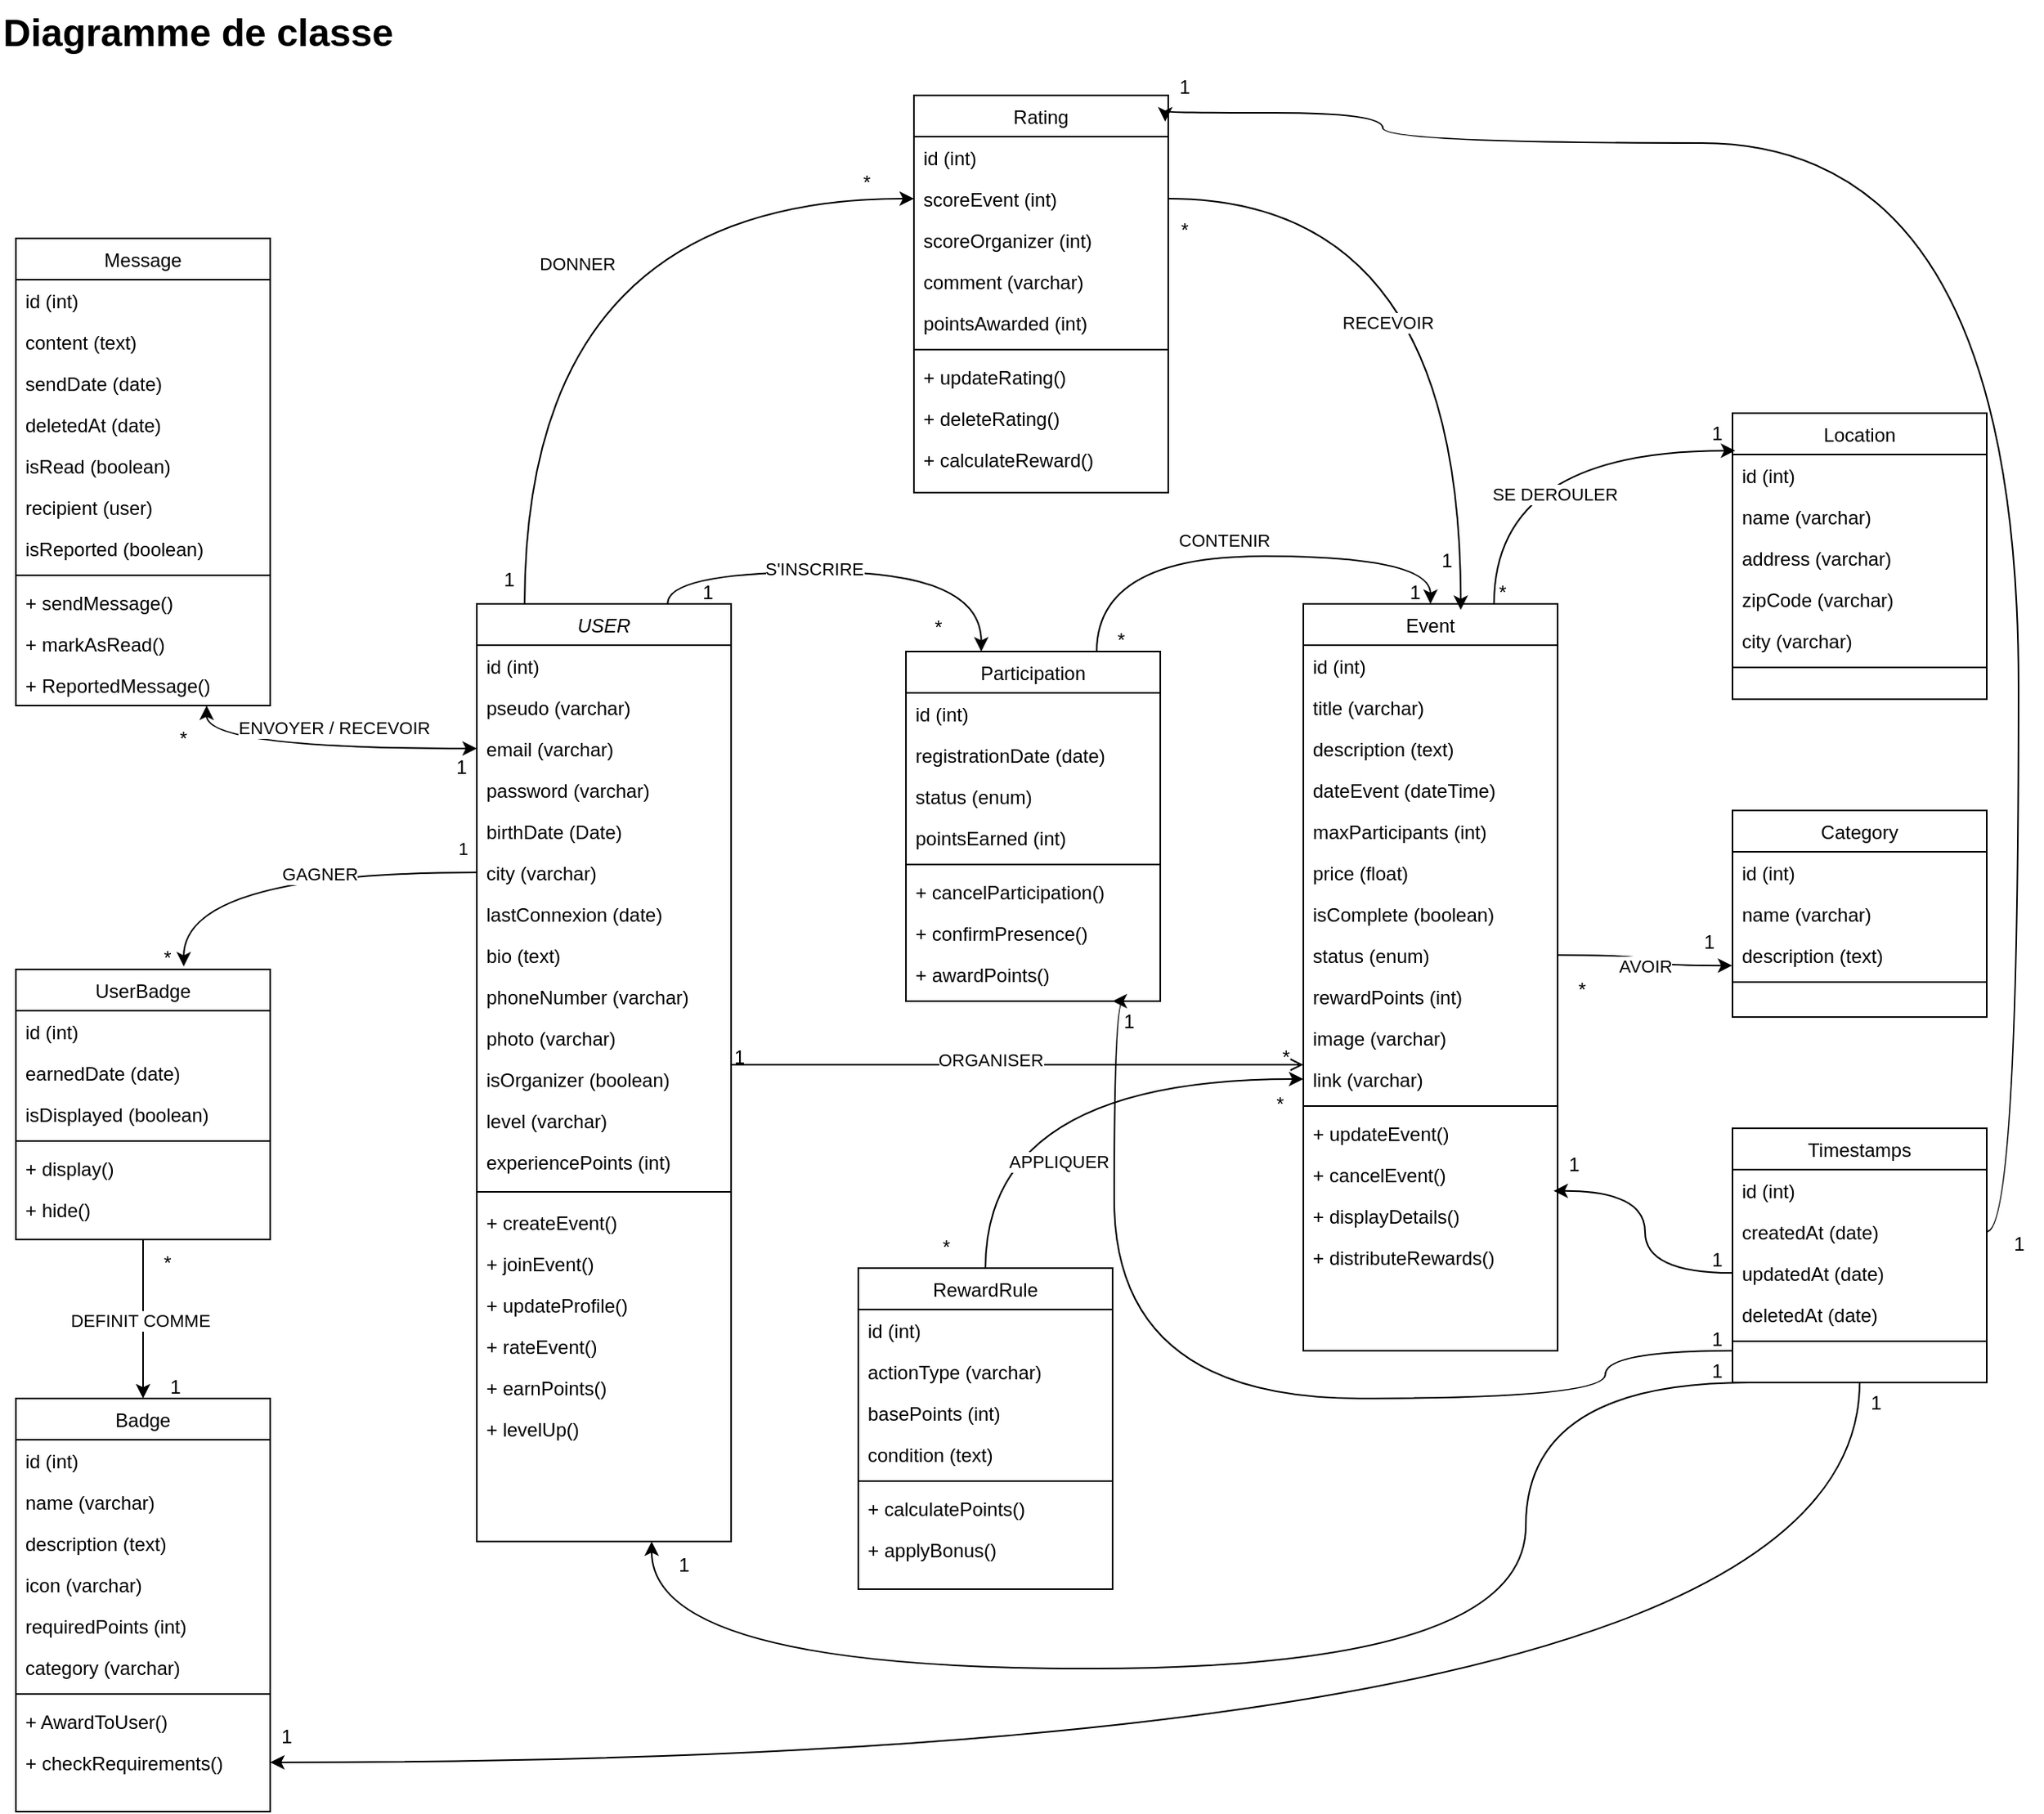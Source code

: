 <mxfile version="24.8.3" pages="9">
  <diagram id="C5RBs43oDa-KdzZeNtuy" name="d_classe">
    <mxGraphModel dx="1376" dy="1053" grid="1" gridSize="10" guides="1" tooltips="1" connect="1" arrows="1" fold="1" page="1" pageScale="1" pageWidth="827" pageHeight="1169" math="0" shadow="0">
      <root>
        <mxCell id="WIyWlLk6GJQsqaUBKTNV-0" />
        <mxCell id="WIyWlLk6GJQsqaUBKTNV-1" parent="WIyWlLk6GJQsqaUBKTNV-0" />
        <mxCell id="zkfFHV4jXpPFQw0GAbJ--0" value="USER" style="swimlane;fontStyle=2;align=center;verticalAlign=top;childLayout=stackLayout;horizontal=1;startSize=26;horizontalStack=0;resizeParent=1;resizeLast=0;collapsible=1;marginBottom=0;rounded=0;shadow=0;strokeWidth=1;" parent="WIyWlLk6GJQsqaUBKTNV-1" vertex="1">
          <mxGeometry x="330" y="400" width="160" height="590" as="geometry">
            <mxRectangle x="230" y="140" width="160" height="26" as="alternateBounds" />
          </mxGeometry>
        </mxCell>
        <mxCell id="zkfFHV4jXpPFQw0GAbJ--1" value="id (int)" style="text;align=left;verticalAlign=top;spacingLeft=4;spacingRight=4;overflow=hidden;rotatable=0;points=[[0,0.5],[1,0.5]];portConstraint=eastwest;" parent="zkfFHV4jXpPFQw0GAbJ--0" vertex="1">
          <mxGeometry y="26" width="160" height="26" as="geometry" />
        </mxCell>
        <mxCell id="zkfFHV4jXpPFQw0GAbJ--2" value="pseudo (varchar)" style="text;align=left;verticalAlign=top;spacingLeft=4;spacingRight=4;overflow=hidden;rotatable=0;points=[[0,0.5],[1,0.5]];portConstraint=eastwest;rounded=0;shadow=0;html=0;" parent="zkfFHV4jXpPFQw0GAbJ--0" vertex="1">
          <mxGeometry y="52" width="160" height="26" as="geometry" />
        </mxCell>
        <mxCell id="zkfFHV4jXpPFQw0GAbJ--5" value="email (varchar)" style="text;align=left;verticalAlign=top;spacingLeft=4;spacingRight=4;overflow=hidden;rotatable=0;points=[[0,0.5],[1,0.5]];portConstraint=eastwest;" parent="zkfFHV4jXpPFQw0GAbJ--0" vertex="1">
          <mxGeometry y="78" width="160" height="26" as="geometry" />
        </mxCell>
        <mxCell id="frQt0z7kCmQg0s9N4Y5u-1" value="password (varchar)" style="text;align=left;verticalAlign=top;spacingLeft=4;spacingRight=4;overflow=hidden;rotatable=0;points=[[0,0.5],[1,0.5]];portConstraint=eastwest;rounded=0;shadow=0;html=0;" vertex="1" parent="zkfFHV4jXpPFQw0GAbJ--0">
          <mxGeometry y="104" width="160" height="26" as="geometry" />
        </mxCell>
        <mxCell id="frQt0z7kCmQg0s9N4Y5u-3" value="birthDate (Date)" style="text;align=left;verticalAlign=top;spacingLeft=4;spacingRight=4;overflow=hidden;rotatable=0;points=[[0,0.5],[1,0.5]];portConstraint=eastwest;rounded=0;shadow=0;html=0;" vertex="1" parent="zkfFHV4jXpPFQw0GAbJ--0">
          <mxGeometry y="130" width="160" height="26" as="geometry" />
        </mxCell>
        <mxCell id="frQt0z7kCmQg0s9N4Y5u-2" value="city (varchar)" style="text;align=left;verticalAlign=top;spacingLeft=4;spacingRight=4;overflow=hidden;rotatable=0;points=[[0,0.5],[1,0.5]];portConstraint=eastwest;rounded=0;shadow=0;html=0;" vertex="1" parent="zkfFHV4jXpPFQw0GAbJ--0">
          <mxGeometry y="156" width="160" height="26" as="geometry" />
        </mxCell>
        <mxCell id="frQt0z7kCmQg0s9N4Y5u-52" value="lastConnexion (date)" style="text;align=left;verticalAlign=top;spacingLeft=4;spacingRight=4;overflow=hidden;rotatable=0;points=[[0,0.5],[1,0.5]];portConstraint=eastwest;rounded=0;shadow=0;html=0;" vertex="1" parent="zkfFHV4jXpPFQw0GAbJ--0">
          <mxGeometry y="182" width="160" height="26" as="geometry" />
        </mxCell>
        <mxCell id="frQt0z7kCmQg0s9N4Y5u-4" value="bio (text)" style="text;align=left;verticalAlign=top;spacingLeft=4;spacingRight=4;overflow=hidden;rotatable=0;points=[[0,0.5],[1,0.5]];portConstraint=eastwest;rounded=0;shadow=0;html=0;" vertex="1" parent="zkfFHV4jXpPFQw0GAbJ--0">
          <mxGeometry y="208" width="160" height="26" as="geometry" />
        </mxCell>
        <mxCell id="frQt0z7kCmQg0s9N4Y5u-26" value="phoneNumber (varchar)" style="text;align=left;verticalAlign=top;spacingLeft=4;spacingRight=4;overflow=hidden;rotatable=0;points=[[0,0.5],[1,0.5]];portConstraint=eastwest;rounded=0;shadow=0;html=0;" vertex="1" parent="zkfFHV4jXpPFQw0GAbJ--0">
          <mxGeometry y="234" width="160" height="26" as="geometry" />
        </mxCell>
        <mxCell id="frQt0z7kCmQg0s9N4Y5u-0" value="photo (varchar)" style="text;align=left;verticalAlign=top;spacingLeft=4;spacingRight=4;overflow=hidden;rotatable=0;points=[[0,0.5],[1,0.5]];portConstraint=eastwest;rounded=0;shadow=0;html=0;" vertex="1" parent="zkfFHV4jXpPFQw0GAbJ--0">
          <mxGeometry y="260" width="160" height="26" as="geometry" />
        </mxCell>
        <mxCell id="frQt0z7kCmQg0s9N4Y5u-57" value="isOrganizer (boolean)" style="text;align=left;verticalAlign=top;spacingLeft=4;spacingRight=4;overflow=hidden;rotatable=0;points=[[0,0.5],[1,0.5]];portConstraint=eastwest;rounded=0;shadow=0;html=0;" vertex="1" parent="zkfFHV4jXpPFQw0GAbJ--0">
          <mxGeometry y="286" width="160" height="26" as="geometry" />
        </mxCell>
        <mxCell id="frQt0z7kCmQg0s9N4Y5u-60" value="level (varchar)" style="text;align=left;verticalAlign=top;spacingLeft=4;spacingRight=4;overflow=hidden;rotatable=0;points=[[0,0.5],[1,0.5]];portConstraint=eastwest;rounded=0;shadow=0;html=0;" vertex="1" parent="zkfFHV4jXpPFQw0GAbJ--0">
          <mxGeometry y="312" width="160" height="26" as="geometry" />
        </mxCell>
        <mxCell id="frQt0z7kCmQg0s9N4Y5u-58" value="experiencePoints (int)" style="text;align=left;verticalAlign=top;spacingLeft=4;spacingRight=4;overflow=hidden;rotatable=0;points=[[0,0.5],[1,0.5]];portConstraint=eastwest;rounded=0;shadow=0;html=0;" vertex="1" parent="zkfFHV4jXpPFQw0GAbJ--0">
          <mxGeometry y="338" width="160" height="26" as="geometry" />
        </mxCell>
        <mxCell id="zkfFHV4jXpPFQw0GAbJ--4" value="" style="line;html=1;strokeWidth=1;align=left;verticalAlign=middle;spacingTop=-1;spacingLeft=3;spacingRight=3;rotatable=0;labelPosition=right;points=[];portConstraint=eastwest;" parent="zkfFHV4jXpPFQw0GAbJ--0" vertex="1">
          <mxGeometry y="364" width="160" height="12" as="geometry" />
        </mxCell>
        <mxCell id="MODbRCz95pv3E6-cgC-6-31" value="+ createEvent()" style="text;align=left;verticalAlign=top;spacingLeft=4;spacingRight=4;overflow=hidden;rotatable=0;points=[[0,0.5],[1,0.5]];portConstraint=eastwest;" vertex="1" parent="zkfFHV4jXpPFQw0GAbJ--0">
          <mxGeometry y="376" width="160" height="26" as="geometry" />
        </mxCell>
        <mxCell id="MODbRCz95pv3E6-cgC-6-32" value="+ joinEvent()" style="text;align=left;verticalAlign=top;spacingLeft=4;spacingRight=4;overflow=hidden;rotatable=0;points=[[0,0.5],[1,0.5]];portConstraint=eastwest;" vertex="1" parent="zkfFHV4jXpPFQw0GAbJ--0">
          <mxGeometry y="402" width="160" height="26" as="geometry" />
        </mxCell>
        <mxCell id="MODbRCz95pv3E6-cgC-6-33" value="+ updateProfile()" style="text;align=left;verticalAlign=top;spacingLeft=4;spacingRight=4;overflow=hidden;rotatable=0;points=[[0,0.5],[1,0.5]];portConstraint=eastwest;" vertex="1" parent="zkfFHV4jXpPFQw0GAbJ--0">
          <mxGeometry y="428" width="160" height="26" as="geometry" />
        </mxCell>
        <mxCell id="MODbRCz95pv3E6-cgC-6-34" value="+ rateEvent()" style="text;align=left;verticalAlign=top;spacingLeft=4;spacingRight=4;overflow=hidden;rotatable=0;points=[[0,0.5],[1,0.5]];portConstraint=eastwest;" vertex="1" parent="zkfFHV4jXpPFQw0GAbJ--0">
          <mxGeometry y="454" width="160" height="26" as="geometry" />
        </mxCell>
        <mxCell id="MODbRCz95pv3E6-cgC-6-35" value="+ earnPoints()" style="text;align=left;verticalAlign=top;spacingLeft=4;spacingRight=4;overflow=hidden;rotatable=0;points=[[0,0.5],[1,0.5]];portConstraint=eastwest;" vertex="1" parent="zkfFHV4jXpPFQw0GAbJ--0">
          <mxGeometry y="480" width="160" height="26" as="geometry" />
        </mxCell>
        <mxCell id="MODbRCz95pv3E6-cgC-6-36" value="+ levelUp()" style="text;align=left;verticalAlign=top;spacingLeft=4;spacingRight=4;overflow=hidden;rotatable=0;points=[[0,0.5],[1,0.5]];portConstraint=eastwest;" vertex="1" parent="zkfFHV4jXpPFQw0GAbJ--0">
          <mxGeometry y="506" width="160" height="26" as="geometry" />
        </mxCell>
        <mxCell id="mFLtXefzZM77wNrUsiu5-21" style="edgeStyle=orthogonalEdgeStyle;rounded=0;orthogonalLoop=1;jettySize=auto;html=1;exitX=1;exitY=0.5;exitDx=0;exitDy=0;entryX=-0.001;entryY=0.754;entryDx=0;entryDy=0;entryPerimeter=0;curved=1;" edge="1" parent="WIyWlLk6GJQsqaUBKTNV-1" source="zkfFHV4jXpPFQw0GAbJ--22" target="frQt0z7kCmQg0s9N4Y5u-21">
          <mxGeometry relative="1" as="geometry">
            <mxPoint x="1130" y="800" as="targetPoint" />
          </mxGeometry>
        </mxCell>
        <mxCell id="mFLtXefzZM77wNrUsiu5-22" value="AVOIR" style="edgeLabel;html=1;align=center;verticalAlign=middle;resizable=0;points=[];" vertex="1" connectable="0" parent="mFLtXefzZM77wNrUsiu5-21">
          <mxGeometry x="0.056" relative="1" as="geometry">
            <mxPoint as="offset" />
          </mxGeometry>
        </mxCell>
        <mxCell id="zkfFHV4jXpPFQw0GAbJ--17" value="Event" style="swimlane;fontStyle=0;align=center;verticalAlign=top;childLayout=stackLayout;horizontal=1;startSize=26;horizontalStack=0;resizeParent=1;resizeLast=0;collapsible=1;marginBottom=0;rounded=0;shadow=0;strokeWidth=1;" parent="WIyWlLk6GJQsqaUBKTNV-1" vertex="1">
          <mxGeometry x="850" y="400" width="160" height="470" as="geometry">
            <mxRectangle x="550" y="140" width="160" height="26" as="alternateBounds" />
          </mxGeometry>
        </mxCell>
        <mxCell id="zkfFHV4jXpPFQw0GAbJ--18" value="id (int)" style="text;align=left;verticalAlign=top;spacingLeft=4;spacingRight=4;overflow=hidden;rotatable=0;points=[[0,0.5],[1,0.5]];portConstraint=eastwest;" parent="zkfFHV4jXpPFQw0GAbJ--17" vertex="1">
          <mxGeometry y="26" width="160" height="26" as="geometry" />
        </mxCell>
        <mxCell id="zkfFHV4jXpPFQw0GAbJ--19" value="title (varchar)" style="text;align=left;verticalAlign=top;spacingLeft=4;spacingRight=4;overflow=hidden;rotatable=0;points=[[0,0.5],[1,0.5]];portConstraint=eastwest;rounded=0;shadow=0;html=0;" parent="zkfFHV4jXpPFQw0GAbJ--17" vertex="1">
          <mxGeometry y="52" width="160" height="26" as="geometry" />
        </mxCell>
        <mxCell id="frQt0z7kCmQg0s9N4Y5u-5" value="description (text)" style="text;align=left;verticalAlign=top;spacingLeft=4;spacingRight=4;overflow=hidden;rotatable=0;points=[[0,0.5],[1,0.5]];portConstraint=eastwest;rounded=0;shadow=0;html=0;" vertex="1" parent="zkfFHV4jXpPFQw0GAbJ--17">
          <mxGeometry y="78" width="160" height="26" as="geometry" />
        </mxCell>
        <mxCell id="frQt0z7kCmQg0s9N4Y5u-6" value="dateEvent (dateTime)" style="text;align=left;verticalAlign=top;spacingLeft=4;spacingRight=4;overflow=hidden;rotatable=0;points=[[0,0.5],[1,0.5]];portConstraint=eastwest;rounded=0;shadow=0;html=0;" vertex="1" parent="zkfFHV4jXpPFQw0GAbJ--17">
          <mxGeometry y="104" width="160" height="26" as="geometry" />
        </mxCell>
        <mxCell id="frQt0z7kCmQg0s9N4Y5u-8" value="maxParticipants (int)" style="text;align=left;verticalAlign=top;spacingLeft=4;spacingRight=4;overflow=hidden;rotatable=0;points=[[0,0.5],[1,0.5]];portConstraint=eastwest;rounded=0;shadow=0;html=0;" vertex="1" parent="zkfFHV4jXpPFQw0GAbJ--17">
          <mxGeometry y="130" width="160" height="26" as="geometry" />
        </mxCell>
        <mxCell id="zkfFHV4jXpPFQw0GAbJ--21" value="price (float)" style="text;align=left;verticalAlign=top;spacingLeft=4;spacingRight=4;overflow=hidden;rotatable=0;points=[[0,0.5],[1,0.5]];portConstraint=eastwest;rounded=0;shadow=0;html=0;" parent="zkfFHV4jXpPFQw0GAbJ--17" vertex="1">
          <mxGeometry y="156" width="160" height="26" as="geometry" />
        </mxCell>
        <mxCell id="frQt0z7kCmQg0s9N4Y5u-25" value="isComplete (boolean)" style="text;align=left;verticalAlign=top;spacingLeft=4;spacingRight=4;overflow=hidden;rotatable=0;points=[[0,0.5],[1,0.5]];portConstraint=eastwest;rounded=0;shadow=0;html=0;" vertex="1" parent="zkfFHV4jXpPFQw0GAbJ--17">
          <mxGeometry y="182" width="160" height="26" as="geometry" />
        </mxCell>
        <mxCell id="zkfFHV4jXpPFQw0GAbJ--22" value="status (enum)" style="text;align=left;verticalAlign=top;spacingLeft=4;spacingRight=4;overflow=hidden;rotatable=0;points=[[0,0.5],[1,0.5]];portConstraint=eastwest;rounded=0;shadow=0;html=0;" parent="zkfFHV4jXpPFQw0GAbJ--17" vertex="1">
          <mxGeometry y="208" width="160" height="26" as="geometry" />
        </mxCell>
        <mxCell id="frQt0z7kCmQg0s9N4Y5u-61" value="rewardPoints (int)" style="text;align=left;verticalAlign=top;spacingLeft=4;spacingRight=4;overflow=hidden;rotatable=0;points=[[0,0.5],[1,0.5]];portConstraint=eastwest;rounded=0;shadow=0;html=0;" vertex="1" parent="zkfFHV4jXpPFQw0GAbJ--17">
          <mxGeometry y="234" width="160" height="26" as="geometry" />
        </mxCell>
        <mxCell id="MODbRCz95pv3E6-cgC-6-23" value="image (varchar)" style="text;align=left;verticalAlign=top;spacingLeft=4;spacingRight=4;overflow=hidden;rotatable=0;points=[[0,0.5],[1,0.5]];portConstraint=eastwest;rounded=0;shadow=0;html=0;" vertex="1" parent="zkfFHV4jXpPFQw0GAbJ--17">
          <mxGeometry y="260" width="160" height="26" as="geometry" />
        </mxCell>
        <mxCell id="MODbRCz95pv3E6-cgC-6-22" value="link (varchar)" style="text;align=left;verticalAlign=top;spacingLeft=4;spacingRight=4;overflow=hidden;rotatable=0;points=[[0,0.5],[1,0.5]];portConstraint=eastwest;rounded=0;shadow=0;html=0;" vertex="1" parent="zkfFHV4jXpPFQw0GAbJ--17">
          <mxGeometry y="286" width="160" height="26" as="geometry" />
        </mxCell>
        <mxCell id="zkfFHV4jXpPFQw0GAbJ--23" value="" style="line;html=1;strokeWidth=1;align=left;verticalAlign=middle;spacingTop=-1;spacingLeft=3;spacingRight=3;rotatable=0;labelPosition=right;points=[];portConstraint=eastwest;" parent="zkfFHV4jXpPFQw0GAbJ--17" vertex="1">
          <mxGeometry y="312" width="160" height="8" as="geometry" />
        </mxCell>
        <mxCell id="MODbRCz95pv3E6-cgC-6-45" value="+ updateEvent()" style="text;align=left;verticalAlign=top;spacingLeft=4;spacingRight=4;overflow=hidden;rotatable=0;points=[[0,0.5],[1,0.5]];portConstraint=eastwest;" vertex="1" parent="zkfFHV4jXpPFQw0GAbJ--17">
          <mxGeometry y="320" width="160" height="26" as="geometry" />
        </mxCell>
        <mxCell id="MODbRCz95pv3E6-cgC-6-46" value="+ cancelEvent()" style="text;align=left;verticalAlign=top;spacingLeft=4;spacingRight=4;overflow=hidden;rotatable=0;points=[[0,0.5],[1,0.5]];portConstraint=eastwest;" vertex="1" parent="zkfFHV4jXpPFQw0GAbJ--17">
          <mxGeometry y="346" width="160" height="26" as="geometry" />
        </mxCell>
        <mxCell id="MODbRCz95pv3E6-cgC-6-47" value="+ displayDetails()" style="text;align=left;verticalAlign=top;spacingLeft=4;spacingRight=4;overflow=hidden;rotatable=0;points=[[0,0.5],[1,0.5]];portConstraint=eastwest;" vertex="1" parent="zkfFHV4jXpPFQw0GAbJ--17">
          <mxGeometry y="372" width="160" height="26" as="geometry" />
        </mxCell>
        <mxCell id="MODbRCz95pv3E6-cgC-6-48" value="+ distributeRewards()" style="text;align=left;verticalAlign=top;spacingLeft=4;spacingRight=4;overflow=hidden;rotatable=0;points=[[0,0.5],[1,0.5]];portConstraint=eastwest;" vertex="1" parent="zkfFHV4jXpPFQw0GAbJ--17">
          <mxGeometry y="398" width="160" height="26" as="geometry" />
        </mxCell>
        <mxCell id="zkfFHV4jXpPFQw0GAbJ--26" value="" style="endArrow=open;shadow=0;strokeWidth=1;rounded=0;curved=0;endFill=1;edgeStyle=elbowEdgeStyle;elbow=vertical;" parent="WIyWlLk6GJQsqaUBKTNV-1" source="zkfFHV4jXpPFQw0GAbJ--0" target="zkfFHV4jXpPFQw0GAbJ--17" edge="1">
          <mxGeometry x="0.5" y="41" relative="1" as="geometry">
            <mxPoint x="650" y="582" as="sourcePoint" />
            <mxPoint x="810" y="582" as="targetPoint" />
            <mxPoint x="-40" y="32" as="offset" />
            <Array as="points">
              <mxPoint x="810" y="690" />
            </Array>
          </mxGeometry>
        </mxCell>
        <mxCell id="zkfFHV4jXpPFQw0GAbJ--27" value="1" style="resizable=0;align=left;verticalAlign=bottom;labelBackgroundColor=none;fontSize=12;" parent="zkfFHV4jXpPFQw0GAbJ--26" connectable="0" vertex="1">
          <mxGeometry x="-1" relative="1" as="geometry">
            <mxPoint y="4" as="offset" />
          </mxGeometry>
        </mxCell>
        <mxCell id="zkfFHV4jXpPFQw0GAbJ--28" value="*" style="resizable=0;align=right;verticalAlign=bottom;labelBackgroundColor=none;fontSize=12;" parent="zkfFHV4jXpPFQw0GAbJ--26" connectable="0" vertex="1">
          <mxGeometry x="1" relative="1" as="geometry">
            <mxPoint x="-7" y="4" as="offset" />
          </mxGeometry>
        </mxCell>
        <mxCell id="mFLtXefzZM77wNrUsiu5-12" value="ORGANISER" style="edgeLabel;html=1;align=center;verticalAlign=middle;resizable=0;points=[];" vertex="1" connectable="0" parent="zkfFHV4jXpPFQw0GAbJ--26">
          <mxGeometry x="-0.094" y="3" relative="1" as="geometry">
            <mxPoint as="offset" />
          </mxGeometry>
        </mxCell>
        <mxCell id="frQt0z7kCmQg0s9N4Y5u-9" value="Location" style="swimlane;fontStyle=0;align=center;verticalAlign=top;childLayout=stackLayout;horizontal=1;startSize=26;horizontalStack=0;resizeParent=1;resizeLast=0;collapsible=1;marginBottom=0;rounded=0;shadow=0;strokeWidth=1;" vertex="1" parent="WIyWlLk6GJQsqaUBKTNV-1">
          <mxGeometry x="1120" y="280" width="160" height="180" as="geometry">
            <mxRectangle x="340" y="380" width="170" height="26" as="alternateBounds" />
          </mxGeometry>
        </mxCell>
        <mxCell id="frQt0z7kCmQg0s9N4Y5u-10" value="id (int)" style="text;align=left;verticalAlign=top;spacingLeft=4;spacingRight=4;overflow=hidden;rotatable=0;points=[[0,0.5],[1,0.5]];portConstraint=eastwest;" vertex="1" parent="frQt0z7kCmQg0s9N4Y5u-9">
          <mxGeometry y="26" width="160" height="26" as="geometry" />
        </mxCell>
        <mxCell id="frQt0z7kCmQg0s9N4Y5u-17" value="name (varchar)" style="text;align=left;verticalAlign=top;spacingLeft=4;spacingRight=4;overflow=hidden;rotatable=0;points=[[0,0.5],[1,0.5]];portConstraint=eastwest;" vertex="1" parent="frQt0z7kCmQg0s9N4Y5u-9">
          <mxGeometry y="52" width="160" height="26" as="geometry" />
        </mxCell>
        <mxCell id="frQt0z7kCmQg0s9N4Y5u-18" value="address (varchar)" style="text;align=left;verticalAlign=top;spacingLeft=4;spacingRight=4;overflow=hidden;rotatable=0;points=[[0,0.5],[1,0.5]];portConstraint=eastwest;" vertex="1" parent="frQt0z7kCmQg0s9N4Y5u-9">
          <mxGeometry y="78" width="160" height="26" as="geometry" />
        </mxCell>
        <mxCell id="frQt0z7kCmQg0s9N4Y5u-16" value="zipCode (varchar)" style="text;align=left;verticalAlign=top;spacingLeft=4;spacingRight=4;overflow=hidden;rotatable=0;points=[[0,0.5],[1,0.5]];portConstraint=eastwest;" vertex="1" parent="frQt0z7kCmQg0s9N4Y5u-9">
          <mxGeometry y="104" width="160" height="26" as="geometry" />
        </mxCell>
        <mxCell id="frQt0z7kCmQg0s9N4Y5u-15" value="city (varchar)" style="text;align=left;verticalAlign=top;spacingLeft=4;spacingRight=4;overflow=hidden;rotatable=0;points=[[0,0.5],[1,0.5]];portConstraint=eastwest;" vertex="1" parent="frQt0z7kCmQg0s9N4Y5u-9">
          <mxGeometry y="130" width="160" height="26" as="geometry" />
        </mxCell>
        <mxCell id="frQt0z7kCmQg0s9N4Y5u-11" value="" style="line;html=1;strokeWidth=1;align=left;verticalAlign=middle;spacingTop=-1;spacingLeft=3;spacingRight=3;rotatable=0;labelPosition=right;points=[];portConstraint=eastwest;" vertex="1" parent="frQt0z7kCmQg0s9N4Y5u-9">
          <mxGeometry y="156" width="160" height="8" as="geometry" />
        </mxCell>
        <mxCell id="frQt0z7kCmQg0s9N4Y5u-20" value="Category" style="swimlane;fontStyle=0;align=center;verticalAlign=top;childLayout=stackLayout;horizontal=1;startSize=26;horizontalStack=0;resizeParent=1;resizeLast=0;collapsible=1;marginBottom=0;rounded=0;shadow=0;strokeWidth=1;" vertex="1" parent="WIyWlLk6GJQsqaUBKTNV-1">
          <mxGeometry x="1120" y="530" width="160" height="130" as="geometry">
            <mxRectangle x="340" y="380" width="170" height="26" as="alternateBounds" />
          </mxGeometry>
        </mxCell>
        <mxCell id="frQt0z7kCmQg0s9N4Y5u-23" value="id (int)" style="text;align=left;verticalAlign=top;spacingLeft=4;spacingRight=4;overflow=hidden;rotatable=0;points=[[0,0.5],[1,0.5]];portConstraint=eastwest;" vertex="1" parent="frQt0z7kCmQg0s9N4Y5u-20">
          <mxGeometry y="26" width="160" height="26" as="geometry" />
        </mxCell>
        <mxCell id="frQt0z7kCmQg0s9N4Y5u-24" value="name (varchar)" style="text;align=left;verticalAlign=top;spacingLeft=4;spacingRight=4;overflow=hidden;rotatable=0;points=[[0,0.5],[1,0.5]];portConstraint=eastwest;" vertex="1" parent="frQt0z7kCmQg0s9N4Y5u-20">
          <mxGeometry y="52" width="160" height="26" as="geometry" />
        </mxCell>
        <mxCell id="frQt0z7kCmQg0s9N4Y5u-21" value="description (text)" style="text;align=left;verticalAlign=top;spacingLeft=4;spacingRight=4;overflow=hidden;rotatable=0;points=[[0,0.5],[1,0.5]];portConstraint=eastwest;" vertex="1" parent="frQt0z7kCmQg0s9N4Y5u-20">
          <mxGeometry y="78" width="160" height="26" as="geometry" />
        </mxCell>
        <mxCell id="frQt0z7kCmQg0s9N4Y5u-22" value="" style="line;html=1;strokeWidth=1;align=left;verticalAlign=middle;spacingTop=-1;spacingLeft=3;spacingRight=3;rotatable=0;labelPosition=right;points=[];portConstraint=eastwest;" vertex="1" parent="frQt0z7kCmQg0s9N4Y5u-20">
          <mxGeometry y="104" width="160" height="8" as="geometry" />
        </mxCell>
        <mxCell id="frQt0z7kCmQg0s9N4Y5u-27" value="Rating" style="swimlane;fontStyle=0;align=center;verticalAlign=top;childLayout=stackLayout;horizontal=1;startSize=26;horizontalStack=0;resizeParent=1;resizeLast=0;collapsible=1;marginBottom=0;rounded=0;shadow=0;strokeWidth=1;" vertex="1" parent="WIyWlLk6GJQsqaUBKTNV-1">
          <mxGeometry x="605" y="80" width="160" height="250" as="geometry">
            <mxRectangle x="340" y="380" width="170" height="26" as="alternateBounds" />
          </mxGeometry>
        </mxCell>
        <mxCell id="frQt0z7kCmQg0s9N4Y5u-28" value="id (int)" style="text;align=left;verticalAlign=top;spacingLeft=4;spacingRight=4;overflow=hidden;rotatable=0;points=[[0,0.5],[1,0.5]];portConstraint=eastwest;" vertex="1" parent="frQt0z7kCmQg0s9N4Y5u-27">
          <mxGeometry y="26" width="160" height="26" as="geometry" />
        </mxCell>
        <mxCell id="frQt0z7kCmQg0s9N4Y5u-31" value="scoreEvent (int)" style="text;align=left;verticalAlign=top;spacingLeft=4;spacingRight=4;overflow=hidden;rotatable=0;points=[[0,0.5],[1,0.5]];portConstraint=eastwest;" vertex="1" parent="frQt0z7kCmQg0s9N4Y5u-27">
          <mxGeometry y="52" width="160" height="26" as="geometry" />
        </mxCell>
        <mxCell id="frQt0z7kCmQg0s9N4Y5u-56" value="scoreOrganizer (int)" style="text;align=left;verticalAlign=top;spacingLeft=4;spacingRight=4;overflow=hidden;rotatable=0;points=[[0,0.5],[1,0.5]];portConstraint=eastwest;" vertex="1" parent="frQt0z7kCmQg0s9N4Y5u-27">
          <mxGeometry y="78" width="160" height="26" as="geometry" />
        </mxCell>
        <mxCell id="frQt0z7kCmQg0s9N4Y5u-33" value="comment (varchar)" style="text;align=left;verticalAlign=top;spacingLeft=4;spacingRight=4;overflow=hidden;rotatable=0;points=[[0,0.5],[1,0.5]];portConstraint=eastwest;" vertex="1" parent="frQt0z7kCmQg0s9N4Y5u-27">
          <mxGeometry y="104" width="160" height="26" as="geometry" />
        </mxCell>
        <mxCell id="frQt0z7kCmQg0s9N4Y5u-63" value="pointsAwarded (int)" style="text;align=left;verticalAlign=top;spacingLeft=4;spacingRight=4;overflow=hidden;rotatable=0;points=[[0,0.5],[1,0.5]];portConstraint=eastwest;" vertex="1" parent="frQt0z7kCmQg0s9N4Y5u-27">
          <mxGeometry y="130" width="160" height="26" as="geometry" />
        </mxCell>
        <mxCell id="frQt0z7kCmQg0s9N4Y5u-29" value="" style="line;html=1;strokeWidth=1;align=left;verticalAlign=middle;spacingTop=-1;spacingLeft=3;spacingRight=3;rotatable=0;labelPosition=right;points=[];portConstraint=eastwest;" vertex="1" parent="frQt0z7kCmQg0s9N4Y5u-27">
          <mxGeometry y="156" width="160" height="8" as="geometry" />
        </mxCell>
        <mxCell id="MODbRCz95pv3E6-cgC-6-40" value="+ updateRating()" style="text;align=left;verticalAlign=top;spacingLeft=4;spacingRight=4;overflow=hidden;rotatable=0;points=[[0,0.5],[1,0.5]];portConstraint=eastwest;" vertex="1" parent="frQt0z7kCmQg0s9N4Y5u-27">
          <mxGeometry y="164" width="160" height="26" as="geometry" />
        </mxCell>
        <mxCell id="MODbRCz95pv3E6-cgC-6-41" value="+ deleteRating()" style="text;align=left;verticalAlign=top;spacingLeft=4;spacingRight=4;overflow=hidden;rotatable=0;points=[[0,0.5],[1,0.5]];portConstraint=eastwest;" vertex="1" parent="frQt0z7kCmQg0s9N4Y5u-27">
          <mxGeometry y="190" width="160" height="26" as="geometry" />
        </mxCell>
        <mxCell id="MODbRCz95pv3E6-cgC-6-42" value="+ calculateReward()" style="text;align=left;verticalAlign=top;spacingLeft=4;spacingRight=4;overflow=hidden;rotatable=0;points=[[0,0.5],[1,0.5]];portConstraint=eastwest;" vertex="1" parent="frQt0z7kCmQg0s9N4Y5u-27">
          <mxGeometry y="216" width="160" height="26" as="geometry" />
        </mxCell>
        <mxCell id="frQt0z7kCmQg0s9N4Y5u-35" value="Message" style="swimlane;fontStyle=0;align=center;verticalAlign=top;childLayout=stackLayout;horizontal=1;startSize=26;horizontalStack=0;resizeParent=1;resizeLast=0;collapsible=1;marginBottom=0;rounded=0;shadow=0;strokeWidth=1;" vertex="1" parent="WIyWlLk6GJQsqaUBKTNV-1">
          <mxGeometry x="40" y="170" width="160" height="294" as="geometry">
            <mxRectangle x="340" y="380" width="170" height="26" as="alternateBounds" />
          </mxGeometry>
        </mxCell>
        <mxCell id="frQt0z7kCmQg0s9N4Y5u-36" value="id (int)" style="text;align=left;verticalAlign=top;spacingLeft=4;spacingRight=4;overflow=hidden;rotatable=0;points=[[0,0.5],[1,0.5]];portConstraint=eastwest;" vertex="1" parent="frQt0z7kCmQg0s9N4Y5u-35">
          <mxGeometry y="26" width="160" height="26" as="geometry" />
        </mxCell>
        <mxCell id="frQt0z7kCmQg0s9N4Y5u-39" value="content (text)" style="text;align=left;verticalAlign=top;spacingLeft=4;spacingRight=4;overflow=hidden;rotatable=0;points=[[0,0.5],[1,0.5]];portConstraint=eastwest;" vertex="1" parent="frQt0z7kCmQg0s9N4Y5u-35">
          <mxGeometry y="52" width="160" height="26" as="geometry" />
        </mxCell>
        <mxCell id="frQt0z7kCmQg0s9N4Y5u-38" value="sendDate (date)" style="text;align=left;verticalAlign=top;spacingLeft=4;spacingRight=4;overflow=hidden;rotatable=0;points=[[0,0.5],[1,0.5]];portConstraint=eastwest;" vertex="1" parent="frQt0z7kCmQg0s9N4Y5u-35">
          <mxGeometry y="78" width="160" height="26" as="geometry" />
        </mxCell>
        <mxCell id="LNTg3ysr9sVuEGkindmi-15" value="deletedAt (date)" style="text;align=left;verticalAlign=top;spacingLeft=4;spacingRight=4;overflow=hidden;rotatable=0;points=[[0,0.5],[1,0.5]];portConstraint=eastwest;" vertex="1" parent="frQt0z7kCmQg0s9N4Y5u-35">
          <mxGeometry y="104" width="160" height="26" as="geometry" />
        </mxCell>
        <mxCell id="frQt0z7kCmQg0s9N4Y5u-41" value="isRead (boolean)" style="text;align=left;verticalAlign=top;spacingLeft=4;spacingRight=4;overflow=hidden;rotatable=0;points=[[0,0.5],[1,0.5]];portConstraint=eastwest;" vertex="1" parent="frQt0z7kCmQg0s9N4Y5u-35">
          <mxGeometry y="130" width="160" height="26" as="geometry" />
        </mxCell>
        <mxCell id="frQt0z7kCmQg0s9N4Y5u-40" value="recipient (user)" style="text;align=left;verticalAlign=top;spacingLeft=4;spacingRight=4;overflow=hidden;rotatable=0;points=[[0,0.5],[1,0.5]];portConstraint=eastwest;" vertex="1" parent="frQt0z7kCmQg0s9N4Y5u-35">
          <mxGeometry y="156" width="160" height="26" as="geometry" />
        </mxCell>
        <mxCell id="frQt0z7kCmQg0s9N4Y5u-51" value="isReported (boolean)" style="text;align=left;verticalAlign=top;spacingLeft=4;spacingRight=4;overflow=hidden;rotatable=0;points=[[0,0.5],[1,0.5]];portConstraint=eastwest;" vertex="1" parent="frQt0z7kCmQg0s9N4Y5u-35">
          <mxGeometry y="182" width="160" height="26" as="geometry" />
        </mxCell>
        <mxCell id="frQt0z7kCmQg0s9N4Y5u-37" value="" style="line;html=1;strokeWidth=1;align=left;verticalAlign=middle;spacingTop=-1;spacingLeft=3;spacingRight=3;rotatable=0;labelPosition=right;points=[];portConstraint=eastwest;" vertex="1" parent="frQt0z7kCmQg0s9N4Y5u-35">
          <mxGeometry y="208" width="160" height="8" as="geometry" />
        </mxCell>
        <mxCell id="MODbRCz95pv3E6-cgC-6-24" value="+ sendMessage()" style="text;align=left;verticalAlign=top;spacingLeft=4;spacingRight=4;overflow=hidden;rotatable=0;points=[[0,0.5],[1,0.5]];portConstraint=eastwest;" vertex="1" parent="frQt0z7kCmQg0s9N4Y5u-35">
          <mxGeometry y="216" width="160" height="26" as="geometry" />
        </mxCell>
        <mxCell id="MODbRCz95pv3E6-cgC-6-25" value="+ markAsRead()" style="text;align=left;verticalAlign=top;spacingLeft=4;spacingRight=4;overflow=hidden;rotatable=0;points=[[0,0.5],[1,0.5]];portConstraint=eastwest;" vertex="1" parent="frQt0z7kCmQg0s9N4Y5u-35">
          <mxGeometry y="242" width="160" height="26" as="geometry" />
        </mxCell>
        <mxCell id="MODbRCz95pv3E6-cgC-6-26" value="+ ReportedMessage()" style="text;align=left;verticalAlign=top;spacingLeft=4;spacingRight=4;overflow=hidden;rotatable=0;points=[[0,0.5],[1,0.5]];portConstraint=eastwest;" vertex="1" parent="frQt0z7kCmQg0s9N4Y5u-35">
          <mxGeometry y="268" width="160" height="26" as="geometry" />
        </mxCell>
        <mxCell id="frQt0z7kCmQg0s9N4Y5u-42" value="Participation" style="swimlane;fontStyle=0;align=center;verticalAlign=top;childLayout=stackLayout;horizontal=1;startSize=26;horizontalStack=0;resizeParent=1;resizeLast=0;collapsible=1;marginBottom=0;rounded=0;shadow=0;strokeWidth=1;" vertex="1" parent="WIyWlLk6GJQsqaUBKTNV-1">
          <mxGeometry x="600" y="430" width="160" height="220" as="geometry">
            <mxRectangle x="600" y="320" width="160" height="26" as="alternateBounds" />
          </mxGeometry>
        </mxCell>
        <mxCell id="frQt0z7kCmQg0s9N4Y5u-43" value="id (int)" style="text;align=left;verticalAlign=top;spacingLeft=4;spacingRight=4;overflow=hidden;rotatable=0;points=[[0,0.5],[1,0.5]];portConstraint=eastwest;" vertex="1" parent="frQt0z7kCmQg0s9N4Y5u-42">
          <mxGeometry y="26" width="160" height="26" as="geometry" />
        </mxCell>
        <mxCell id="frQt0z7kCmQg0s9N4Y5u-48" value="registrationDate (date)" style="text;align=left;verticalAlign=top;spacingLeft=4;spacingRight=4;overflow=hidden;rotatable=0;points=[[0,0.5],[1,0.5]];portConstraint=eastwest;rounded=0;shadow=0;html=0;" vertex="1" parent="frQt0z7kCmQg0s9N4Y5u-42">
          <mxGeometry y="52" width="160" height="26" as="geometry" />
        </mxCell>
        <mxCell id="frQt0z7kCmQg0s9N4Y5u-49" value="status (enum)" style="text;align=left;verticalAlign=top;spacingLeft=4;spacingRight=4;overflow=hidden;rotatable=0;points=[[0,0.5],[1,0.5]];portConstraint=eastwest;rounded=0;shadow=0;html=0;" vertex="1" parent="frQt0z7kCmQg0s9N4Y5u-42">
          <mxGeometry y="78" width="160" height="26" as="geometry" />
        </mxCell>
        <mxCell id="frQt0z7kCmQg0s9N4Y5u-62" value="pointsEarned (int)" style="text;align=left;verticalAlign=top;spacingLeft=4;spacingRight=4;overflow=hidden;rotatable=0;points=[[0,0.5],[1,0.5]];portConstraint=eastwest;rounded=0;shadow=0;html=0;" vertex="1" parent="frQt0z7kCmQg0s9N4Y5u-42">
          <mxGeometry y="104" width="160" height="26" as="geometry" />
        </mxCell>
        <mxCell id="frQt0z7kCmQg0s9N4Y5u-45" value="" style="line;html=1;strokeWidth=1;align=left;verticalAlign=middle;spacingTop=-1;spacingLeft=3;spacingRight=3;rotatable=0;labelPosition=right;points=[];portConstraint=eastwest;" vertex="1" parent="frQt0z7kCmQg0s9N4Y5u-42">
          <mxGeometry y="130" width="160" height="8" as="geometry" />
        </mxCell>
        <mxCell id="MODbRCz95pv3E6-cgC-6-37" value="+ cancelParticipation()" style="text;align=left;verticalAlign=top;spacingLeft=4;spacingRight=4;overflow=hidden;rotatable=0;points=[[0,0.5],[1,0.5]];portConstraint=eastwest;" vertex="1" parent="frQt0z7kCmQg0s9N4Y5u-42">
          <mxGeometry y="138" width="160" height="26" as="geometry" />
        </mxCell>
        <mxCell id="MODbRCz95pv3E6-cgC-6-38" value="+ confirmPresence()" style="text;align=left;verticalAlign=top;spacingLeft=4;spacingRight=4;overflow=hidden;rotatable=0;points=[[0,0.5],[1,0.5]];portConstraint=eastwest;" vertex="1" parent="frQt0z7kCmQg0s9N4Y5u-42">
          <mxGeometry y="164" width="160" height="26" as="geometry" />
        </mxCell>
        <mxCell id="MODbRCz95pv3E6-cgC-6-39" value="+ awardPoints()" style="text;align=left;verticalAlign=top;spacingLeft=4;spacingRight=4;overflow=hidden;rotatable=0;points=[[0,0.5],[1,0.5]];portConstraint=eastwest;" vertex="1" parent="frQt0z7kCmQg0s9N4Y5u-42">
          <mxGeometry y="190" width="160" height="26" as="geometry" />
        </mxCell>
        <mxCell id="mFLtXefzZM77wNrUsiu5-8" style="edgeStyle=orthogonalEdgeStyle;rounded=0;orthogonalLoop=1;jettySize=auto;html=1;exitX=0.5;exitY=1;exitDx=0;exitDy=0;" edge="1" parent="WIyWlLk6GJQsqaUBKTNV-1" source="frQt0z7kCmQg0s9N4Y5u-64" target="frQt0z7kCmQg0s9N4Y5u-70">
          <mxGeometry relative="1" as="geometry" />
        </mxCell>
        <mxCell id="mFLtXefzZM77wNrUsiu5-9" value="DEFINIT COMME" style="edgeLabel;html=1;align=center;verticalAlign=middle;resizable=0;points=[];" vertex="1" connectable="0" parent="mFLtXefzZM77wNrUsiu5-8">
          <mxGeometry x="0.017" y="-2" relative="1" as="geometry">
            <mxPoint as="offset" />
          </mxGeometry>
        </mxCell>
        <mxCell id="frQt0z7kCmQg0s9N4Y5u-64" value="UserBadge" style="swimlane;fontStyle=0;align=center;verticalAlign=top;childLayout=stackLayout;horizontal=1;startSize=26;horizontalStack=0;resizeParent=1;resizeLast=0;collapsible=1;marginBottom=0;rounded=0;shadow=0;strokeWidth=1;" vertex="1" parent="WIyWlLk6GJQsqaUBKTNV-1">
          <mxGeometry x="40" y="630" width="160" height="170" as="geometry">
            <mxRectangle x="130" y="380" width="160" height="26" as="alternateBounds" />
          </mxGeometry>
        </mxCell>
        <mxCell id="frQt0z7kCmQg0s9N4Y5u-65" value="id (int)" style="text;align=left;verticalAlign=top;spacingLeft=4;spacingRight=4;overflow=hidden;rotatable=0;points=[[0,0.5],[1,0.5]];portConstraint=eastwest;" vertex="1" parent="frQt0z7kCmQg0s9N4Y5u-64">
          <mxGeometry y="26" width="160" height="26" as="geometry" />
        </mxCell>
        <mxCell id="frQt0z7kCmQg0s9N4Y5u-66" value="earnedDate (date)" style="text;align=left;verticalAlign=top;spacingLeft=4;spacingRight=4;overflow=hidden;rotatable=0;points=[[0,0.5],[1,0.5]];portConstraint=eastwest;rounded=0;shadow=0;html=0;" vertex="1" parent="frQt0z7kCmQg0s9N4Y5u-64">
          <mxGeometry y="52" width="160" height="26" as="geometry" />
        </mxCell>
        <mxCell id="frQt0z7kCmQg0s9N4Y5u-67" value="isDisplayed (boolean)" style="text;align=left;verticalAlign=top;spacingLeft=4;spacingRight=4;overflow=hidden;rotatable=0;points=[[0,0.5],[1,0.5]];portConstraint=eastwest;rounded=0;shadow=0;html=0;" vertex="1" parent="frQt0z7kCmQg0s9N4Y5u-64">
          <mxGeometry y="78" width="160" height="26" as="geometry" />
        </mxCell>
        <mxCell id="frQt0z7kCmQg0s9N4Y5u-69" value="" style="line;html=1;strokeWidth=1;align=left;verticalAlign=middle;spacingTop=-1;spacingLeft=3;spacingRight=3;rotatable=0;labelPosition=right;points=[];portConstraint=eastwest;" vertex="1" parent="frQt0z7kCmQg0s9N4Y5u-64">
          <mxGeometry y="104" width="160" height="8" as="geometry" />
        </mxCell>
        <mxCell id="MODbRCz95pv3E6-cgC-6-29" value="+ display()" style="text;align=left;verticalAlign=top;spacingLeft=4;spacingRight=4;overflow=hidden;rotatable=0;points=[[0,0.5],[1,0.5]];portConstraint=eastwest;" vertex="1" parent="frQt0z7kCmQg0s9N4Y5u-64">
          <mxGeometry y="112" width="160" height="26" as="geometry" />
        </mxCell>
        <mxCell id="MODbRCz95pv3E6-cgC-6-30" value="+ hide()" style="text;align=left;verticalAlign=top;spacingLeft=4;spacingRight=4;overflow=hidden;rotatable=0;points=[[0,0.5],[1,0.5]];portConstraint=eastwest;" vertex="1" parent="frQt0z7kCmQg0s9N4Y5u-64">
          <mxGeometry y="138" width="160" height="26" as="geometry" />
        </mxCell>
        <mxCell id="frQt0z7kCmQg0s9N4Y5u-70" value="Badge" style="swimlane;fontStyle=0;align=center;verticalAlign=top;childLayout=stackLayout;horizontal=1;startSize=26;horizontalStack=0;resizeParent=1;resizeLast=0;collapsible=1;marginBottom=0;rounded=0;shadow=0;strokeWidth=1;" vertex="1" parent="WIyWlLk6GJQsqaUBKTNV-1">
          <mxGeometry x="40" y="900" width="160" height="260" as="geometry">
            <mxRectangle x="130" y="380" width="160" height="26" as="alternateBounds" />
          </mxGeometry>
        </mxCell>
        <mxCell id="frQt0z7kCmQg0s9N4Y5u-71" value="id (int)" style="text;align=left;verticalAlign=top;spacingLeft=4;spacingRight=4;overflow=hidden;rotatable=0;points=[[0,0.5],[1,0.5]];portConstraint=eastwest;" vertex="1" parent="frQt0z7kCmQg0s9N4Y5u-70">
          <mxGeometry y="26" width="160" height="26" as="geometry" />
        </mxCell>
        <mxCell id="frQt0z7kCmQg0s9N4Y5u-76" value="name (varchar)" style="text;align=left;verticalAlign=top;spacingLeft=4;spacingRight=4;overflow=hidden;rotatable=0;points=[[0,0.5],[1,0.5]];portConstraint=eastwest;rounded=0;shadow=0;html=0;" vertex="1" parent="frQt0z7kCmQg0s9N4Y5u-70">
          <mxGeometry y="52" width="160" height="26" as="geometry" />
        </mxCell>
        <mxCell id="frQt0z7kCmQg0s9N4Y5u-74" value="description (text)" style="text;align=left;verticalAlign=top;spacingLeft=4;spacingRight=4;overflow=hidden;rotatable=0;points=[[0,0.5],[1,0.5]];portConstraint=eastwest;rounded=0;shadow=0;html=0;" vertex="1" parent="frQt0z7kCmQg0s9N4Y5u-70">
          <mxGeometry y="78" width="160" height="26" as="geometry" />
        </mxCell>
        <mxCell id="frQt0z7kCmQg0s9N4Y5u-77" value="icon (varchar)" style="text;align=left;verticalAlign=top;spacingLeft=4;spacingRight=4;overflow=hidden;rotatable=0;points=[[0,0.5],[1,0.5]];portConstraint=eastwest;rounded=0;shadow=0;html=0;" vertex="1" parent="frQt0z7kCmQg0s9N4Y5u-70">
          <mxGeometry y="104" width="160" height="26" as="geometry" />
        </mxCell>
        <mxCell id="frQt0z7kCmQg0s9N4Y5u-78" value="requiredPoints (int)" style="text;align=left;verticalAlign=top;spacingLeft=4;spacingRight=4;overflow=hidden;rotatable=0;points=[[0,0.5],[1,0.5]];portConstraint=eastwest;rounded=0;shadow=0;html=0;" vertex="1" parent="frQt0z7kCmQg0s9N4Y5u-70">
          <mxGeometry y="130" width="160" height="26" as="geometry" />
        </mxCell>
        <mxCell id="frQt0z7kCmQg0s9N4Y5u-79" value="category (varchar)" style="text;align=left;verticalAlign=top;spacingLeft=4;spacingRight=4;overflow=hidden;rotatable=0;points=[[0,0.5],[1,0.5]];portConstraint=eastwest;rounded=0;shadow=0;html=0;" vertex="1" parent="frQt0z7kCmQg0s9N4Y5u-70">
          <mxGeometry y="156" width="160" height="26" as="geometry" />
        </mxCell>
        <mxCell id="frQt0z7kCmQg0s9N4Y5u-75" value="" style="line;html=1;strokeWidth=1;align=left;verticalAlign=middle;spacingTop=-1;spacingLeft=3;spacingRight=3;rotatable=0;labelPosition=right;points=[];portConstraint=eastwest;" vertex="1" parent="frQt0z7kCmQg0s9N4Y5u-70">
          <mxGeometry y="182" width="160" height="8" as="geometry" />
        </mxCell>
        <mxCell id="MODbRCz95pv3E6-cgC-6-27" value="+ AwardToUser()" style="text;align=left;verticalAlign=top;spacingLeft=4;spacingRight=4;overflow=hidden;rotatable=0;points=[[0,0.5],[1,0.5]];portConstraint=eastwest;" vertex="1" parent="frQt0z7kCmQg0s9N4Y5u-70">
          <mxGeometry y="190" width="160" height="26" as="geometry" />
        </mxCell>
        <mxCell id="MODbRCz95pv3E6-cgC-6-28" value="+ checkRequirements()" style="text;align=left;verticalAlign=top;spacingLeft=4;spacingRight=4;overflow=hidden;rotatable=0;points=[[0,0.5],[1,0.5]];portConstraint=eastwest;" vertex="1" parent="frQt0z7kCmQg0s9N4Y5u-70">
          <mxGeometry y="216" width="160" height="26" as="geometry" />
        </mxCell>
        <mxCell id="frQt0z7kCmQg0s9N4Y5u-80" value="RewardRule" style="swimlane;fontStyle=0;align=center;verticalAlign=top;childLayout=stackLayout;horizontal=1;startSize=26;horizontalStack=0;resizeParent=1;resizeLast=0;collapsible=1;marginBottom=0;rounded=0;shadow=0;strokeWidth=1;" vertex="1" parent="WIyWlLk6GJQsqaUBKTNV-1">
          <mxGeometry x="570" y="818" width="160" height="202" as="geometry">
            <mxRectangle x="130" y="380" width="160" height="26" as="alternateBounds" />
          </mxGeometry>
        </mxCell>
        <mxCell id="frQt0z7kCmQg0s9N4Y5u-81" value="id (int)" style="text;align=left;verticalAlign=top;spacingLeft=4;spacingRight=4;overflow=hidden;rotatable=0;points=[[0,0.5],[1,0.5]];portConstraint=eastwest;" vertex="1" parent="frQt0z7kCmQg0s9N4Y5u-80">
          <mxGeometry y="26" width="160" height="26" as="geometry" />
        </mxCell>
        <mxCell id="frQt0z7kCmQg0s9N4Y5u-82" value="actionType (varchar)" style="text;align=left;verticalAlign=top;spacingLeft=4;spacingRight=4;overflow=hidden;rotatable=0;points=[[0,0.5],[1,0.5]];portConstraint=eastwest;rounded=0;shadow=0;html=0;" vertex="1" parent="frQt0z7kCmQg0s9N4Y5u-80">
          <mxGeometry y="52" width="160" height="26" as="geometry" />
        </mxCell>
        <mxCell id="frQt0z7kCmQg0s9N4Y5u-83" value="basePoints (int)" style="text;align=left;verticalAlign=top;spacingLeft=4;spacingRight=4;overflow=hidden;rotatable=0;points=[[0,0.5],[1,0.5]];portConstraint=eastwest;rounded=0;shadow=0;html=0;" vertex="1" parent="frQt0z7kCmQg0s9N4Y5u-80">
          <mxGeometry y="78" width="160" height="26" as="geometry" />
        </mxCell>
        <mxCell id="frQt0z7kCmQg0s9N4Y5u-85" value="condition (text)" style="text;align=left;verticalAlign=top;spacingLeft=4;spacingRight=4;overflow=hidden;rotatable=0;points=[[0,0.5],[1,0.5]];portConstraint=eastwest;rounded=0;shadow=0;html=0;" vertex="1" parent="frQt0z7kCmQg0s9N4Y5u-80">
          <mxGeometry y="104" width="160" height="26" as="geometry" />
        </mxCell>
        <mxCell id="frQt0z7kCmQg0s9N4Y5u-84" value="" style="line;html=1;strokeWidth=1;align=left;verticalAlign=middle;spacingTop=-1;spacingLeft=3;spacingRight=3;rotatable=0;labelPosition=right;points=[];portConstraint=eastwest;" vertex="1" parent="frQt0z7kCmQg0s9N4Y5u-80">
          <mxGeometry y="130" width="160" height="8" as="geometry" />
        </mxCell>
        <mxCell id="MODbRCz95pv3E6-cgC-6-43" value="+ calculatePoints()" style="text;align=left;verticalAlign=top;spacingLeft=4;spacingRight=4;overflow=hidden;rotatable=0;points=[[0,0.5],[1,0.5]];portConstraint=eastwest;" vertex="1" parent="frQt0z7kCmQg0s9N4Y5u-80">
          <mxGeometry y="138" width="160" height="26" as="geometry" />
        </mxCell>
        <mxCell id="MODbRCz95pv3E6-cgC-6-44" value="+ applyBonus()" style="text;align=left;verticalAlign=top;spacingLeft=4;spacingRight=4;overflow=hidden;rotatable=0;points=[[0,0.5],[1,0.5]];portConstraint=eastwest;" vertex="1" parent="frQt0z7kCmQg0s9N4Y5u-80">
          <mxGeometry y="164" width="160" height="26" as="geometry" />
        </mxCell>
        <mxCell id="frQt0z7kCmQg0s9N4Y5u-92" value="" style="endArrow=classic;startArrow=classic;html=1;rounded=0;entryX=0;entryY=0.5;entryDx=0;entryDy=0;exitX=0.75;exitY=1;exitDx=0;exitDy=0;edgeStyle=orthogonalEdgeStyle;curved=1;" edge="1" parent="WIyWlLk6GJQsqaUBKTNV-1" source="frQt0z7kCmQg0s9N4Y5u-35" target="zkfFHV4jXpPFQw0GAbJ--5">
          <mxGeometry width="50" height="50" relative="1" as="geometry">
            <mxPoint x="140" y="440" as="sourcePoint" />
            <mxPoint x="310" y="570" as="targetPoint" />
          </mxGeometry>
        </mxCell>
        <mxCell id="frQt0z7kCmQg0s9N4Y5u-93" value="ENVOYER / RECEVOIR" style="edgeLabel;html=1;align=center;verticalAlign=middle;resizable=0;points=[];" vertex="1" connectable="0" parent="frQt0z7kCmQg0s9N4Y5u-92">
          <mxGeometry x="0.136" y="10" relative="1" as="geometry">
            <mxPoint x="-5" y="-3" as="offset" />
          </mxGeometry>
        </mxCell>
        <mxCell id="mFLtXefzZM77wNrUsiu5-0" value="1" style="text;html=1;align=center;verticalAlign=middle;resizable=0;points=[];autosize=1;strokeColor=none;fillColor=none;" vertex="1" parent="WIyWlLk6GJQsqaUBKTNV-1">
          <mxGeometry x="305" y="488" width="30" height="30" as="geometry" />
        </mxCell>
        <mxCell id="mFLtXefzZM77wNrUsiu5-1" value="*" style="text;html=1;align=center;verticalAlign=middle;resizable=0;points=[];autosize=1;strokeColor=none;fillColor=none;" vertex="1" parent="WIyWlLk6GJQsqaUBKTNV-1">
          <mxGeometry x="130" y="470" width="30" height="30" as="geometry" />
        </mxCell>
        <mxCell id="mFLtXefzZM77wNrUsiu5-4" style="edgeStyle=orthogonalEdgeStyle;rounded=0;orthogonalLoop=1;jettySize=auto;html=1;exitX=0;exitY=0.5;exitDx=0;exitDy=0;entryX=0.66;entryY=-0.011;entryDx=0;entryDy=0;entryPerimeter=0;curved=1;" edge="1" parent="WIyWlLk6GJQsqaUBKTNV-1" source="frQt0z7kCmQg0s9N4Y5u-2" target="frQt0z7kCmQg0s9N4Y5u-64">
          <mxGeometry relative="1" as="geometry" />
        </mxCell>
        <mxCell id="mFLtXefzZM77wNrUsiu5-5" value="GAGNER" style="edgeLabel;html=1;align=center;verticalAlign=middle;resizable=0;points=[];" vertex="1" connectable="0" parent="mFLtXefzZM77wNrUsiu5-4">
          <mxGeometry x="-0.188" y="1" relative="1" as="geometry">
            <mxPoint as="offset" />
          </mxGeometry>
        </mxCell>
        <mxCell id="mFLtXefzZM77wNrUsiu5-6" value="1" style="edgeLabel;html=1;align=center;verticalAlign=middle;resizable=0;points=[];" vertex="1" connectable="0" parent="mFLtXefzZM77wNrUsiu5-4">
          <mxGeometry x="-0.927" y="-2" relative="1" as="geometry">
            <mxPoint y="-13" as="offset" />
          </mxGeometry>
        </mxCell>
        <mxCell id="mFLtXefzZM77wNrUsiu5-7" value="*" style="text;html=1;align=center;verticalAlign=middle;resizable=0;points=[];autosize=1;strokeColor=none;fillColor=none;" vertex="1" parent="WIyWlLk6GJQsqaUBKTNV-1">
          <mxGeometry x="120" y="608" width="30" height="30" as="geometry" />
        </mxCell>
        <mxCell id="mFLtXefzZM77wNrUsiu5-10" value="*" style="text;html=1;align=center;verticalAlign=middle;resizable=0;points=[];autosize=1;strokeColor=none;fillColor=none;" vertex="1" parent="WIyWlLk6GJQsqaUBKTNV-1">
          <mxGeometry x="120" y="800" width="30" height="30" as="geometry" />
        </mxCell>
        <mxCell id="mFLtXefzZM77wNrUsiu5-11" value="1" style="text;html=1;align=center;verticalAlign=middle;resizable=0;points=[];autosize=1;strokeColor=none;fillColor=none;" vertex="1" parent="WIyWlLk6GJQsqaUBKTNV-1">
          <mxGeometry x="125" y="878" width="30" height="30" as="geometry" />
        </mxCell>
        <mxCell id="mFLtXefzZM77wNrUsiu5-15" value="*" style="text;html=1;align=center;verticalAlign=middle;resizable=0;points=[];autosize=1;strokeColor=none;fillColor=none;" vertex="1" parent="WIyWlLk6GJQsqaUBKTNV-1">
          <mxGeometry x="605" y="400" width="30" height="30" as="geometry" />
        </mxCell>
        <mxCell id="mFLtXefzZM77wNrUsiu5-16" value="1" style="text;html=1;align=center;verticalAlign=middle;resizable=0;points=[];autosize=1;strokeColor=none;fillColor=none;" vertex="1" parent="WIyWlLk6GJQsqaUBKTNV-1">
          <mxGeometry x="460" y="378" width="30" height="30" as="geometry" />
        </mxCell>
        <mxCell id="mFLtXefzZM77wNrUsiu5-17" style="edgeStyle=orthogonalEdgeStyle;rounded=0;orthogonalLoop=1;jettySize=auto;html=1;entryX=0.5;entryY=0;entryDx=0;entryDy=0;curved=1;exitX=0.75;exitY=0;exitDx=0;exitDy=0;" edge="1" parent="WIyWlLk6GJQsqaUBKTNV-1" source="frQt0z7kCmQg0s9N4Y5u-42" target="zkfFHV4jXpPFQw0GAbJ--17">
          <mxGeometry relative="1" as="geometry">
            <mxPoint x="720" y="370" as="sourcePoint" />
            <Array as="points">
              <mxPoint x="720" y="370" />
              <mxPoint x="930" y="370" />
            </Array>
          </mxGeometry>
        </mxCell>
        <mxCell id="mFLtXefzZM77wNrUsiu5-18" value="CONTENIR" style="edgeLabel;html=1;align=center;verticalAlign=middle;resizable=0;points=[];" vertex="1" connectable="0" parent="mFLtXefzZM77wNrUsiu5-17">
          <mxGeometry x="-0.195" y="-6" relative="1" as="geometry">
            <mxPoint x="19" y="-16" as="offset" />
          </mxGeometry>
        </mxCell>
        <mxCell id="mFLtXefzZM77wNrUsiu5-19" value="*" style="text;html=1;align=center;verticalAlign=middle;resizable=0;points=[];autosize=1;strokeColor=none;fillColor=none;" vertex="1" parent="WIyWlLk6GJQsqaUBKTNV-1">
          <mxGeometry x="720" y="408" width="30" height="30" as="geometry" />
        </mxCell>
        <mxCell id="mFLtXefzZM77wNrUsiu5-20" value="1" style="text;html=1;align=center;verticalAlign=middle;resizable=0;points=[];autosize=1;strokeColor=none;fillColor=none;" vertex="1" parent="WIyWlLk6GJQsqaUBKTNV-1">
          <mxGeometry x="905" y="378" width="30" height="30" as="geometry" />
        </mxCell>
        <mxCell id="mFLtXefzZM77wNrUsiu5-23" value="1" style="text;html=1;align=center;verticalAlign=middle;resizable=0;points=[];autosize=1;strokeColor=none;fillColor=none;" vertex="1" parent="WIyWlLk6GJQsqaUBKTNV-1">
          <mxGeometry x="1090" y="598" width="30" height="30" as="geometry" />
        </mxCell>
        <mxCell id="mFLtXefzZM77wNrUsiu5-24" value="*" style="text;html=1;align=center;verticalAlign=middle;resizable=0;points=[];autosize=1;strokeColor=none;fillColor=none;" vertex="1" parent="WIyWlLk6GJQsqaUBKTNV-1">
          <mxGeometry x="1010" y="628" width="30" height="30" as="geometry" />
        </mxCell>
        <mxCell id="mFLtXefzZM77wNrUsiu5-26" style="edgeStyle=orthogonalEdgeStyle;rounded=0;orthogonalLoop=1;jettySize=auto;html=1;exitX=0.75;exitY=0;exitDx=0;exitDy=0;entryX=0.011;entryY=-0.092;entryDx=0;entryDy=0;entryPerimeter=0;curved=1;" edge="1" parent="WIyWlLk6GJQsqaUBKTNV-1" source="zkfFHV4jXpPFQw0GAbJ--17" target="frQt0z7kCmQg0s9N4Y5u-10">
          <mxGeometry relative="1" as="geometry" />
        </mxCell>
        <mxCell id="mFLtXefzZM77wNrUsiu5-27" value="SE DEROULER" style="edgeLabel;html=1;align=center;verticalAlign=middle;resizable=0;points=[];" vertex="1" connectable="0" parent="mFLtXefzZM77wNrUsiu5-26">
          <mxGeometry x="0.084" y="-27" relative="1" as="geometry">
            <mxPoint as="offset" />
          </mxGeometry>
        </mxCell>
        <mxCell id="mFLtXefzZM77wNrUsiu5-28" value="1" style="text;html=1;align=center;verticalAlign=middle;resizable=0;points=[];autosize=1;strokeColor=none;fillColor=none;" vertex="1" parent="WIyWlLk6GJQsqaUBKTNV-1">
          <mxGeometry x="1095" y="278" width="30" height="30" as="geometry" />
        </mxCell>
        <mxCell id="mFLtXefzZM77wNrUsiu5-29" value="*" style="text;html=1;align=center;verticalAlign=middle;resizable=0;points=[];autosize=1;strokeColor=none;fillColor=none;" vertex="1" parent="WIyWlLk6GJQsqaUBKTNV-1">
          <mxGeometry x="960" y="378" width="30" height="30" as="geometry" />
        </mxCell>
        <mxCell id="mFLtXefzZM77wNrUsiu5-30" style="edgeStyle=orthogonalEdgeStyle;rounded=0;orthogonalLoop=1;jettySize=auto;html=1;exitX=0.188;exitY=0;exitDx=0;exitDy=0;entryX=0;entryY=0.5;entryDx=0;entryDy=0;curved=1;exitPerimeter=0;" edge="1" parent="WIyWlLk6GJQsqaUBKTNV-1" source="zkfFHV4jXpPFQw0GAbJ--0" target="frQt0z7kCmQg0s9N4Y5u-31">
          <mxGeometry relative="1" as="geometry" />
        </mxCell>
        <mxCell id="mFLtXefzZM77wNrUsiu5-31" value="DONNER" style="edgeLabel;html=1;align=center;verticalAlign=middle;resizable=0;points=[];" vertex="1" connectable="0" parent="mFLtXefzZM77wNrUsiu5-30">
          <mxGeometry x="0.018" relative="1" as="geometry">
            <mxPoint x="33" y="40" as="offset" />
          </mxGeometry>
        </mxCell>
        <mxCell id="mFLtXefzZM77wNrUsiu5-36" value="*" style="text;html=1;align=center;verticalAlign=middle;resizable=0;points=[];autosize=1;strokeColor=none;fillColor=none;" vertex="1" parent="WIyWlLk6GJQsqaUBKTNV-1">
          <mxGeometry x="560" y="120" width="30" height="30" as="geometry" />
        </mxCell>
        <mxCell id="mFLtXefzZM77wNrUsiu5-37" value="1" style="text;html=1;align=center;verticalAlign=middle;resizable=0;points=[];autosize=1;strokeColor=none;fillColor=none;" vertex="1" parent="WIyWlLk6GJQsqaUBKTNV-1">
          <mxGeometry x="335" y="370" width="30" height="30" as="geometry" />
        </mxCell>
        <mxCell id="mFLtXefzZM77wNrUsiu5-38" style="edgeStyle=orthogonalEdgeStyle;rounded=0;orthogonalLoop=1;jettySize=auto;html=1;exitX=1;exitY=0.5;exitDx=0;exitDy=0;entryX=0.619;entryY=0.008;entryDx=0;entryDy=0;entryPerimeter=0;curved=1;" edge="1" parent="WIyWlLk6GJQsqaUBKTNV-1" source="frQt0z7kCmQg0s9N4Y5u-31" target="zkfFHV4jXpPFQw0GAbJ--17">
          <mxGeometry relative="1" as="geometry" />
        </mxCell>
        <mxCell id="mFLtXefzZM77wNrUsiu5-39" value="RECEVOIR" style="edgeLabel;html=1;align=center;verticalAlign=middle;resizable=0;points=[];" vertex="1" connectable="0" parent="mFLtXefzZM77wNrUsiu5-38">
          <mxGeometry x="0.182" y="-46" relative="1" as="geometry">
            <mxPoint as="offset" />
          </mxGeometry>
        </mxCell>
        <mxCell id="mFLtXefzZM77wNrUsiu5-40" value="1" style="text;html=1;align=center;verticalAlign=middle;resizable=0;points=[];autosize=1;strokeColor=none;fillColor=none;" vertex="1" parent="WIyWlLk6GJQsqaUBKTNV-1">
          <mxGeometry x="925" y="358" width="30" height="30" as="geometry" />
        </mxCell>
        <mxCell id="mFLtXefzZM77wNrUsiu5-41" value="*" style="text;html=1;align=center;verticalAlign=middle;resizable=0;points=[];autosize=1;strokeColor=none;fillColor=none;" vertex="1" parent="WIyWlLk6GJQsqaUBKTNV-1">
          <mxGeometry x="760" y="150" width="30" height="30" as="geometry" />
        </mxCell>
        <mxCell id="mFLtXefzZM77wNrUsiu5-43" style="edgeStyle=orthogonalEdgeStyle;rounded=0;orthogonalLoop=1;jettySize=auto;html=1;entryX=0;entryY=0.5;entryDx=0;entryDy=0;curved=1;" edge="1" parent="WIyWlLk6GJQsqaUBKTNV-1" source="frQt0z7kCmQg0s9N4Y5u-80" target="MODbRCz95pv3E6-cgC-6-22">
          <mxGeometry relative="1" as="geometry" />
        </mxCell>
        <mxCell id="mFLtXefzZM77wNrUsiu5-44" value="APPLIQUER" style="edgeLabel;html=1;align=center;verticalAlign=middle;resizable=0;points=[];" vertex="1" connectable="0" parent="mFLtXefzZM77wNrUsiu5-43">
          <mxGeometry x="0.063" y="-24" relative="1" as="geometry">
            <mxPoint x="-5" y="28" as="offset" />
          </mxGeometry>
        </mxCell>
        <mxCell id="mFLtXefzZM77wNrUsiu5-45" value="*" style="text;html=1;align=center;verticalAlign=middle;resizable=0;points=[];autosize=1;strokeColor=none;fillColor=none;" vertex="1" parent="WIyWlLk6GJQsqaUBKTNV-1">
          <mxGeometry x="610" y="790" width="30" height="30" as="geometry" />
        </mxCell>
        <mxCell id="mFLtXefzZM77wNrUsiu5-46" value="*" style="text;html=1;align=center;verticalAlign=middle;resizable=0;points=[];autosize=1;strokeColor=none;fillColor=none;" vertex="1" parent="WIyWlLk6GJQsqaUBKTNV-1">
          <mxGeometry x="820" y="700" width="30" height="30" as="geometry" />
        </mxCell>
        <mxCell id="mFLtXefzZM77wNrUsiu5-49" style="edgeStyle=orthogonalEdgeStyle;rounded=0;orthogonalLoop=1;jettySize=auto;html=1;exitX=0.75;exitY=0;exitDx=0;exitDy=0;entryX=0.296;entryY=0;entryDx=0;entryDy=0;entryPerimeter=0;curved=1;" edge="1" parent="WIyWlLk6GJQsqaUBKTNV-1" source="zkfFHV4jXpPFQw0GAbJ--0" target="frQt0z7kCmQg0s9N4Y5u-42">
          <mxGeometry relative="1" as="geometry" />
        </mxCell>
        <mxCell id="mFLtXefzZM77wNrUsiu5-50" value="S&#39;INSCRIRE" style="edgeLabel;html=1;align=center;verticalAlign=middle;resizable=0;points=[];" vertex="1" connectable="0" parent="mFLtXefzZM77wNrUsiu5-49">
          <mxGeometry x="-0.161" y="2" relative="1" as="geometry">
            <mxPoint as="offset" />
          </mxGeometry>
        </mxCell>
        <mxCell id="MODbRCz95pv3E6-cgC-6-49" value="&lt;h1 style=&quot;margin-top: 0px;&quot;&gt;Diagramme de classe&lt;/h1&gt;" style="text;html=1;whiteSpace=wrap;overflow=hidden;rounded=0;" vertex="1" parent="WIyWlLk6GJQsqaUBKTNV-1">
          <mxGeometry x="30" y="20" width="460" height="50" as="geometry" />
        </mxCell>
        <mxCell id="LNTg3ysr9sVuEGkindmi-13" style="edgeStyle=orthogonalEdgeStyle;rounded=0;orthogonalLoop=1;jettySize=auto;html=1;curved=1;" edge="1" parent="WIyWlLk6GJQsqaUBKTNV-1">
          <mxGeometry relative="1" as="geometry">
            <mxPoint x="1130" y="890" as="sourcePoint" />
            <mxPoint x="440" y="990" as="targetPoint" />
            <Array as="points">
              <mxPoint x="990" y="890" />
              <mxPoint x="990" y="1070" />
              <mxPoint x="440" y="1070" />
            </Array>
          </mxGeometry>
        </mxCell>
        <mxCell id="LNTg3ysr9sVuEGkindmi-16" style="edgeStyle=orthogonalEdgeStyle;rounded=0;orthogonalLoop=1;jettySize=auto;html=1;entryX=1;entryY=0.5;entryDx=0;entryDy=0;curved=1;" edge="1" parent="WIyWlLk6GJQsqaUBKTNV-1" source="LNTg3ysr9sVuEGkindmi-0" target="MODbRCz95pv3E6-cgC-6-28">
          <mxGeometry relative="1" as="geometry" />
        </mxCell>
        <mxCell id="LNTg3ysr9sVuEGkindmi-0" value="Timestamps" style="swimlane;fontStyle=0;align=center;verticalAlign=top;childLayout=stackLayout;horizontal=1;startSize=26;horizontalStack=0;resizeParent=1;resizeLast=0;collapsible=1;marginBottom=0;rounded=0;shadow=0;strokeWidth=1;" vertex="1" parent="WIyWlLk6GJQsqaUBKTNV-1">
          <mxGeometry x="1120" y="730" width="160" height="160" as="geometry">
            <mxRectangle x="340" y="380" width="170" height="26" as="alternateBounds" />
          </mxGeometry>
        </mxCell>
        <mxCell id="LNTg3ysr9sVuEGkindmi-1" value="id (int)" style="text;align=left;verticalAlign=top;spacingLeft=4;spacingRight=4;overflow=hidden;rotatable=0;points=[[0,0.5],[1,0.5]];portConstraint=eastwest;" vertex="1" parent="LNTg3ysr9sVuEGkindmi-0">
          <mxGeometry y="26" width="160" height="26" as="geometry" />
        </mxCell>
        <mxCell id="LNTg3ysr9sVuEGkindmi-2" value="createdAt (date)" style="text;align=left;verticalAlign=top;spacingLeft=4;spacingRight=4;overflow=hidden;rotatable=0;points=[[0,0.5],[1,0.5]];portConstraint=eastwest;" vertex="1" parent="LNTg3ysr9sVuEGkindmi-0">
          <mxGeometry y="52" width="160" height="26" as="geometry" />
        </mxCell>
        <mxCell id="LNTg3ysr9sVuEGkindmi-3" value="updatedAt (date)" style="text;align=left;verticalAlign=top;spacingLeft=4;spacingRight=4;overflow=hidden;rotatable=0;points=[[0,0.5],[1,0.5]];portConstraint=eastwest;" vertex="1" parent="LNTg3ysr9sVuEGkindmi-0">
          <mxGeometry y="78" width="160" height="26" as="geometry" />
        </mxCell>
        <mxCell id="LNTg3ysr9sVuEGkindmi-14" style="edgeStyle=orthogonalEdgeStyle;rounded=0;orthogonalLoop=1;jettySize=auto;html=1;curved=1;" edge="1" parent="LNTg3ysr9sVuEGkindmi-0">
          <mxGeometry relative="1" as="geometry">
            <mxPoint x="-390" y="-80" as="targetPoint" />
            <mxPoint y="140" as="sourcePoint" />
            <Array as="points">
              <mxPoint x="-80" y="140" />
              <mxPoint x="-80" y="170" />
              <mxPoint x="-389" y="170" />
              <mxPoint x="-389" y="-80" />
            </Array>
          </mxGeometry>
        </mxCell>
        <mxCell id="LNTg3ysr9sVuEGkindmi-4" value="deletedAt (date)" style="text;align=left;verticalAlign=top;spacingLeft=4;spacingRight=4;overflow=hidden;rotatable=0;points=[[0,0.5],[1,0.5]];portConstraint=eastwest;" vertex="1" parent="LNTg3ysr9sVuEGkindmi-0">
          <mxGeometry y="104" width="160" height="26" as="geometry" />
        </mxCell>
        <mxCell id="LNTg3ysr9sVuEGkindmi-7" value="" style="line;html=1;strokeWidth=1;align=left;verticalAlign=middle;spacingTop=-1;spacingLeft=3;spacingRight=3;rotatable=0;labelPosition=right;points=[];portConstraint=eastwest;" vertex="1" parent="LNTg3ysr9sVuEGkindmi-0">
          <mxGeometry y="130" width="160" height="8" as="geometry" />
        </mxCell>
        <mxCell id="LNTg3ysr9sVuEGkindmi-11" style="edgeStyle=orthogonalEdgeStyle;rounded=0;orthogonalLoop=1;jettySize=auto;html=1;entryX=0.988;entryY=0.066;entryDx=0;entryDy=0;entryPerimeter=0;curved=1;exitX=1;exitY=0.5;exitDx=0;exitDy=0;" edge="1" parent="WIyWlLk6GJQsqaUBKTNV-1" source="LNTg3ysr9sVuEGkindmi-2" target="frQt0z7kCmQg0s9N4Y5u-27">
          <mxGeometry relative="1" as="geometry">
            <Array as="points">
              <mxPoint x="1300" y="795" />
              <mxPoint x="1300" y="110" />
              <mxPoint x="900" y="110" />
              <mxPoint x="900" y="91" />
              <mxPoint x="763" y="91" />
            </Array>
          </mxGeometry>
        </mxCell>
        <mxCell id="LNTg3ysr9sVuEGkindmi-12" style="edgeStyle=orthogonalEdgeStyle;rounded=0;orthogonalLoop=1;jettySize=auto;html=1;entryX=0.984;entryY=-0.099;entryDx=0;entryDy=0;entryPerimeter=0;curved=1;" edge="1" parent="WIyWlLk6GJQsqaUBKTNV-1" source="LNTg3ysr9sVuEGkindmi-3" target="MODbRCz95pv3E6-cgC-6-47">
          <mxGeometry relative="1" as="geometry" />
        </mxCell>
        <mxCell id="LNTg3ysr9sVuEGkindmi-17" value="1" style="text;html=1;align=center;verticalAlign=middle;resizable=0;points=[];autosize=1;strokeColor=none;fillColor=none;" vertex="1" parent="WIyWlLk6GJQsqaUBKTNV-1">
          <mxGeometry x="760" y="60" width="30" height="30" as="geometry" />
        </mxCell>
        <mxCell id="LNTg3ysr9sVuEGkindmi-18" value="1" style="text;html=1;align=center;verticalAlign=middle;resizable=0;points=[];autosize=1;strokeColor=none;fillColor=none;" vertex="1" parent="WIyWlLk6GJQsqaUBKTNV-1">
          <mxGeometry x="1285" y="788" width="30" height="30" as="geometry" />
        </mxCell>
        <mxCell id="LNTg3ysr9sVuEGkindmi-19" value="1" style="text;html=1;align=center;verticalAlign=middle;resizable=0;points=[];autosize=1;strokeColor=none;fillColor=none;" vertex="1" parent="WIyWlLk6GJQsqaUBKTNV-1">
          <mxGeometry x="1095" y="798" width="30" height="30" as="geometry" />
        </mxCell>
        <mxCell id="LNTg3ysr9sVuEGkindmi-20" value="1" style="text;html=1;align=center;verticalAlign=middle;resizable=0;points=[];autosize=1;strokeColor=none;fillColor=none;" vertex="1" parent="WIyWlLk6GJQsqaUBKTNV-1">
          <mxGeometry x="1095" y="848" width="30" height="30" as="geometry" />
        </mxCell>
        <mxCell id="LNTg3ysr9sVuEGkindmi-21" value="1" style="text;html=1;align=center;verticalAlign=middle;resizable=0;points=[];autosize=1;strokeColor=none;fillColor=none;" vertex="1" parent="WIyWlLk6GJQsqaUBKTNV-1">
          <mxGeometry x="1095" y="868" width="30" height="30" as="geometry" />
        </mxCell>
        <mxCell id="LNTg3ysr9sVuEGkindmi-22" value="1" style="text;html=1;align=center;verticalAlign=middle;resizable=0;points=[];autosize=1;strokeColor=none;fillColor=none;" vertex="1" parent="WIyWlLk6GJQsqaUBKTNV-1">
          <mxGeometry x="1195" y="888" width="30" height="30" as="geometry" />
        </mxCell>
        <mxCell id="LNTg3ysr9sVuEGkindmi-23" value="1" style="text;html=1;align=center;verticalAlign=middle;resizable=0;points=[];autosize=1;strokeColor=none;fillColor=none;" vertex="1" parent="WIyWlLk6GJQsqaUBKTNV-1">
          <mxGeometry x="725" y="648" width="30" height="30" as="geometry" />
        </mxCell>
        <mxCell id="LNTg3ysr9sVuEGkindmi-24" value="1" style="text;html=1;align=center;verticalAlign=middle;resizable=0;points=[];autosize=1;strokeColor=none;fillColor=none;" vertex="1" parent="WIyWlLk6GJQsqaUBKTNV-1">
          <mxGeometry x="1005" y="738" width="30" height="30" as="geometry" />
        </mxCell>
        <mxCell id="LNTg3ysr9sVuEGkindmi-25" value="1" style="text;html=1;align=center;verticalAlign=middle;resizable=0;points=[];autosize=1;strokeColor=none;fillColor=none;" vertex="1" parent="WIyWlLk6GJQsqaUBKTNV-1">
          <mxGeometry x="445" y="990" width="30" height="30" as="geometry" />
        </mxCell>
        <mxCell id="LNTg3ysr9sVuEGkindmi-26" value="1" style="text;html=1;align=center;verticalAlign=middle;resizable=0;points=[];autosize=1;strokeColor=none;fillColor=none;" vertex="1" parent="WIyWlLk6GJQsqaUBKTNV-1">
          <mxGeometry x="195" y="1098" width="30" height="30" as="geometry" />
        </mxCell>
      </root>
    </mxGraphModel>
  </diagram>
  <diagram id="P92gCAAniffRrzs1RQb1" name="cas_utilisation1">
    <mxGraphModel dx="1509" dy="778" grid="1" gridSize="10" guides="1" tooltips="1" connect="1" arrows="1" fold="1" page="1" pageScale="1" pageWidth="827" pageHeight="1169" math="0" shadow="0">
      <root>
        <mxCell id="0" />
        <mxCell id="1" parent="0" />
        <mxCell id="0tj10JxXKIyUEz0Usgl5-1" value="Visiteur" style="shape=umlActor;verticalLabelPosition=bottom;verticalAlign=top;html=1;" vertex="1" parent="1">
          <mxGeometry x="126" y="380" width="30" height="60" as="geometry" />
        </mxCell>
        <mxCell id="0tj10JxXKIyUEz0Usgl5-29" style="edgeStyle=orthogonalEdgeStyle;rounded=0;orthogonalLoop=1;jettySize=auto;html=1;" edge="1" parent="1" source="0tj10JxXKIyUEz0Usgl5-2">
          <mxGeometry relative="1" as="geometry">
            <mxPoint x="141" y="470" as="targetPoint" />
          </mxGeometry>
        </mxCell>
        <mxCell id="0tj10JxXKIyUEz0Usgl5-2" value="Utilisateur" style="shape=umlActor;verticalLabelPosition=bottom;verticalAlign=top;html=1;" vertex="1" parent="1">
          <mxGeometry x="126" y="630" width="30" height="60" as="geometry" />
        </mxCell>
        <mxCell id="0tj10JxXKIyUEz0Usgl5-3" value="Consulter les activités" style="ellipse;whiteSpace=wrap;html=1;" vertex="1" parent="1">
          <mxGeometry x="356" y="270" width="120" height="80" as="geometry" />
        </mxCell>
        <mxCell id="0tj10JxXKIyUEz0Usgl5-25" style="edgeStyle=orthogonalEdgeStyle;rounded=0;orthogonalLoop=1;jettySize=auto;html=1;exitX=0.5;exitY=0;exitDx=0;exitDy=0;dashed=1;dashPattern=8 8;" edge="1" parent="1" source="0tj10JxXKIyUEz0Usgl5-4" target="0tj10JxXKIyUEz0Usgl5-3">
          <mxGeometry relative="1" as="geometry" />
        </mxCell>
        <mxCell id="0tj10JxXKIyUEz0Usgl5-26" value="&amp;lt;&amp;lt;include&amp;gt;&amp;gt;" style="edgeLabel;html=1;align=center;verticalAlign=middle;resizable=0;points=[];" vertex="1" connectable="0" parent="0tj10JxXKIyUEz0Usgl5-25">
          <mxGeometry x="-0.004" y="1" relative="1" as="geometry">
            <mxPoint as="offset" />
          </mxGeometry>
        </mxCell>
        <mxCell id="0tj10JxXKIyUEz0Usgl5-4" value="Voir le détail d&#39;une activité" style="ellipse;whiteSpace=wrap;html=1;" vertex="1" parent="1">
          <mxGeometry x="356" y="420" width="120" height="80" as="geometry" />
        </mxCell>
        <mxCell id="0tj10JxXKIyUEz0Usgl5-27" style="edgeStyle=orthogonalEdgeStyle;rounded=0;orthogonalLoop=1;jettySize=auto;html=1;dashed=1;dashPattern=8 8;" edge="1" parent="1" source="0tj10JxXKIyUEz0Usgl5-5" target="0tj10JxXKIyUEz0Usgl5-4">
          <mxGeometry relative="1" as="geometry" />
        </mxCell>
        <mxCell id="0tj10JxXKIyUEz0Usgl5-28" value="&amp;lt;&amp;lt;include&amp;gt;&amp;gt;" style="edgeLabel;html=1;align=center;verticalAlign=middle;resizable=0;points=[];" vertex="1" connectable="0" parent="0tj10JxXKIyUEz0Usgl5-27">
          <mxGeometry x="0.028" y="3" relative="1" as="geometry">
            <mxPoint as="offset" />
          </mxGeometry>
        </mxCell>
        <mxCell id="0tj10JxXKIyUEz0Usgl5-5" value="S&#39;inscrire à une activité" style="ellipse;whiteSpace=wrap;html=1;" vertex="1" parent="1">
          <mxGeometry x="356" y="580" width="120" height="80" as="geometry" />
        </mxCell>
        <mxCell id="0tj10JxXKIyUEz0Usgl5-6" value="&lt;b&gt;&lt;font style=&quot;font-size: 16px;&quot;&gt;Diagramme de cas d&#39;utilisation pour l&#39;inscription à une activité&lt;/font&gt;&lt;/b&gt;" style="text;html=1;align=center;verticalAlign=middle;whiteSpace=wrap;rounded=0;" vertex="1" parent="1">
          <mxGeometry x="174" y="10" width="480" height="30" as="geometry" />
        </mxCell>
        <mxCell id="0tj10JxXKIyUEz0Usgl5-13" value="" style="endArrow=none;html=1;rounded=0;" edge="1" parent="1" source="0tj10JxXKIyUEz0Usgl5-1" target="0tj10JxXKIyUEz0Usgl5-3">
          <mxGeometry width="50" height="50" relative="1" as="geometry">
            <mxPoint x="306" y="370" as="sourcePoint" />
            <mxPoint x="356" y="320" as="targetPoint" />
          </mxGeometry>
        </mxCell>
        <mxCell id="0tj10JxXKIyUEz0Usgl5-14" value="" style="endArrow=none;html=1;rounded=0;entryX=0.017;entryY=0.375;entryDx=0;entryDy=0;entryPerimeter=0;" edge="1" parent="1" source="0tj10JxXKIyUEz0Usgl5-1" target="0tj10JxXKIyUEz0Usgl5-4">
          <mxGeometry width="50" height="50" relative="1" as="geometry">
            <mxPoint x="166" y="410" as="sourcePoint" />
            <mxPoint x="366" y="470" as="targetPoint" />
          </mxGeometry>
        </mxCell>
        <mxCell id="0tj10JxXKIyUEz0Usgl5-15" value="" style="endArrow=none;html=1;rounded=0;" edge="1" parent="1" source="0tj10JxXKIyUEz0Usgl5-1" target="0tj10JxXKIyUEz0Usgl5-5">
          <mxGeometry width="50" height="50" relative="1" as="geometry">
            <mxPoint x="166" y="423" as="sourcePoint" />
            <mxPoint x="368" y="460" as="targetPoint" />
          </mxGeometry>
        </mxCell>
        <mxCell id="0tj10JxXKIyUEz0Usgl5-19" style="edgeStyle=orthogonalEdgeStyle;rounded=0;orthogonalLoop=1;jettySize=auto;html=1;dashed=1;curved=1;entryX=0;entryY=0;entryDx=0;entryDy=0;dashPattern=8 8;" edge="1" parent="1" source="0tj10JxXKIyUEz0Usgl5-16" target="0tj10JxXKIyUEz0Usgl5-3">
          <mxGeometry relative="1" as="geometry" />
        </mxCell>
        <mxCell id="0tj10JxXKIyUEz0Usgl5-20" value="&amp;lt;&amp;lt;extend&amp;gt;&amp;gt;" style="edgeLabel;html=1;align=center;verticalAlign=middle;resizable=0;points=[];" vertex="1" connectable="0" parent="0tj10JxXKIyUEz0Usgl5-19">
          <mxGeometry x="-0.408" y="-9" relative="1" as="geometry">
            <mxPoint x="20" y="11" as="offset" />
          </mxGeometry>
        </mxCell>
        <mxCell id="0tj10JxXKIyUEz0Usgl5-16" value="Sélectionner une zone" style="ellipse;whiteSpace=wrap;html=1;" vertex="1" parent="1">
          <mxGeometry x="156" y="150" width="120" height="80" as="geometry" />
        </mxCell>
        <mxCell id="0tj10JxXKIyUEz0Usgl5-17" value="Sélectionner une date" style="ellipse;whiteSpace=wrap;html=1;" vertex="1" parent="1">
          <mxGeometry x="402" y="110" width="120" height="80" as="geometry" />
        </mxCell>
        <mxCell id="0tj10JxXKIyUEz0Usgl5-18" value="Sélectionner une activité" style="ellipse;whiteSpace=wrap;html=1;" vertex="1" parent="1">
          <mxGeometry x="572" y="140" width="120" height="80" as="geometry" />
        </mxCell>
        <mxCell id="0tj10JxXKIyUEz0Usgl5-21" style="edgeStyle=orthogonalEdgeStyle;rounded=0;orthogonalLoop=1;jettySize=auto;html=1;dashed=1;dashPattern=8 8;curved=1;" edge="1" parent="1" source="0tj10JxXKIyUEz0Usgl5-17" target="0tj10JxXKIyUEz0Usgl5-3">
          <mxGeometry relative="1" as="geometry" />
        </mxCell>
        <mxCell id="0tj10JxXKIyUEz0Usgl5-22" value="&amp;lt;&amp;lt;include&amp;gt;&amp;gt;" style="edgeLabel;html=1;align=center;verticalAlign=middle;resizable=0;points=[];" vertex="1" connectable="0" parent="0tj10JxXKIyUEz0Usgl5-21">
          <mxGeometry x="-0.046" y="-1" relative="1" as="geometry">
            <mxPoint as="offset" />
          </mxGeometry>
        </mxCell>
        <mxCell id="0tj10JxXKIyUEz0Usgl5-23" style="edgeStyle=orthogonalEdgeStyle;rounded=0;orthogonalLoop=1;jettySize=auto;html=1;entryX=0.886;entryY=0.15;entryDx=0;entryDy=0;entryPerimeter=0;dashed=1;dashPattern=8 8;curved=1;exitX=0.366;exitY=0.998;exitDx=0;exitDy=0;exitPerimeter=0;" edge="1" parent="1" source="0tj10JxXKIyUEz0Usgl5-18" target="0tj10JxXKIyUEz0Usgl5-3">
          <mxGeometry relative="1" as="geometry">
            <mxPoint x="522" y="220" as="sourcePoint" />
            <mxPoint x="472" y="293" as="targetPoint" />
          </mxGeometry>
        </mxCell>
        <mxCell id="0tj10JxXKIyUEz0Usgl5-24" value="&amp;lt;&amp;lt;include&amp;gt;&amp;gt;" style="edgeLabel;html=1;align=center;verticalAlign=middle;resizable=0;points=[];" vertex="1" connectable="0" parent="0tj10JxXKIyUEz0Usgl5-23">
          <mxGeometry x="-0.046" y="-1" relative="1" as="geometry">
            <mxPoint as="offset" />
          </mxGeometry>
        </mxCell>
        <mxCell id="0tj10JxXKIyUEz0Usgl5-30" value="" style="endArrow=none;html=1;rounded=0;" edge="1" parent="1" source="0tj10JxXKIyUEz0Usgl5-31" target="0tj10JxXKIyUEz0Usgl5-2">
          <mxGeometry width="50" height="50" relative="1" as="geometry">
            <mxPoint x="442" y="740" as="sourcePoint" />
            <mxPoint x="492" y="690" as="targetPoint" />
          </mxGeometry>
        </mxCell>
        <mxCell id="0tj10JxXKIyUEz0Usgl5-31" value="Se connecter" style="ellipse;whiteSpace=wrap;html=1;" vertex="1" parent="1">
          <mxGeometry x="362" y="750" width="120" height="80" as="geometry" />
        </mxCell>
        <mxCell id="0tj10JxXKIyUEz0Usgl5-32" style="edgeStyle=orthogonalEdgeStyle;rounded=0;orthogonalLoop=1;jettySize=auto;html=1;entryX=0.558;entryY=0.998;entryDx=0;entryDy=0;entryPerimeter=0;dashed=1;dashPattern=8 8;" edge="1" parent="1" source="0tj10JxXKIyUEz0Usgl5-31" target="0tj10JxXKIyUEz0Usgl5-5">
          <mxGeometry relative="1" as="geometry" />
        </mxCell>
        <mxCell id="0tj10JxXKIyUEz0Usgl5-33" value="&amp;lt;&amp;lt;extend&amp;gt;&amp;gt;" style="edgeLabel;html=1;align=center;verticalAlign=middle;resizable=0;points=[];" vertex="1" connectable="0" parent="0tj10JxXKIyUEz0Usgl5-32">
          <mxGeometry x="0.043" y="1" relative="1" as="geometry">
            <mxPoint as="offset" />
          </mxGeometry>
        </mxCell>
        <mxCell id="0tj10JxXKIyUEz0Usgl5-35" value="" style="edgeStyle=orthogonalEdgeStyle;rounded=0;orthogonalLoop=1;jettySize=auto;html=1;curved=1;dashed=1;dashPattern=8 8;" edge="1" parent="1" source="0tj10JxXKIyUEz0Usgl5-31" target="0tj10JxXKIyUEz0Usgl5-34">
          <mxGeometry relative="1" as="geometry" />
        </mxCell>
        <mxCell id="0tj10JxXKIyUEz0Usgl5-36" value="&amp;lt;&amp;lt;include&amp;gt;&amp;gt;" style="edgeLabel;html=1;align=center;verticalAlign=middle;resizable=0;points=[];" vertex="1" connectable="0" parent="0tj10JxXKIyUEz0Usgl5-35">
          <mxGeometry x="0.135" relative="1" as="geometry">
            <mxPoint as="offset" />
          </mxGeometry>
        </mxCell>
        <mxCell id="0tj10JxXKIyUEz0Usgl5-34" value="Créer un compte" style="ellipse;whiteSpace=wrap;html=1;" vertex="1" parent="1">
          <mxGeometry x="582" y="690" width="120" height="80" as="geometry" />
        </mxCell>
      </root>
    </mxGraphModel>
  </diagram>
  <diagram id="cIm1Tbjba0Tc5AwqtUw2" name="cas_utilisation2">
    <mxGraphModel dx="607" dy="739" grid="1" gridSize="10" guides="1" tooltips="1" connect="1" arrows="1" fold="1" page="1" pageScale="1" pageWidth="827" pageHeight="1169" math="0" shadow="0">
      <root>
        <mxCell id="0" />
        <mxCell id="1" parent="0" />
        <mxCell id="5T1NbQgIR6Mrxo33GEoN-1" value="Utilisateur" style="shape=umlActor;verticalLabelPosition=bottom;verticalAlign=top;html=1;" vertex="1" parent="1">
          <mxGeometry x="970" y="250" width="30" height="60" as="geometry" />
        </mxCell>
        <mxCell id="5T1NbQgIR6Mrxo33GEoN-2" style="edgeStyle=orthogonalEdgeStyle;rounded=0;orthogonalLoop=1;jettySize=auto;html=1;" edge="1" parent="1" source="5T1NbQgIR6Mrxo33GEoN-3">
          <mxGeometry relative="1" as="geometry">
            <mxPoint x="985" y="340" as="targetPoint" />
          </mxGeometry>
        </mxCell>
        <mxCell id="5T1NbQgIR6Mrxo33GEoN-3" value="Organisateur" style="shape=umlActor;verticalLabelPosition=bottom;verticalAlign=top;html=1;" vertex="1" parent="1">
          <mxGeometry x="970" y="500" width="30" height="60" as="geometry" />
        </mxCell>
        <mxCell id="5T1NbQgIR6Mrxo33GEoN-4" value="Participe à un événement" style="ellipse;whiteSpace=wrap;html=1;" vertex="1" parent="1">
          <mxGeometry x="1140" y="240" width="120" height="80" as="geometry" />
        </mxCell>
        <mxCell id="5T1NbQgIR6Mrxo33GEoN-5" value="&lt;b&gt;&lt;font style=&quot;font-size: 16px;&quot;&gt;Diagramme de cas d&#39;utilisation pour l&#39;acquisition de points d&#39;expérience&lt;/font&gt;&lt;/b&gt;" style="text;html=1;align=center;verticalAlign=middle;whiteSpace=wrap;rounded=0;" vertex="1" parent="1">
          <mxGeometry x="950" y="20" width="580" height="30" as="geometry" />
        </mxCell>
        <mxCell id="5T1NbQgIR6Mrxo33GEoN-6" value="" style="endArrow=none;html=1;rounded=0;" edge="1" parent="1" source="5T1NbQgIR6Mrxo33GEoN-1" target="5T1NbQgIR6Mrxo33GEoN-4">
          <mxGeometry width="50" height="50" relative="1" as="geometry">
            <mxPoint x="1150" y="240" as="sourcePoint" />
            <mxPoint x="1200" y="190" as="targetPoint" />
          </mxGeometry>
        </mxCell>
        <mxCell id="5T1NbQgIR6Mrxo33GEoN-7" style="edgeStyle=orthogonalEdgeStyle;rounded=0;orthogonalLoop=1;jettySize=auto;html=1;exitX=0.5;exitY=0;exitDx=0;exitDy=0;entryX=0.5;entryY=1;entryDx=0;entryDy=0;curved=1;dashed=1;dashPattern=8 8;" edge="1" parent="1" source="5T1NbQgIR6Mrxo33GEoN-24" target="5T1NbQgIR6Mrxo33GEoN-10">
          <mxGeometry relative="1" as="geometry" />
        </mxCell>
        <mxCell id="5T1NbQgIR6Mrxo33GEoN-8" value="&amp;lt;&amp;lt;incule&amp;gt;&amp;gt;" style="edgeLabel;html=1;align=center;verticalAlign=middle;resizable=0;points=[];" vertex="1" connectable="0" parent="5T1NbQgIR6Mrxo33GEoN-7">
          <mxGeometry x="-0.015" y="8" relative="1" as="geometry">
            <mxPoint x="4" y="-13" as="offset" />
          </mxGeometry>
        </mxCell>
        <mxCell id="5T1NbQgIR6Mrxo33GEoN-9" value="Reçoit des points d&#39;expérience (utilisateur)" style="ellipse;whiteSpace=wrap;html=1;" vertex="1" parent="1">
          <mxGeometry x="1070" y="100" width="120" height="80" as="geometry" />
        </mxCell>
        <mxCell id="5T1NbQgIR6Mrxo33GEoN-10" value="Noter commenter la sortie" style="ellipse;whiteSpace=wrap;html=1;" vertex="1" parent="1">
          <mxGeometry x="1350" y="160" width="120" height="80" as="geometry" />
        </mxCell>
        <mxCell id="5T1NbQgIR6Mrxo33GEoN-11" style="edgeStyle=orthogonalEdgeStyle;rounded=0;orthogonalLoop=1;jettySize=auto;html=1;dashed=1;dashPattern=8 8;curved=1;" edge="1" parent="1" source="5T1NbQgIR6Mrxo33GEoN-9" target="5T1NbQgIR6Mrxo33GEoN-4">
          <mxGeometry relative="1" as="geometry" />
        </mxCell>
        <mxCell id="5T1NbQgIR6Mrxo33GEoN-12" value="&amp;lt;&amp;lt;include&amp;gt;&amp;gt;" style="edgeLabel;html=1;align=center;verticalAlign=middle;resizable=0;points=[];" vertex="1" connectable="0" parent="5T1NbQgIR6Mrxo33GEoN-11">
          <mxGeometry x="-0.046" y="-1" relative="1" as="geometry">
            <mxPoint as="offset" />
          </mxGeometry>
        </mxCell>
        <mxCell id="5T1NbQgIR6Mrxo33GEoN-13" value="" style="endArrow=none;html=1;rounded=0;" edge="1" parent="1" source="5T1NbQgIR6Mrxo33GEoN-16" target="5T1NbQgIR6Mrxo33GEoN-3">
          <mxGeometry width="50" height="50" relative="1" as="geometry">
            <mxPoint x="1286" y="610" as="sourcePoint" />
            <mxPoint x="1336" y="560" as="targetPoint" />
          </mxGeometry>
        </mxCell>
        <mxCell id="5T1NbQgIR6Mrxo33GEoN-14" style="edgeStyle=orthogonalEdgeStyle;rounded=0;orthogonalLoop=1;jettySize=auto;html=1;exitX=1;exitY=0.5;exitDx=0;exitDy=0;curved=1;dashed=1;dashPattern=8 8;" edge="1" parent="1" source="5T1NbQgIR6Mrxo33GEoN-16" target="5T1NbQgIR6Mrxo33GEoN-26">
          <mxGeometry relative="1" as="geometry" />
        </mxCell>
        <mxCell id="5T1NbQgIR6Mrxo33GEoN-15" value="&amp;lt;&amp;lt;extend&amp;gt;&amp;gt;" style="edgeLabel;html=1;align=center;verticalAlign=middle;resizable=0;points=[];" vertex="1" connectable="0" parent="5T1NbQgIR6Mrxo33GEoN-14">
          <mxGeometry x="0.084" y="8" relative="1" as="geometry">
            <mxPoint as="offset" />
          </mxGeometry>
        </mxCell>
        <mxCell id="5T1NbQgIR6Mrxo33GEoN-16" value="Crée un événement" style="ellipse;whiteSpace=wrap;html=1;" vertex="1" parent="1">
          <mxGeometry x="1140" y="490" width="120" height="80" as="geometry" />
        </mxCell>
        <mxCell id="5T1NbQgIR6Mrxo33GEoN-17" style="edgeStyle=orthogonalEdgeStyle;rounded=0;orthogonalLoop=1;jettySize=auto;html=1;entryX=0.5;entryY=1;entryDx=0;entryDy=0;dashed=1;dashPattern=8 8;" edge="1" parent="1" source="5T1NbQgIR6Mrxo33GEoN-16" target="5T1NbQgIR6Mrxo33GEoN-4">
          <mxGeometry relative="1" as="geometry">
            <mxPoint x="1266.96" y="529.84" as="targetPoint" />
          </mxGeometry>
        </mxCell>
        <mxCell id="5T1NbQgIR6Mrxo33GEoN-18" value="&amp;lt;&amp;lt;extend&amp;gt;&amp;gt;" style="edgeLabel;html=1;align=center;verticalAlign=middle;resizable=0;points=[];" vertex="1" connectable="0" parent="5T1NbQgIR6Mrxo33GEoN-17">
          <mxGeometry x="0.043" y="1" relative="1" as="geometry">
            <mxPoint as="offset" />
          </mxGeometry>
        </mxCell>
        <mxCell id="5T1NbQgIR6Mrxo33GEoN-19" value="" style="edgeStyle=orthogonalEdgeStyle;rounded=0;orthogonalLoop=1;jettySize=auto;html=1;curved=1;dashed=1;dashPattern=8 8;exitX=0.087;exitY=0.312;exitDx=0;exitDy=0;exitPerimeter=0;" edge="1" parent="1" source="5T1NbQgIR6Mrxo33GEoN-21" target="5T1NbQgIR6Mrxo33GEoN-16">
          <mxGeometry relative="1" as="geometry" />
        </mxCell>
        <mxCell id="5T1NbQgIR6Mrxo33GEoN-20" value="&amp;lt;&amp;lt;include&amp;gt;&amp;gt;" style="edgeLabel;html=1;align=center;verticalAlign=middle;resizable=0;points=[];" vertex="1" connectable="0" parent="5T1NbQgIR6Mrxo33GEoN-19">
          <mxGeometry x="0.135" relative="1" as="geometry">
            <mxPoint x="13" y="-5" as="offset" />
          </mxGeometry>
        </mxCell>
        <mxCell id="5T1NbQgIR6Mrxo33GEoN-21" value="Reçoit des points d&#39;expérience (organisateur)" style="ellipse;whiteSpace=wrap;html=1;" vertex="1" parent="1">
          <mxGeometry x="1310" y="590" width="120" height="80" as="geometry" />
        </mxCell>
        <mxCell id="5T1NbQgIR6Mrxo33GEoN-22" style="edgeStyle=orthogonalEdgeStyle;rounded=0;orthogonalLoop=1;jettySize=auto;html=1;exitX=1;exitY=0;exitDx=0;exitDy=0;entryX=0.059;entryY=0.671;entryDx=0;entryDy=0;entryPerimeter=0;curved=1;dashed=1;dashPattern=8 8;" edge="1" parent="1" source="5T1NbQgIR6Mrxo33GEoN-4" target="5T1NbQgIR6Mrxo33GEoN-10">
          <mxGeometry relative="1" as="geometry" />
        </mxCell>
        <mxCell id="5T1NbQgIR6Mrxo33GEoN-23" value="&amp;lt;&amp;lt;extend&amp;gt;&amp;gt;" style="edgeLabel;html=1;align=center;verticalAlign=middle;resizable=0;points=[];" vertex="1" connectable="0" parent="5T1NbQgIR6Mrxo33GEoN-22">
          <mxGeometry x="-0.326" y="18" relative="1" as="geometry">
            <mxPoint as="offset" />
          </mxGeometry>
        </mxCell>
        <mxCell id="5T1NbQgIR6Mrxo33GEoN-24" value="Reçoit des points d&#39;expérience (utilisateur et organisateur)" style="ellipse;whiteSpace=wrap;html=1;" vertex="1" parent="1">
          <mxGeometry x="1440" y="290" width="140" height="80" as="geometry" />
        </mxCell>
        <mxCell id="5T1NbQgIR6Mrxo33GEoN-25" value="Modifier un événement" style="ellipse;whiteSpace=wrap;html=1;" vertex="1" parent="1">
          <mxGeometry x="1340" y="390" width="120" height="80" as="geometry" />
        </mxCell>
        <mxCell id="5T1NbQgIR6Mrxo33GEoN-26" value="Supprimer un événement" style="ellipse;whiteSpace=wrap;html=1;" vertex="1" parent="1">
          <mxGeometry x="1340" y="490" width="120" height="80" as="geometry" />
        </mxCell>
        <mxCell id="5T1NbQgIR6Mrxo33GEoN-27" style="edgeStyle=orthogonalEdgeStyle;rounded=0;orthogonalLoop=1;jettySize=auto;html=1;entryX=0.785;entryY=0.108;entryDx=0;entryDy=0;entryPerimeter=0;curved=1;dashed=1;dashPattern=8 8;" edge="1" parent="1" source="5T1NbQgIR6Mrxo33GEoN-25" target="5T1NbQgIR6Mrxo33GEoN-16">
          <mxGeometry relative="1" as="geometry" />
        </mxCell>
        <mxCell id="5T1NbQgIR6Mrxo33GEoN-28" value="&amp;lt;&amp;lt;include&amp;gt;&amp;gt;" style="edgeLabel;html=1;align=center;verticalAlign=middle;resizable=0;points=[];" vertex="1" connectable="0" parent="5T1NbQgIR6Mrxo33GEoN-27">
          <mxGeometry x="-0.254" y="10" relative="1" as="geometry">
            <mxPoint as="offset" />
          </mxGeometry>
        </mxCell>
      </root>
    </mxGraphModel>
  </diagram>
  <diagram id="oSKg57Er-ge8ORZQDy-S" name="d_activité1">
    <mxGraphModel grid="1" page="1" gridSize="10" guides="1" tooltips="1" connect="1" arrows="1" fold="1" pageScale="1" pageWidth="827" pageHeight="1169" math="0" shadow="0">
      <root>
        <mxCell id="0" />
        <mxCell id="1" parent="0" />
        <mxCell id="nzrwehZDwevyNe0Q7sCm-1" value="&lt;h1 style=&quot;margin-top: 0px;&quot;&gt;Diagramme d&#39;activités&lt;/h1&gt;&lt;p&gt;Cycle de vie d&#39;un événement.&lt;/p&gt;" style="text;html=1;whiteSpace=wrap;overflow=hidden;rounded=0;" vertex="1" parent="1">
          <mxGeometry x="219" y="10" width="390" height="120" as="geometry" />
        </mxCell>
        <mxCell id="nzrwehZDwevyNe0Q7sCm-2" value="Organisateur" style="swimlane;whiteSpace=wrap;html=1;" vertex="1" parent="1">
          <mxGeometry y="120" width="260" height="1040" as="geometry" />
        </mxCell>
        <mxCell id="2CUAJk0XuQQQ66UGCkfN-1" value="" style="ellipse;html=1;shape=startState;fillColor=#000000;strokeColor=#331A00;" vertex="1" parent="nzrwehZDwevyNe0Q7sCm-2">
          <mxGeometry x="50" y="30" width="30" height="30" as="geometry" />
        </mxCell>
        <mxCell id="2CUAJk0XuQQQ66UGCkfN-2" value="" style="edgeStyle=orthogonalEdgeStyle;html=1;verticalAlign=bottom;endArrow=open;endSize=8;strokeColor=#331A00;rounded=0;" edge="1" parent="nzrwehZDwevyNe0Q7sCm-2">
          <mxGeometry relative="1" as="geometry">
            <mxPoint x="65" y="90" as="targetPoint" />
            <mxPoint x="65.0" y="60" as="sourcePoint" />
          </mxGeometry>
        </mxCell>
        <mxCell id="2CUAJk0XuQQQ66UGCkfN-38" style="edgeStyle=orthogonalEdgeStyle;rounded=0;orthogonalLoop=1;jettySize=auto;html=1;exitX=0.5;exitY=1;exitDx=0;exitDy=0;entryX=0;entryY=0.5;entryDx=0;entryDy=0;" edge="1" parent="nzrwehZDwevyNe0Q7sCm-2" source="2CUAJk0XuQQQ66UGCkfN-4" target="2CUAJk0XuQQQ66UGCkfN-39">
          <mxGeometry relative="1" as="geometry">
            <mxPoint x="60.2" y="200" as="targetPoint" />
          </mxGeometry>
        </mxCell>
        <mxCell id="2CUAJk0XuQQQ66UGCkfN-4" value="Créer un événement" style="html=1;whiteSpace=wrap;rounded=1;glass=0;shadow=0;arcSize=50;fontSize=11;" vertex="1" parent="nzrwehZDwevyNe0Q7sCm-2">
          <mxGeometry x="10" y="90" width="100" height="40" as="geometry" />
        </mxCell>
        <mxCell id="2CUAJk0XuQQQ66UGCkfN-178" style="edgeStyle=orthogonalEdgeStyle;rounded=0;orthogonalLoop=1;jettySize=auto;html=1;exitX=0.071;exitY=1.002;exitDx=0;exitDy=0;exitPerimeter=0;" edge="1" parent="nzrwehZDwevyNe0Q7sCm-2" source="2CUAJk0XuQQQ66UGCkfN-39" target="2CUAJk0XuQQQ66UGCkfN-177">
          <mxGeometry relative="1" as="geometry" />
        </mxCell>
        <mxCell id="2CUAJk0XuQQQ66UGCkfN-39" value="Gagner des points d&#39;expériences" style="html=1;whiteSpace=wrap;rounded=0;glass=0;shadow=0;arcSize=50;fontSize=11;" vertex="1" parent="nzrwehZDwevyNe0Q7sCm-2">
          <mxGeometry x="120" y="160" width="130" height="40" as="geometry" />
        </mxCell>
        <mxCell id="2CUAJk0XuQQQ66UGCkfN-5" value="Evénement&lt;div style=&quot;font-size: 11px;&quot;&gt;[ouvert]&lt;/div&gt;" style="html=1;whiteSpace=wrap;fillStyle=solid;gradientColor=none;fillColor=default;fontSize=11;" vertex="1" parent="nzrwehZDwevyNe0Q7sCm-2">
          <mxGeometry x="160" y="90" width="90" height="40" as="geometry" />
        </mxCell>
        <mxCell id="2CUAJk0XuQQQ66UGCkfN-6" style="edgeStyle=orthogonalEdgeStyle;rounded=0;orthogonalLoop=1;jettySize=auto;html=1;exitX=1;exitY=0.5;exitDx=0;exitDy=0;entryX=0;entryY=0.5;entryDx=0;entryDy=0;dashed=1;" edge="1" parent="nzrwehZDwevyNe0Q7sCm-2" source="2CUAJk0XuQQQ66UGCkfN-4" target="2CUAJk0XuQQQ66UGCkfN-5">
          <mxGeometry relative="1" as="geometry" />
        </mxCell>
        <mxCell id="2CUAJk0XuQQQ66UGCkfN-174" value="Modifier l&#39;événement" style="html=1;whiteSpace=wrap;rounded=1;glass=0;shadow=0;arcSize=50;fontSize=11;" vertex="1" parent="nzrwehZDwevyNe0Q7sCm-2">
          <mxGeometry x="130" y="290" width="80" height="40" as="geometry" />
        </mxCell>
        <mxCell id="2CUAJk0XuQQQ66UGCkfN-196" style="edgeStyle=orthogonalEdgeStyle;rounded=0;orthogonalLoop=1;jettySize=auto;html=1;entryX=0.5;entryY=0;entryDx=0;entryDy=0;" edge="1" parent="nzrwehZDwevyNe0Q7sCm-2" source="2CUAJk0XuQQQ66UGCkfN-176" target="2CUAJk0XuQQQ66UGCkfN-195">
          <mxGeometry relative="1" as="geometry" />
        </mxCell>
        <mxCell id="2CUAJk0XuQQQ66UGCkfN-176" value="Supprimer l&#39;événement" style="html=1;whiteSpace=wrap;rounded=1;glass=0;shadow=0;arcSize=50;fontSize=11;" vertex="1" parent="nzrwehZDwevyNe0Q7sCm-2">
          <mxGeometry x="20" y="290" width="100" height="40" as="geometry" />
        </mxCell>
        <mxCell id="2CUAJk0XuQQQ66UGCkfN-179" style="edgeStyle=orthogonalEdgeStyle;rounded=0;orthogonalLoop=1;jettySize=auto;html=1;entryX=0.5;entryY=0;entryDx=0;entryDy=0;exitX=0;exitY=0.5;exitDx=0;exitDy=0;" edge="1" parent="nzrwehZDwevyNe0Q7sCm-2" source="2CUAJk0XuQQQ66UGCkfN-177" target="2CUAJk0XuQQQ66UGCkfN-176">
          <mxGeometry relative="1" as="geometry" />
        </mxCell>
        <mxCell id="2CUAJk0XuQQQ66UGCkfN-180" style="edgeStyle=orthogonalEdgeStyle;rounded=0;orthogonalLoop=1;jettySize=auto;html=1;exitX=1;exitY=0.5;exitDx=0;exitDy=0;" edge="1" parent="nzrwehZDwevyNe0Q7sCm-2" source="2CUAJk0XuQQQ66UGCkfN-177" target="2CUAJk0XuQQQ66UGCkfN-174">
          <mxGeometry relative="1" as="geometry" />
        </mxCell>
        <mxCell id="2CUAJk0XuQQQ66UGCkfN-177" value="" style="rhombus;whiteSpace=wrap;html=1;" vertex="1" parent="nzrwehZDwevyNe0Q7sCm-2">
          <mxGeometry x="115" y="230" width="30" height="30" as="geometry" />
        </mxCell>
        <mxCell id="2CUAJk0XuQQQ66UGCkfN-204" style="edgeStyle=orthogonalEdgeStyle;rounded=0;orthogonalLoop=1;jettySize=auto;html=1;" edge="1" parent="nzrwehZDwevyNe0Q7sCm-2" source="2CUAJk0XuQQQ66UGCkfN-195" target="2CUAJk0XuQQQ66UGCkfN-202">
          <mxGeometry relative="1" as="geometry" />
        </mxCell>
        <mxCell id="2CUAJk0XuQQQ66UGCkfN-195" value="Retirer des points d&#39;expériences" style="html=1;whiteSpace=wrap;rounded=0;glass=0;shadow=0;arcSize=50;fontSize=11;" vertex="1" parent="nzrwehZDwevyNe0Q7sCm-2">
          <mxGeometry x="17.5" y="370" width="105" height="40" as="geometry" />
        </mxCell>
        <mxCell id="2CUAJk0XuQQQ66UGCkfN-198" value="Informer les participants inscrits" style="html=1;whiteSpace=wrap;rounded=1;glass=0;shadow=0;arcSize=50;fontSize=11;" vertex="1" parent="nzrwehZDwevyNe0Q7sCm-2">
          <mxGeometry x="140" y="360" width="105" height="40" as="geometry" />
        </mxCell>
        <mxCell id="2CUAJk0XuQQQ66UGCkfN-200" style="edgeStyle=orthogonalEdgeStyle;rounded=0;orthogonalLoop=1;jettySize=auto;html=1;" edge="1" parent="nzrwehZDwevyNe0Q7sCm-2" source="2CUAJk0XuQQQ66UGCkfN-174">
          <mxGeometry relative="1" as="geometry">
            <mxPoint x="170" y="360" as="targetPoint" />
          </mxGeometry>
        </mxCell>
        <mxCell id="2CUAJk0XuQQQ66UGCkfN-202" value="Informer les participants inscrits" style="html=1;whiteSpace=wrap;rounded=1;glass=0;shadow=0;arcSize=50;fontSize=11;" vertex="1" parent="nzrwehZDwevyNe0Q7sCm-2">
          <mxGeometry x="17.5" y="445" width="105" height="40" as="geometry" />
        </mxCell>
        <mxCell id="2CUAJk0XuQQQ66UGCkfN-205" value="" style="ellipse;html=1;shape=endState;fillColor=#000000;strokeColor=#331A00;" vertex="1" parent="nzrwehZDwevyNe0Q7sCm-2">
          <mxGeometry x="55" y="520" width="30" height="30" as="geometry" />
        </mxCell>
        <mxCell id="2CUAJk0XuQQQ66UGCkfN-206" style="edgeStyle=orthogonalEdgeStyle;rounded=0;orthogonalLoop=1;jettySize=auto;html=1;entryX=0.5;entryY=0;entryDx=0;entryDy=0;" edge="1" parent="nzrwehZDwevyNe0Q7sCm-2" source="2CUAJk0XuQQQ66UGCkfN-202" target="2CUAJk0XuQQQ66UGCkfN-205">
          <mxGeometry relative="1" as="geometry" />
        </mxCell>
        <mxCell id="nzrwehZDwevyNe0Q7sCm-3" value="Participant" style="swimlane;whiteSpace=wrap;html=1;" vertex="1" parent="1">
          <mxGeometry x="260" y="120" width="300" height="1040" as="geometry" />
        </mxCell>
        <mxCell id="2CUAJk0XuQQQ66UGCkfN-7" value="Consulter la fiche de l&#39;événement" style="html=1;whiteSpace=wrap;rounded=1;glass=0;shadow=0;arcSize=50;fontSize=11;" vertex="1" parent="nzrwehZDwevyNe0Q7sCm-3">
          <mxGeometry x="95" y="160" width="110" height="40" as="geometry" />
        </mxCell>
        <mxCell id="2CUAJk0XuQQQ66UGCkfN-13" style="edgeStyle=orthogonalEdgeStyle;rounded=0;orthogonalLoop=1;jettySize=auto;html=1;exitX=1;exitY=0.5;exitDx=0;exitDy=0;entryX=0.5;entryY=0;entryDx=0;entryDy=0;" edge="1" parent="nzrwehZDwevyNe0Q7sCm-3" source="2CUAJk0XuQQQ66UGCkfN-9" target="2CUAJk0XuQQQ66UGCkfN-11">
          <mxGeometry relative="1" as="geometry" />
        </mxCell>
        <mxCell id="2CUAJk0XuQQQ66UGCkfN-15" value="&lt;font style=&quot;font-size: 8px;&quot;&gt;[places disponibles]&lt;/font&gt;" style="edgeLabel;html=1;align=center;verticalAlign=middle;resizable=0;points=[];" vertex="1" connectable="0" parent="2CUAJk0XuQQQ66UGCkfN-13">
          <mxGeometry x="-0.363" y="3" relative="1" as="geometry">
            <mxPoint x="32" y="-12" as="offset" />
          </mxGeometry>
        </mxCell>
        <mxCell id="2CUAJk0XuQQQ66UGCkfN-14" style="edgeStyle=orthogonalEdgeStyle;rounded=0;orthogonalLoop=1;jettySize=auto;html=1;exitX=0;exitY=0.5;exitDx=0;exitDy=0;entryX=0.5;entryY=0;entryDx=0;entryDy=0;" edge="1" parent="nzrwehZDwevyNe0Q7sCm-3" source="2CUAJk0XuQQQ66UGCkfN-9" target="2CUAJk0XuQQQ66UGCkfN-12">
          <mxGeometry relative="1" as="geometry" />
        </mxCell>
        <mxCell id="2CUAJk0XuQQQ66UGCkfN-9" value="" style="rhombus;whiteSpace=wrap;html=1;" vertex="1" parent="nzrwehZDwevyNe0Q7sCm-3">
          <mxGeometry x="134" y="230" width="30" height="30" as="geometry" />
        </mxCell>
        <mxCell id="2CUAJk0XuQQQ66UGCkfN-10" style="edgeStyle=orthogonalEdgeStyle;rounded=0;orthogonalLoop=1;jettySize=auto;html=1;exitX=0.5;exitY=1;exitDx=0;exitDy=0;entryX=0.5;entryY=0;entryDx=0;entryDy=0;" edge="1" parent="nzrwehZDwevyNe0Q7sCm-3" source="2CUAJk0XuQQQ66UGCkfN-7" target="2CUAJk0XuQQQ66UGCkfN-9">
          <mxGeometry relative="1" as="geometry">
            <mxPoint x="120" y="230" as="targetPoint" />
          </mxGeometry>
        </mxCell>
        <mxCell id="2CUAJk0XuQQQ66UGCkfN-11" value="S&#39;inscrire à l&#39;événement" style="html=1;whiteSpace=wrap;rounded=1;glass=0;shadow=0;arcSize=50;fontSize=11;" vertex="1" parent="nzrwehZDwevyNe0Q7sCm-3">
          <mxGeometry x="170" y="270" width="110" height="40" as="geometry" />
        </mxCell>
        <mxCell id="2CUAJk0XuQQQ66UGCkfN-12" value="rechercher une nouvelle activité" style="html=1;whiteSpace=wrap;rounded=1;glass=0;shadow=0;arcSize=50;fontSize=11;" vertex="1" parent="nzrwehZDwevyNe0Q7sCm-3">
          <mxGeometry x="10" y="270" width="110" height="40" as="geometry" />
        </mxCell>
        <mxCell id="2CUAJk0XuQQQ66UGCkfN-16" value="&lt;font style=&quot;font-size: 8px;&quot;&gt;[complet]&lt;/font&gt;" style="edgeLabel;html=1;align=center;verticalAlign=middle;resizable=0;points=[];" vertex="1" connectable="0" parent="nzrwehZDwevyNe0Q7sCm-3">
          <mxGeometry x="65.0" y="230" as="geometry">
            <mxPoint x="10" y="6" as="offset" />
          </mxGeometry>
        </mxCell>
        <mxCell id="2CUAJk0XuQQQ66UGCkfN-17" value="" style="ellipse;html=1;shape=endState;fillColor=#000000;strokeColor=#331A00;" vertex="1" parent="nzrwehZDwevyNe0Q7sCm-3">
          <mxGeometry x="50" y="340" width="30" height="30" as="geometry" />
        </mxCell>
        <mxCell id="2CUAJk0XuQQQ66UGCkfN-18" style="edgeStyle=orthogonalEdgeStyle;rounded=0;orthogonalLoop=1;jettySize=auto;html=1;exitX=0.5;exitY=1;exitDx=0;exitDy=0;" edge="1" parent="nzrwehZDwevyNe0Q7sCm-3" source="2CUAJk0XuQQQ66UGCkfN-12">
          <mxGeometry relative="1" as="geometry">
            <mxPoint x="65" y="340" as="targetPoint" />
          </mxGeometry>
        </mxCell>
        <mxCell id="2CUAJk0XuQQQ66UGCkfN-51" value="" style="rhombus;whiteSpace=wrap;html=1;" vertex="1" parent="nzrwehZDwevyNe0Q7sCm-3">
          <mxGeometry x="220" y="490" width="30" height="30" as="geometry" />
        </mxCell>
        <mxCell id="2CUAJk0XuQQQ66UGCkfN-163" value="" style="ellipse;html=1;shape=endState;fillColor=#000000;strokeColor=#331A00;" vertex="1" parent="nzrwehZDwevyNe0Q7sCm-3">
          <mxGeometry x="114" y="1000" width="30" height="30" as="geometry" />
        </mxCell>
        <mxCell id="2CUAJk0XuQQQ66UGCkfN-167" value="" style="line;strokeWidth=3;fillColor=none;align=left;verticalAlign=middle;spacingTop=-1;spacingLeft=3;spacingRight=3;rotatable=0;labelPosition=right;points=[];portConstraint=eastwest;strokeColor=inherit;spacing=4;" vertex="1" parent="nzrwehZDwevyNe0Q7sCm-3">
          <mxGeometry x="70" y="960" width="120" height="8" as="geometry" />
        </mxCell>
        <mxCell id="2CUAJk0XuQQQ66UGCkfN-130" value="Evénement&lt;div style=&quot;font-size: 11px;&quot;&gt;[terminé]&lt;/div&gt;" style="html=1;whiteSpace=wrap;fillStyle=solid;gradientColor=none;fillColor=default;fontSize=11;" vertex="1" parent="nzrwehZDwevyNe0Q7sCm-3">
          <mxGeometry x="-105" y="670" width="90" height="40" as="geometry" />
        </mxCell>
        <mxCell id="2CUAJk0XuQQQ66UGCkfN-160" value="Gagner points d&#39;expérience" style="html=1;whiteSpace=wrap;rounded=1;glass=0;shadow=0;arcSize=50;fontSize=11;" vertex="1" parent="nzrwehZDwevyNe0Q7sCm-3">
          <mxGeometry x="-150" y="910" width="110" height="40" as="geometry" />
        </mxCell>
        <mxCell id="2CUAJk0XuQQQ66UGCkfN-158" value="Recevoir une note moyenne et commentaire(s)" style="html=1;whiteSpace=wrap;rounded=1;glass=0;shadow=0;arcSize=50;fontSize=11;" vertex="1" parent="nzrwehZDwevyNe0Q7sCm-3">
          <mxGeometry x="-150" y="850" width="110" height="40" as="geometry" />
        </mxCell>
        <mxCell id="2CUAJk0XuQQQ66UGCkfN-144" style="edgeStyle=orthogonalEdgeStyle;rounded=0;orthogonalLoop=1;jettySize=auto;html=1;entryX=0.5;entryY=0;entryDx=0;entryDy=0;" edge="1" parent="nzrwehZDwevyNe0Q7sCm-3" source="2CUAJk0XuQQQ66UGCkfN-134" target="2CUAJk0XuQQQ66UGCkfN-136">
          <mxGeometry relative="1" as="geometry">
            <Array as="points">
              <mxPoint x="89" y="755" />
            </Array>
          </mxGeometry>
        </mxCell>
        <mxCell id="2CUAJk0XuQQQ66UGCkfN-173" style="edgeStyle=orthogonalEdgeStyle;rounded=0;orthogonalLoop=1;jettySize=auto;html=1;entryX=0.5;entryY=0;entryDx=0;entryDy=0;" edge="1" parent="nzrwehZDwevyNe0Q7sCm-3" source="2CUAJk0XuQQQ66UGCkfN-134" target="2CUAJk0XuQQQ66UGCkfN-135">
          <mxGeometry relative="1" as="geometry" />
        </mxCell>
        <mxCell id="2CUAJk0XuQQQ66UGCkfN-134" value="" style="rhombus;whiteSpace=wrap;html=1;" vertex="1" parent="nzrwehZDwevyNe0Q7sCm-3">
          <mxGeometry x="215" y="740" width="30" height="30" as="geometry" />
        </mxCell>
        <mxCell id="2CUAJk0XuQQQ66UGCkfN-135" value="Ne pas répondre" style="html=1;whiteSpace=wrap;rounded=1;glass=0;shadow=0;arcSize=50;fontSize=11;" vertex="1" parent="nzrwehZDwevyNe0Q7sCm-3">
          <mxGeometry x="175" y="790" width="110" height="40" as="geometry" />
        </mxCell>
        <mxCell id="2CUAJk0XuQQQ66UGCkfN-152" style="edgeStyle=orthogonalEdgeStyle;rounded=0;orthogonalLoop=1;jettySize=auto;html=1;" edge="1" parent="nzrwehZDwevyNe0Q7sCm-3" source="2CUAJk0XuQQQ66UGCkfN-136">
          <mxGeometry relative="1" as="geometry">
            <mxPoint x="89" y="840" as="targetPoint" />
          </mxGeometry>
        </mxCell>
        <mxCell id="2CUAJk0XuQQQ66UGCkfN-136" value="Répondre" style="html=1;whiteSpace=wrap;rounded=1;glass=0;shadow=0;arcSize=50;fontSize=11;" vertex="1" parent="nzrwehZDwevyNe0Q7sCm-3">
          <mxGeometry x="34" y="770" width="110" height="40" as="geometry" />
        </mxCell>
        <mxCell id="2CUAJk0XuQQQ66UGCkfN-145" value="Gagner des points d&#39;expérience" style="html=1;whiteSpace=wrap;rounded=1;glass=0;shadow=0;arcSize=50;fontSize=11;" vertex="1" parent="nzrwehZDwevyNe0Q7sCm-3">
          <mxGeometry x="34" y="890" width="110" height="40" as="geometry" />
        </mxCell>
        <mxCell id="2CUAJk0XuQQQ66UGCkfN-154" value="" style="line;strokeWidth=3;fillColor=none;align=left;verticalAlign=middle;spacingTop=-1;spacingLeft=3;spacingRight=3;rotatable=0;labelPosition=right;points=[];portConstraint=eastwest;strokeColor=inherit;spacing=4;" vertex="1" parent="nzrwehZDwevyNe0Q7sCm-3">
          <mxGeometry x="15" y="840" width="120" height="8" as="geometry" />
        </mxCell>
        <mxCell id="2CUAJk0XuQQQ66UGCkfN-156" value="" style="endArrow=classic;html=1;rounded=0;entryX=0.597;entryY=0.024;entryDx=0;entryDy=0;entryPerimeter=0;exitX=0.708;exitY=0.582;exitDx=0;exitDy=0;exitPerimeter=0;" edge="1" parent="nzrwehZDwevyNe0Q7sCm-3" source="2CUAJk0XuQQQ66UGCkfN-154" target="2CUAJk0XuQQQ66UGCkfN-145">
          <mxGeometry width="50" height="50" relative="1" as="geometry">
            <mxPoint x="50" y="898" as="sourcePoint" />
            <mxPoint x="100" y="848" as="targetPoint" />
          </mxGeometry>
        </mxCell>
        <mxCell id="2CUAJk0XuQQQ66UGCkfN-157" value="" style="endArrow=classic;html=1;rounded=0;exitX=0.159;exitY=0.386;exitDx=0;exitDy=0;exitPerimeter=0;" edge="1" parent="nzrwehZDwevyNe0Q7sCm-3" source="2CUAJk0XuQQQ66UGCkfN-154">
          <mxGeometry width="50" height="50" relative="1" as="geometry">
            <mxPoint x="33" y="841" as="sourcePoint" />
            <mxPoint x="-40" y="870" as="targetPoint" />
            <Array as="points">
              <mxPoint x="34" y="870" />
            </Array>
          </mxGeometry>
        </mxCell>
        <mxCell id="2CUAJk0XuQQQ66UGCkfN-116" value="Recevoir un questionnaire de notation" style="html=1;whiteSpace=wrap;rounded=1;glass=0;shadow=0;arcSize=50;fontSize=11;" vertex="1" parent="nzrwehZDwevyNe0Q7sCm-3">
          <mxGeometry x="175" y="670" width="110" height="40" as="geometry" />
        </mxCell>
        <mxCell id="2CUAJk0XuQQQ66UGCkfN-142" style="edgeStyle=orthogonalEdgeStyle;rounded=0;orthogonalLoop=1;jettySize=auto;html=1;entryX=0.5;entryY=0;entryDx=0;entryDy=0;" edge="1" parent="nzrwehZDwevyNe0Q7sCm-3" source="2CUAJk0XuQQQ66UGCkfN-116" target="2CUAJk0XuQQQ66UGCkfN-134">
          <mxGeometry relative="1" as="geometry" />
        </mxCell>
        <mxCell id="2CUAJk0XuQQQ66UGCkfN-121" value="" style="line;strokeWidth=3;fillColor=none;align=left;verticalAlign=middle;spacingTop=-1;spacingLeft=3;spacingRight=3;rotatable=0;labelPosition=right;points=[];portConstraint=eastwest;strokeColor=inherit;spacing=4;" vertex="1" parent="nzrwehZDwevyNe0Q7sCm-3">
          <mxGeometry x="35" y="650" width="120" height="8" as="geometry" />
        </mxCell>
        <mxCell id="2CUAJk0XuQQQ66UGCkfN-131" value="" style="endArrow=classic;html=1;rounded=0;exitX=0.251;exitY=0.841;exitDx=0;exitDy=0;exitPerimeter=0;dashed=1;" edge="1" parent="nzrwehZDwevyNe0Q7sCm-3" source="2CUAJk0XuQQQ66UGCkfN-121" target="2CUAJk0XuQQQ66UGCkfN-130">
          <mxGeometry width="50" height="50" relative="1" as="geometry">
            <mxPoint x="55" y="708" as="sourcePoint" />
            <mxPoint x="105" y="658" as="targetPoint" />
            <Array as="points">
              <mxPoint x="65" y="690" />
            </Array>
          </mxGeometry>
        </mxCell>
        <mxCell id="2CUAJk0XuQQQ66UGCkfN-132" value="" style="endArrow=classic;html=1;rounded=0;exitX=0.75;exitY=1.25;exitDx=0;exitDy=0;exitPerimeter=0;entryX=0;entryY=0.5;entryDx=0;entryDy=0;" edge="1" parent="nzrwehZDwevyNe0Q7sCm-3" source="2CUAJk0XuQQQ66UGCkfN-121" target="2CUAJk0XuQQQ66UGCkfN-116">
          <mxGeometry width="50" height="50" relative="1" as="geometry">
            <mxPoint x="215" y="860" as="sourcePoint" />
            <mxPoint x="265" y="810" as="targetPoint" />
            <Array as="points">
              <mxPoint x="125" y="690" />
            </Array>
          </mxGeometry>
        </mxCell>
        <mxCell id="2CUAJk0XuQQQ66UGCkfN-159" style="edgeStyle=orthogonalEdgeStyle;rounded=0;orthogonalLoop=1;jettySize=auto;html=1;entryX=0.509;entryY=0.037;entryDx=0;entryDy=0;entryPerimeter=0;" edge="1" parent="nzrwehZDwevyNe0Q7sCm-3" source="2CUAJk0XuQQQ66UGCkfN-158" target="2CUAJk0XuQQQ66UGCkfN-160">
          <mxGeometry relative="1" as="geometry">
            <mxPoint x="-95" y="920" as="targetPoint" />
            <Array as="points">
              <mxPoint x="-95" y="912" />
            </Array>
          </mxGeometry>
        </mxCell>
        <mxCell id="2CUAJk0XuQQQ66UGCkfN-168" value="" style="endArrow=classic;html=1;rounded=0;" edge="1" parent="nzrwehZDwevyNe0Q7sCm-3">
          <mxGeometry width="50" height="50" relative="1" as="geometry">
            <mxPoint x="130" y="930" as="sourcePoint" />
            <mxPoint x="130" y="960" as="targetPoint" />
            <Array as="points" />
          </mxGeometry>
        </mxCell>
        <mxCell id="2CUAJk0XuQQQ66UGCkfN-169" value="" style="endArrow=classic;html=1;rounded=0;exitX=0.435;exitY=1.071;exitDx=0;exitDy=0;exitPerimeter=0;" edge="1" parent="nzrwehZDwevyNe0Q7sCm-3">
          <mxGeometry width="50" height="50" relative="1" as="geometry">
            <mxPoint x="227.85" y="833.84" as="sourcePoint" />
            <mxPoint x="190" y="960" as="targetPoint" />
            <Array as="points">
              <mxPoint x="225" y="900" />
            </Array>
          </mxGeometry>
        </mxCell>
        <mxCell id="2CUAJk0XuQQQ66UGCkfN-170" value="" style="endArrow=classic;html=1;rounded=0;exitX=0.988;exitY=0.636;exitDx=0;exitDy=0;exitPerimeter=0;" edge="1" parent="nzrwehZDwevyNe0Q7sCm-3" source="2CUAJk0XuQQQ66UGCkfN-160">
          <mxGeometry width="50" height="50" relative="1" as="geometry">
            <mxPoint x="99.73" y="930" as="sourcePoint" />
            <mxPoint x="90" y="960" as="targetPoint" />
            <Array as="points">
              <mxPoint x="65" y="950" />
            </Array>
          </mxGeometry>
        </mxCell>
        <mxCell id="2CUAJk0XuQQQ66UGCkfN-172" value="" style="endArrow=classic;html=1;rounded=0;entryX=0.5;entryY=0;entryDx=0;entryDy=0;exitX=0.493;exitY=0.207;exitDx=0;exitDy=0;exitPerimeter=0;" edge="1" parent="nzrwehZDwevyNe0Q7sCm-3" source="2CUAJk0XuQQQ66UGCkfN-167" target="2CUAJk0XuQQQ66UGCkfN-163">
          <mxGeometry width="50" height="50" relative="1" as="geometry">
            <mxPoint x="5" y="1030" as="sourcePoint" />
            <mxPoint x="125.68" y="1000.6" as="targetPoint" />
          </mxGeometry>
        </mxCell>
        <mxCell id="nzrwehZDwevyNe0Q7sCm-4" value="Système" style="swimlane;whiteSpace=wrap;html=1;" vertex="1" parent="1">
          <mxGeometry x="560" y="120" width="260" height="1040" as="geometry" />
        </mxCell>
        <mxCell id="2CUAJk0XuQQQ66UGCkfN-23" value="Mise à jour du nombre de participants" style="html=1;whiteSpace=wrap;rounded=1;glass=0;shadow=0;arcSize=50;fontSize=11;" vertex="1" parent="nzrwehZDwevyNe0Q7sCm-4">
          <mxGeometry x="67" y="270" width="130" height="40" as="geometry" />
        </mxCell>
        <mxCell id="2CUAJk0XuQQQ66UGCkfN-27" style="edgeStyle=orthogonalEdgeStyle;rounded=0;orthogonalLoop=1;jettySize=auto;html=1;entryX=0.5;entryY=0;entryDx=0;entryDy=0;dashed=1;" edge="1" parent="nzrwehZDwevyNe0Q7sCm-4" source="2CUAJk0XuQQQ66UGCkfN-24" target="2CUAJk0XuQQQ66UGCkfN-19">
          <mxGeometry relative="1" as="geometry" />
        </mxCell>
        <mxCell id="2CUAJk0XuQQQ66UGCkfN-24" value="" style="rhombus;whiteSpace=wrap;html=1;" vertex="1" parent="nzrwehZDwevyNe0Q7sCm-4">
          <mxGeometry x="117" y="340" width="30" height="30" as="geometry" />
        </mxCell>
        <mxCell id="2CUAJk0XuQQQ66UGCkfN-25" style="edgeStyle=orthogonalEdgeStyle;rounded=0;orthogonalLoop=1;jettySize=auto;html=1;" edge="1" parent="nzrwehZDwevyNe0Q7sCm-4" source="2CUAJk0XuQQQ66UGCkfN-23">
          <mxGeometry relative="1" as="geometry">
            <mxPoint x="132.5" y="340" as="targetPoint" />
          </mxGeometry>
        </mxCell>
        <mxCell id="2CUAJk0XuQQQ66UGCkfN-19" value="Evénement&lt;div style=&quot;font-size: 11px;&quot;&gt;[complet]&lt;/div&gt;" style="html=1;whiteSpace=wrap;fillStyle=solid;gradientColor=none;fillColor=default;fontSize=11;" vertex="1" parent="nzrwehZDwevyNe0Q7sCm-4">
          <mxGeometry x="18.5" y="390" width="90" height="40" as="geometry" />
        </mxCell>
        <mxCell id="2CUAJk0XuQQQ66UGCkfN-26" value="Evénement&lt;div style=&quot;font-size: 11px;&quot;&gt;[ouvert]&lt;/div&gt;" style="html=1;whiteSpace=wrap;fillStyle=solid;gradientColor=none;fillColor=default;fontSize=11;" vertex="1" parent="nzrwehZDwevyNe0Q7sCm-4">
          <mxGeometry x="158.5" y="390" width="90" height="40" as="geometry" />
        </mxCell>
        <mxCell id="2CUAJk0XuQQQ66UGCkfN-28" style="edgeStyle=orthogonalEdgeStyle;rounded=0;orthogonalLoop=1;jettySize=auto;html=1;entryX=0.453;entryY=-0.077;entryDx=0;entryDy=0;entryPerimeter=0;dashed=1;" edge="1" parent="nzrwehZDwevyNe0Q7sCm-4" source="2CUAJk0XuQQQ66UGCkfN-24" target="2CUAJk0XuQQQ66UGCkfN-26">
          <mxGeometry relative="1" as="geometry" />
        </mxCell>
        <mxCell id="2CUAJk0XuQQQ66UGCkfN-29" value="&lt;font style=&quot;font-size: 8px;&quot;&gt;[complet]&lt;/font&gt;" style="edgeLabel;html=1;align=center;verticalAlign=middle;resizable=0;points=[];" vertex="1" connectable="0" parent="nzrwehZDwevyNe0Q7sCm-4">
          <mxGeometry x="48.5" y="340" as="geometry">
            <mxPoint x="10" y="6" as="offset" />
          </mxGeometry>
        </mxCell>
        <mxCell id="2CUAJk0XuQQQ66UGCkfN-30" value="&lt;font style=&quot;font-size: 8px;&quot;&gt;[places disponibles]&lt;/font&gt;" style="edgeLabel;html=1;align=center;verticalAlign=middle;resizable=0;points=[];" vertex="1" connectable="0" parent="nzrwehZDwevyNe0Q7sCm-4">
          <mxGeometry x="198.496" y="340" as="geometry" />
        </mxCell>
        <mxCell id="2CUAJk0XuQQQ66UGCkfN-33" value="" style="line;strokeWidth=3;fillColor=none;align=left;verticalAlign=middle;spacingTop=-1;spacingLeft=3;spacingRight=3;rotatable=0;labelPosition=right;points=[];portConstraint=eastwest;strokeColor=inherit;spacing=4;" vertex="1" parent="nzrwehZDwevyNe0Q7sCm-4">
          <mxGeometry x="77" y="461" width="120" height="8" as="geometry" />
        </mxCell>
        <mxCell id="2CUAJk0XuQQQ66UGCkfN-35" style="edgeStyle=orthogonalEdgeStyle;rounded=0;orthogonalLoop=1;jettySize=auto;html=1;exitX=0.25;exitY=1;exitDx=0;exitDy=0;" edge="1" parent="nzrwehZDwevyNe0Q7sCm-4" source="2CUAJk0XuQQQ66UGCkfN-26">
          <mxGeometry relative="1" as="geometry">
            <mxPoint x="180" y="462" as="targetPoint" />
            <Array as="points">
              <mxPoint x="181" y="450" />
              <mxPoint x="180" y="450" />
              <mxPoint x="180" y="462" />
            </Array>
          </mxGeometry>
        </mxCell>
        <mxCell id="2CUAJk0XuQQQ66UGCkfN-36" style="edgeStyle=orthogonalEdgeStyle;rounded=0;orthogonalLoop=1;jettySize=auto;html=1;entryX=0.14;entryY=0.125;entryDx=0;entryDy=0;entryPerimeter=0;exitX=0.81;exitY=0.98;exitDx=0;exitDy=0;exitPerimeter=0;" edge="1" parent="nzrwehZDwevyNe0Q7sCm-4" source="2CUAJk0XuQQQ66UGCkfN-19" target="2CUAJk0XuQQQ66UGCkfN-33">
          <mxGeometry relative="1" as="geometry" />
        </mxCell>
        <mxCell id="2CUAJk0XuQQQ66UGCkfN-137" value="Attribuer des points d&#39;expériences" style="html=1;whiteSpace=wrap;rounded=1;glass=0;shadow=0;arcSize=50;fontSize=11;" vertex="1" parent="nzrwehZDwevyNe0Q7sCm-4">
          <mxGeometry x="72" y="490" width="130" height="40" as="geometry" />
        </mxCell>
        <mxCell id="2CUAJk0XuQQQ66UGCkfN-52" value="" style="endArrow=classic;html=1;rounded=0;" edge="1" parent="nzrwehZDwevyNe0Q7sCm-4">
          <mxGeometry width="50" height="50" relative="1" as="geometry">
            <mxPoint x="140" y="470" as="sourcePoint" />
            <mxPoint x="140" y="490" as="targetPoint" />
            <Array as="points">
              <mxPoint x="140" y="490" />
            </Array>
          </mxGeometry>
        </mxCell>
        <mxCell id="2CUAJk0XuQQQ66UGCkfN-114" value="Evénement&lt;div style=&quot;font-size: 11px;&quot;&gt;[en cours]&lt;/div&gt;" style="html=1;whiteSpace=wrap;fillStyle=solid;gradientColor=none;fillColor=default;fontSize=11;" vertex="1" parent="nzrwehZDwevyNe0Q7sCm-4">
          <mxGeometry x="-410" y="550" width="90" height="40" as="geometry" />
        </mxCell>
        <mxCell id="2CUAJk0XuQQQ66UGCkfN-127" style="edgeStyle=orthogonalEdgeStyle;rounded=0;orthogonalLoop=1;jettySize=auto;html=1;entryX=0;entryY=0.5;entryDx=0;entryDy=0;endArrow=none;endFill=0;" edge="1" parent="nzrwehZDwevyNe0Q7sCm-4" source="2CUAJk0XuQQQ66UGCkfN-41" target="2CUAJk0XuQQQ66UGCkfN-119">
          <mxGeometry relative="1" as="geometry" />
        </mxCell>
        <mxCell id="2CUAJk0XuQQQ66UGCkfN-41" value="Participer à l&#39;événement" style="html=1;whiteSpace=wrap;rounded=1;glass=0;shadow=0;arcSize=50;fontSize=11;" vertex="1" parent="nzrwehZDwevyNe0Q7sCm-4">
          <mxGeometry x="-270" y="550" width="110" height="40" as="geometry" />
        </mxCell>
        <mxCell id="2CUAJk0XuQQQ66UGCkfN-70" value="Annuler sa participation" style="html=1;whiteSpace=wrap;rounded=1;glass=0;shadow=0;arcSize=50;fontSize=11;" vertex="1" parent="nzrwehZDwevyNe0Q7sCm-4">
          <mxGeometry x="-120" y="550" width="110" height="40" as="geometry" />
        </mxCell>
        <mxCell id="2CUAJk0XuQQQ66UGCkfN-129" style="edgeStyle=orthogonalEdgeStyle;rounded=0;orthogonalLoop=1;jettySize=auto;html=1;" edge="1" parent="nzrwehZDwevyNe0Q7sCm-4" source="2CUAJk0XuQQQ66UGCkfN-118">
          <mxGeometry relative="1" as="geometry">
            <mxPoint x="-215" y="650" as="targetPoint" />
          </mxGeometry>
        </mxCell>
        <mxCell id="2CUAJk0XuQQQ66UGCkfN-118" value="" style="triangle;whiteSpace=wrap;html=1;rotation=-90;" vertex="1" parent="nzrwehZDwevyNe0Q7sCm-4">
          <mxGeometry x="-220" y="620" width="10" height="10" as="geometry" />
        </mxCell>
        <mxCell id="2CUAJk0XuQQQ66UGCkfN-119" value="" style="triangle;whiteSpace=wrap;html=1;rotation=90;" vertex="1" parent="nzrwehZDwevyNe0Q7sCm-4">
          <mxGeometry x="-220" y="610" width="10" height="10" as="geometry" />
        </mxCell>
        <mxCell id="2CUAJk0XuQQQ66UGCkfN-84" value="Mise à jour du nombre de participants" style="html=1;whiteSpace=wrap;rounded=1;glass=0;shadow=0;arcSize=50;fontSize=11;" vertex="1" parent="nzrwehZDwevyNe0Q7sCm-4">
          <mxGeometry x="48.5" y="550" width="130" height="40" as="geometry" />
        </mxCell>
        <mxCell id="2CUAJk0XuQQQ66UGCkfN-89" value="Evénement&lt;div style=&quot;font-size: 11px;&quot;&gt;[ouvert]&lt;/div&gt;" style="html=1;whiteSpace=wrap;fillStyle=solid;gradientColor=none;fillColor=default;fontSize=11;" vertex="1" parent="nzrwehZDwevyNe0Q7sCm-4">
          <mxGeometry x="158.5" y="640" width="90" height="40" as="geometry" />
        </mxCell>
        <mxCell id="2CUAJk0XuQQQ66UGCkfN-90" style="edgeStyle=orthogonalEdgeStyle;rounded=0;orthogonalLoop=1;jettySize=auto;html=1;entryX=0.453;entryY=-0.077;entryDx=0;entryDy=0;entryPerimeter=0;dashed=1;exitX=0.624;exitY=1.09;exitDx=0;exitDy=0;exitPerimeter=0;" edge="1" parent="nzrwehZDwevyNe0Q7sCm-4" source="2CUAJk0XuQQQ66UGCkfN-84" target="2CUAJk0XuQQQ66UGCkfN-89">
          <mxGeometry relative="1" as="geometry">
            <mxPoint x="162.0" y="635.0" as="sourcePoint" />
          </mxGeometry>
        </mxCell>
        <mxCell id="2CUAJk0XuQQQ66UGCkfN-92" value="&lt;font style=&quot;font-size: 8px;&quot;&gt;[places disponibles]&lt;/font&gt;" style="edgeLabel;html=1;align=center;verticalAlign=middle;resizable=0;points=[];" vertex="1" connectable="0" parent="nzrwehZDwevyNe0Q7sCm-4">
          <mxGeometry x="158.496" y="620" as="geometry">
            <mxPoint x="9" y="-14" as="offset" />
          </mxGeometry>
        </mxCell>
        <mxCell id="2CUAJk0XuQQQ66UGCkfN-111" value="" style="ellipse;html=1;shape=endState;fillColor=#000000;strokeColor=#331A00;" vertex="1" parent="nzrwehZDwevyNe0Q7sCm-4">
          <mxGeometry x="87" y="700" width="30" height="30" as="geometry" />
        </mxCell>
        <mxCell id="2CUAJk0XuQQQ66UGCkfN-112" style="edgeStyle=orthogonalEdgeStyle;rounded=0;orthogonalLoop=1;jettySize=auto;html=1;entryX=0.5;entryY=0;entryDx=0;entryDy=0;exitX=0.665;exitY=0.998;exitDx=0;exitDy=0;exitPerimeter=0;" edge="1" parent="nzrwehZDwevyNe0Q7sCm-4" source="2CUAJk0XuQQQ66UGCkfN-139" target="2CUAJk0XuQQQ66UGCkfN-111">
          <mxGeometry relative="1" as="geometry" />
        </mxCell>
        <mxCell id="2CUAJk0XuQQQ66UGCkfN-139" value="Retraits des points d&#39;expériences" style="html=1;whiteSpace=wrap;rounded=1;glass=0;shadow=0;arcSize=50;fontSize=11;" vertex="1" parent="nzrwehZDwevyNe0Q7sCm-4">
          <mxGeometry x="8.5" y="640" width="130" height="40" as="geometry" />
        </mxCell>
        <mxCell id="2CUAJk0XuQQQ66UGCkfN-140" style="edgeStyle=orthogonalEdgeStyle;rounded=0;orthogonalLoop=1;jettySize=auto;html=1;entryX=0.555;entryY=0.07;entryDx=0;entryDy=0;entryPerimeter=0;" edge="1" parent="nzrwehZDwevyNe0Q7sCm-4" source="2CUAJk0XuQQQ66UGCkfN-84" target="2CUAJk0XuQQQ66UGCkfN-139">
          <mxGeometry relative="1" as="geometry" />
        </mxCell>
        <mxCell id="2CUAJk0XuQQQ66UGCkfN-94" style="edgeStyle=orthogonalEdgeStyle;rounded=0;orthogonalLoop=1;jettySize=auto;html=1;entryX=0;entryY=0.5;entryDx=0;entryDy=0;" edge="1" parent="nzrwehZDwevyNe0Q7sCm-4" source="2CUAJk0XuQQQ66UGCkfN-70" target="2CUAJk0XuQQQ66UGCkfN-84">
          <mxGeometry relative="1" as="geometry" />
        </mxCell>
        <mxCell id="2CUAJk0XuQQQ66UGCkfN-115" style="edgeStyle=orthogonalEdgeStyle;rounded=0;orthogonalLoop=1;jettySize=auto;html=1;entryX=1;entryY=0.5;entryDx=0;entryDy=0;dashed=1;" edge="1" parent="nzrwehZDwevyNe0Q7sCm-4" source="2CUAJk0XuQQQ66UGCkfN-41" target="2CUAJk0XuQQQ66UGCkfN-114">
          <mxGeometry relative="1" as="geometry" />
        </mxCell>
        <mxCell id="2CUAJk0XuQQQ66UGCkfN-8" style="edgeStyle=orthogonalEdgeStyle;rounded=0;orthogonalLoop=1;jettySize=auto;html=1;exitX=1;exitY=0.5;exitDx=0;exitDy=0;" edge="1" parent="1" source="2CUAJk0XuQQQ66UGCkfN-39" target="2CUAJk0XuQQQ66UGCkfN-7">
          <mxGeometry relative="1" as="geometry" />
        </mxCell>
        <mxCell id="2CUAJk0XuQQQ66UGCkfN-21" style="edgeStyle=orthogonalEdgeStyle;rounded=0;orthogonalLoop=1;jettySize=auto;html=1;exitX=1;exitY=0.5;exitDx=0;exitDy=0;entryX=0;entryY=0.5;entryDx=0;entryDy=0;" edge="1" parent="1" source="2CUAJk0XuQQQ66UGCkfN-11" target="2CUAJk0XuQQQ66UGCkfN-23">
          <mxGeometry relative="1" as="geometry">
            <mxPoint x="610.0" y="379.875" as="targetPoint" />
          </mxGeometry>
        </mxCell>
        <mxCell id="2CUAJk0XuQQQ66UGCkfN-138" style="edgeStyle=orthogonalEdgeStyle;rounded=0;orthogonalLoop=1;jettySize=auto;html=1;" edge="1" parent="1" source="2CUAJk0XuQQQ66UGCkfN-137" target="2CUAJk0XuQQQ66UGCkfN-51">
          <mxGeometry relative="1" as="geometry">
            <Array as="points">
              <mxPoint x="600" y="625" />
              <mxPoint x="600" y="625" />
            </Array>
          </mxGeometry>
        </mxCell>
        <mxCell id="2CUAJk0XuQQQ66UGCkfN-113" style="edgeStyle=orthogonalEdgeStyle;rounded=0;orthogonalLoop=1;jettySize=auto;html=1;entryX=0.5;entryY=0;entryDx=0;entryDy=0;" edge="1" parent="1" source="2CUAJk0XuQQQ66UGCkfN-51" target="2CUAJk0XuQQQ66UGCkfN-41">
          <mxGeometry relative="1" as="geometry" />
        </mxCell>
        <mxCell id="2CUAJk0XuQQQ66UGCkfN-93" style="edgeStyle=orthogonalEdgeStyle;rounded=0;orthogonalLoop=1;jettySize=auto;html=1;entryX=0.5;entryY=0;entryDx=0;entryDy=0;" edge="1" parent="1" source="2CUAJk0XuQQQ66UGCkfN-51" target="2CUAJk0XuQQQ66UGCkfN-70">
          <mxGeometry relative="1" as="geometry" />
        </mxCell>
        <mxCell id="2CUAJk0XuQQQ66UGCkfN-197" style="edgeStyle=orthogonalEdgeStyle;rounded=0;orthogonalLoop=1;jettySize=auto;html=1;entryX=0.062;entryY=0.87;entryDx=0;entryDy=0;entryPerimeter=0;exitX=0.856;exitY=-0.011;exitDx=0;exitDy=0;exitPerimeter=0;" edge="1" parent="1" source="2CUAJk0XuQQQ66UGCkfN-198" target="2CUAJk0XuQQQ66UGCkfN-7">
          <mxGeometry relative="1" as="geometry">
            <mxPoint x="220" y="400" as="sourcePoint" />
            <Array as="points">
              <mxPoint x="230" y="340" />
              <mxPoint x="362" y="340" />
            </Array>
          </mxGeometry>
        </mxCell>
      </root>
    </mxGraphModel>
  </diagram>
  <diagram id="-rID0BQUa-otlS4hB91E" name="d_activité2">
    <mxGraphModel grid="1" page="1" gridSize="10" guides="1" tooltips="1" connect="1" arrows="1" fold="1" pageScale="1" pageWidth="827" pageHeight="1169" math="0" shadow="0">
      <root>
        <mxCell id="0" />
        <mxCell id="1" parent="0" />
        <mxCell id="V_iuYEGlYOdmvd9KFNif-1" value="&lt;h1 style=&quot;margin-top: 0px;&quot;&gt;Diagramme d&#39;activité&lt;/h1&gt;&lt;p&gt;système de messagerie&lt;/p&gt;" style="text;html=1;whiteSpace=wrap;overflow=hidden;rounded=0;" vertex="1" parent="1">
          <mxGeometry x="234" y="30" width="360" height="120" as="geometry" />
        </mxCell>
        <mxCell id="V_iuYEGlYOdmvd9KFNif-7" value="Destinataire" style="swimlane;whiteSpace=wrap;html=1;" vertex="1" parent="1">
          <mxGeometry x="280" y="160" width="300" height="1000" as="geometry" />
        </mxCell>
        <mxCell id="V_iuYEGlYOdmvd9KFNif-22" style="edgeStyle=orthogonalEdgeStyle;rounded=0;orthogonalLoop=1;jettySize=auto;html=1;entryX=0.5;entryY=0;entryDx=0;entryDy=0;" edge="1" parent="V_iuYEGlYOdmvd9KFNif-7" source="V_iuYEGlYOdmvd9KFNif-13" target="V_iuYEGlYOdmvd9KFNif-21">
          <mxGeometry relative="1" as="geometry" />
        </mxCell>
        <mxCell id="V_iuYEGlYOdmvd9KFNif-13" value="Consulter le message" style="html=1;whiteSpace=wrap;rounded=1;arcSize=50;" vertex="1" parent="V_iuYEGlYOdmvd9KFNif-7">
          <mxGeometry x="50" y="280" width="110" height="50" as="geometry" />
        </mxCell>
        <mxCell id="V_iuYEGlYOdmvd9KFNif-26" style="edgeStyle=orthogonalEdgeStyle;rounded=0;orthogonalLoop=1;jettySize=auto;html=1;entryX=0.5;entryY=0;entryDx=0;entryDy=0;exitX=1;exitY=1;exitDx=0;exitDy=0;" edge="1" parent="V_iuYEGlYOdmvd9KFNif-7" source="V_iuYEGlYOdmvd9KFNif-21" target="V_iuYEGlYOdmvd9KFNif-25">
          <mxGeometry relative="1" as="geometry" />
        </mxCell>
        <mxCell id="V_iuYEGlYOdmvd9KFNif-21" value="" style="rhombus;whiteSpace=wrap;html=1;" vertex="1" parent="V_iuYEGlYOdmvd9KFNif-7">
          <mxGeometry x="90" y="370" width="30" height="30" as="geometry" />
        </mxCell>
        <mxCell id="V_iuYEGlYOdmvd9KFNif-28" style="edgeStyle=orthogonalEdgeStyle;rounded=0;orthogonalLoop=1;jettySize=auto;html=1;entryX=0.5;entryY=0;entryDx=0;entryDy=0;" edge="1" parent="V_iuYEGlYOdmvd9KFNif-7" source="V_iuYEGlYOdmvd9KFNif-25" target="V_iuYEGlYOdmvd9KFNif-27">
          <mxGeometry relative="1" as="geometry" />
        </mxCell>
        <mxCell id="V_iuYEGlYOdmvd9KFNif-25" value="Ne pas répondre" style="html=1;whiteSpace=wrap;rounded=1;arcSize=50;" vertex="1" parent="V_iuYEGlYOdmvd9KFNif-7">
          <mxGeometry x="120" y="530" width="100" height="50" as="geometry" />
        </mxCell>
        <mxCell id="V_iuYEGlYOdmvd9KFNif-27" value="" style="ellipse;html=1;shape=endState;fillColor=#000000;strokeColor=#331A00;" vertex="1" parent="V_iuYEGlYOdmvd9KFNif-7">
          <mxGeometry x="155" y="630" width="30" height="30" as="geometry" />
        </mxCell>
        <mxCell id="V_iuYEGlYOdmvd9KFNif-29" value="Signaler le message" style="html=1;whiteSpace=wrap;rounded=1;arcSize=50;" vertex="1" parent="V_iuYEGlYOdmvd9KFNif-7">
          <mxGeometry x="175" y="410" width="100" height="50" as="geometry" />
        </mxCell>
        <mxCell id="V_iuYEGlYOdmvd9KFNif-30" style="edgeStyle=orthogonalEdgeStyle;rounded=0;orthogonalLoop=1;jettySize=auto;html=1;entryX=0.53;entryY=0.016;entryDx=0;entryDy=0;entryPerimeter=0;" edge="1" parent="V_iuYEGlYOdmvd9KFNif-7" source="V_iuYEGlYOdmvd9KFNif-21" target="V_iuYEGlYOdmvd9KFNif-29">
          <mxGeometry relative="1" as="geometry" />
        </mxCell>
        <mxCell id="V_iuYEGlYOdmvd9KFNif-41" value="Message&lt;div&gt;[lu]&lt;/div&gt;" style="html=1;whiteSpace=wrap;" vertex="1" parent="V_iuYEGlYOdmvd9KFNif-7">
          <mxGeometry x="160" y="200" width="85" height="50" as="geometry" />
        </mxCell>
        <mxCell id="V_iuYEGlYOdmvd9KFNif-42" style="edgeStyle=orthogonalEdgeStyle;rounded=0;orthogonalLoop=1;jettySize=auto;html=1;entryX=0.003;entryY=0.399;entryDx=0;entryDy=0;entryPerimeter=0;exitX=0.636;exitY=0;exitDx=0;exitDy=0;exitPerimeter=0;dashed=1;" edge="1" parent="V_iuYEGlYOdmvd9KFNif-7" source="V_iuYEGlYOdmvd9KFNif-13" target="V_iuYEGlYOdmvd9KFNif-41">
          <mxGeometry relative="1" as="geometry" />
        </mxCell>
        <mxCell id="V_iuYEGlYOdmvd9KFNif-8" value="Administrateur" style="swimlane;whiteSpace=wrap;html=1;" vertex="1" parent="1">
          <mxGeometry x="580" y="160" width="247" height="1000" as="geometry" />
        </mxCell>
        <mxCell id="V_iuYEGlYOdmvd9KFNif-34" style="edgeStyle=orthogonalEdgeStyle;rounded=0;orthogonalLoop=1;jettySize=auto;html=1;entryX=0.5;entryY=0;entryDx=0;entryDy=0;" edge="1" parent="V_iuYEGlYOdmvd9KFNif-8" source="V_iuYEGlYOdmvd9KFNif-31" target="V_iuYEGlYOdmvd9KFNif-33">
          <mxGeometry relative="1" as="geometry" />
        </mxCell>
        <mxCell id="V_iuYEGlYOdmvd9KFNif-31" value="Recevoir une alerte" style="html=1;whiteSpace=wrap;rounded=1;arcSize=50;" vertex="1" parent="V_iuYEGlYOdmvd9KFNif-8">
          <mxGeometry x="70" y="410" width="100" height="50" as="geometry" />
        </mxCell>
        <mxCell id="V_iuYEGlYOdmvd9KFNif-35" style="edgeStyle=orthogonalEdgeStyle;rounded=0;orthogonalLoop=1;jettySize=auto;html=1;entryX=0.5;entryY=0;entryDx=0;entryDy=0;" edge="1" parent="V_iuYEGlYOdmvd9KFNif-8" source="V_iuYEGlYOdmvd9KFNif-33" target="V_iuYEGlYOdmvd9KFNif-37">
          <mxGeometry relative="1" as="geometry">
            <mxPoint x="130" y="640" as="targetPoint" />
          </mxGeometry>
        </mxCell>
        <mxCell id="V_iuYEGlYOdmvd9KFNif-33" value="Lire la discussion" style="html=1;whiteSpace=wrap;rounded=1;arcSize=50;" vertex="1" parent="V_iuYEGlYOdmvd9KFNif-8">
          <mxGeometry x="70" y="500" width="100" height="50" as="geometry" />
        </mxCell>
        <mxCell id="V_iuYEGlYOdmvd9KFNif-72" style="edgeStyle=orthogonalEdgeStyle;rounded=0;orthogonalLoop=1;jettySize=auto;html=1;entryX=0;entryY=0.5;entryDx=0;entryDy=0;exitX=0;exitY=0;exitDx=0;exitDy=0;" edge="1" parent="V_iuYEGlYOdmvd9KFNif-8" source="V_iuYEGlYOdmvd9KFNif-55" target="V_iuYEGlYOdmvd9KFNif-63">
          <mxGeometry relative="1" as="geometry">
            <mxPoint x="-60.0" y="900" as="targetPoint" />
            <Array as="points">
              <mxPoint x="111" y="667" />
              <mxPoint x="111" y="660" />
              <mxPoint x="20" y="660" />
              <mxPoint x="20" y="895" />
            </Array>
          </mxGeometry>
        </mxCell>
        <mxCell id="V_iuYEGlYOdmvd9KFNif-37" value="envoyer une réponse" style="html=1;whiteSpace=wrap;rounded=1;arcSize=50;" vertex="1" parent="V_iuYEGlYOdmvd9KFNif-8">
          <mxGeometry x="70" y="580" width="100" height="50" as="geometry" />
        </mxCell>
        <mxCell id="V_iuYEGlYOdmvd9KFNif-51" style="edgeStyle=orthogonalEdgeStyle;rounded=0;orthogonalLoop=1;jettySize=auto;html=1;exitX=0.5;exitY=1;exitDx=0;exitDy=0;" edge="1" parent="V_iuYEGlYOdmvd9KFNif-8" source="V_iuYEGlYOdmvd9KFNif-33" target="V_iuYEGlYOdmvd9KFNif-33">
          <mxGeometry relative="1" as="geometry" />
        </mxCell>
        <mxCell id="V_iuYEGlYOdmvd9KFNif-61" style="edgeStyle=orthogonalEdgeStyle;rounded=0;orthogonalLoop=1;jettySize=auto;html=1;entryX=0.5;entryY=0;entryDx=0;entryDy=0;" edge="1" parent="V_iuYEGlYOdmvd9KFNif-8" source="V_iuYEGlYOdmvd9KFNif-55" target="V_iuYEGlYOdmvd9KFNif-59">
          <mxGeometry relative="1" as="geometry" />
        </mxCell>
        <mxCell id="V_iuYEGlYOdmvd9KFNif-55" value="" style="rhombus;whiteSpace=wrap;html=1;" vertex="1" parent="V_iuYEGlYOdmvd9KFNif-8">
          <mxGeometry x="105" y="660" width="30" height="30" as="geometry" />
        </mxCell>
        <mxCell id="V_iuYEGlYOdmvd9KFNif-65" style="edgeStyle=orthogonalEdgeStyle;rounded=0;orthogonalLoop=1;jettySize=auto;html=1;" edge="1" parent="V_iuYEGlYOdmvd9KFNif-8">
          <mxGeometry relative="1" as="geometry">
            <mxPoint x="105" y="810" as="targetPoint" />
            <mxPoint x="105.0" y="770" as="sourcePoint" />
          </mxGeometry>
        </mxCell>
        <mxCell id="V_iuYEGlYOdmvd9KFNif-57" value="Donner un avertissement" style="html=1;whiteSpace=wrap;rounded=1;arcSize=50;" vertex="1" parent="V_iuYEGlYOdmvd9KFNif-8">
          <mxGeometry x="45" y="720" width="90" height="50" as="geometry" />
        </mxCell>
        <mxCell id="V_iuYEGlYOdmvd9KFNif-59" value="Bannir un utilisateur" style="html=1;whiteSpace=wrap;rounded=1;arcSize=50;" vertex="1" parent="V_iuYEGlYOdmvd9KFNif-8">
          <mxGeometry x="150" y="720" width="90" height="50" as="geometry" />
        </mxCell>
        <mxCell id="V_iuYEGlYOdmvd9KFNif-63" value="" style="ellipse;html=1;shape=endState;fillColor=#000000;strokeColor=#331A00;" vertex="1" parent="V_iuYEGlYOdmvd9KFNif-8">
          <mxGeometry x="103.5" y="880" width="30" height="30" as="geometry" />
        </mxCell>
        <mxCell id="V_iuYEGlYOdmvd9KFNif-70" value="" style="endArrow=classic;html=1;rounded=0;entryX=0.5;entryY=0;entryDx=0;entryDy=0;" edge="1" parent="V_iuYEGlYOdmvd9KFNif-8" target="V_iuYEGlYOdmvd9KFNif-63">
          <mxGeometry width="50" height="50" relative="1" as="geometry">
            <mxPoint x="119" y="810" as="sourcePoint" />
            <mxPoint x="143.5" y="910" as="targetPoint" />
            <Array as="points">
              <mxPoint x="119" y="860" />
            </Array>
          </mxGeometry>
        </mxCell>
        <mxCell id="V_iuYEGlYOdmvd9KFNif-64" value="" style="endArrow=none;html=1;rounded=0;strokeWidth=3;" edge="1" parent="V_iuYEGlYOdmvd9KFNif-8">
          <mxGeometry width="50" height="50" relative="1" as="geometry">
            <mxPoint x="80" y="810" as="sourcePoint" />
            <mxPoint x="215" y="810" as="targetPoint" />
          </mxGeometry>
        </mxCell>
        <mxCell id="V_iuYEGlYOdmvd9KFNif-73" style="edgeStyle=orthogonalEdgeStyle;rounded=0;orthogonalLoop=1;jettySize=auto;html=1;entryX=0.506;entryY=-0.071;entryDx=0;entryDy=0;entryPerimeter=0;" edge="1" parent="V_iuYEGlYOdmvd9KFNif-8" source="V_iuYEGlYOdmvd9KFNif-37" target="V_iuYEGlYOdmvd9KFNif-55">
          <mxGeometry relative="1" as="geometry" />
        </mxCell>
        <mxCell id="V_iuYEGlYOdmvd9KFNif-74" style="edgeStyle=orthogonalEdgeStyle;rounded=0;orthogonalLoop=1;jettySize=auto;html=1;" edge="1" parent="V_iuYEGlYOdmvd9KFNif-8">
          <mxGeometry relative="1" as="geometry">
            <mxPoint x="180" y="810" as="targetPoint" />
            <mxPoint x="180" y="770" as="sourcePoint" />
          </mxGeometry>
        </mxCell>
        <mxCell id="V_iuYEGlYOdmvd9KFNif-75" style="edgeStyle=orthogonalEdgeStyle;rounded=0;orthogonalLoop=1;jettySize=auto;html=1;entryX=0.621;entryY=-0.027;entryDx=0;entryDy=0;entryPerimeter=0;" edge="1" parent="V_iuYEGlYOdmvd9KFNif-8" source="V_iuYEGlYOdmvd9KFNif-55" target="V_iuYEGlYOdmvd9KFNif-57">
          <mxGeometry relative="1" as="geometry">
            <mxPoint x="101" y="720" as="targetPoint" />
            <Array as="points">
              <mxPoint x="100" y="675" />
              <mxPoint x="100" y="710" />
              <mxPoint x="101" y="710" />
            </Array>
          </mxGeometry>
        </mxCell>
        <mxCell id="V_iuYEGlYOdmvd9KFNif-32" style="edgeStyle=orthogonalEdgeStyle;rounded=0;orthogonalLoop=1;jettySize=auto;html=1;entryX=0;entryY=0.5;entryDx=0;entryDy=0;" edge="1" parent="1" source="V_iuYEGlYOdmvd9KFNif-29" target="V_iuYEGlYOdmvd9KFNif-31">
          <mxGeometry relative="1" as="geometry" />
        </mxCell>
        <mxCell id="V_iuYEGlYOdmvd9KFNif-6" value="Expéditeur" style="swimlane;whiteSpace=wrap;html=1;" vertex="1" parent="1">
          <mxGeometry y="160" width="280" height="1000" as="geometry" />
        </mxCell>
        <mxCell id="V_iuYEGlYOdmvd9KFNif-9" value="" style="ellipse;html=1;shape=startState;fillColor=#000000;strokeColor=#331A00;" vertex="1" parent="V_iuYEGlYOdmvd9KFNif-6">
          <mxGeometry x="125" y="40" width="30" height="30" as="geometry" />
        </mxCell>
        <mxCell id="V_iuYEGlYOdmvd9KFNif-10" value="" style="edgeStyle=orthogonalEdgeStyle;html=1;verticalAlign=bottom;endArrow=open;endSize=8;strokeColor=#331A00;rounded=0;" edge="1" source="V_iuYEGlYOdmvd9KFNif-9" parent="V_iuYEGlYOdmvd9KFNif-6">
          <mxGeometry relative="1" as="geometry">
            <mxPoint x="140" y="130" as="targetPoint" />
          </mxGeometry>
        </mxCell>
        <mxCell id="V_iuYEGlYOdmvd9KFNif-11" value="Rédiger un message" style="html=1;whiteSpace=wrap;rounded=1;arcSize=50;" vertex="1" parent="V_iuYEGlYOdmvd9KFNif-6">
          <mxGeometry x="75" y="130" width="130" height="50" as="geometry" />
        </mxCell>
        <mxCell id="V_iuYEGlYOdmvd9KFNif-15" value="" style="rhombus;whiteSpace=wrap;html=1;" vertex="1" parent="V_iuYEGlYOdmvd9KFNif-6">
          <mxGeometry x="125" y="210" width="30" height="30" as="geometry" />
        </mxCell>
        <mxCell id="V_iuYEGlYOdmvd9KFNif-53" style="edgeStyle=orthogonalEdgeStyle;rounded=0;orthogonalLoop=1;jettySize=auto;html=1;" edge="1" parent="V_iuYEGlYOdmvd9KFNif-6" source="V_iuYEGlYOdmvd9KFNif-16" target="V_iuYEGlYOdmvd9KFNif-52">
          <mxGeometry relative="1" as="geometry" />
        </mxCell>
        <mxCell id="V_iuYEGlYOdmvd9KFNif-16" value="Annuler" style="html=1;whiteSpace=wrap;rounded=1;arcSize=50;" vertex="1" parent="V_iuYEGlYOdmvd9KFNif-6">
          <mxGeometry x="10" y="280" width="100" height="50" as="geometry" />
        </mxCell>
        <mxCell id="V_iuYEGlYOdmvd9KFNif-12" style="edgeStyle=orthogonalEdgeStyle;rounded=0;orthogonalLoop=1;jettySize=auto;html=1;entryX=0.5;entryY=0;entryDx=0;entryDy=0;" edge="1" parent="V_iuYEGlYOdmvd9KFNif-6" source="V_iuYEGlYOdmvd9KFNif-11" target="V_iuYEGlYOdmvd9KFNif-15">
          <mxGeometry relative="1" as="geometry">
            <mxPoint x="180" y="210" as="targetPoint" />
          </mxGeometry>
        </mxCell>
        <mxCell id="V_iuYEGlYOdmvd9KFNif-17" value="Envoyer" style="html=1;whiteSpace=wrap;rounded=1;arcSize=50;" vertex="1" parent="V_iuYEGlYOdmvd9KFNif-6">
          <mxGeometry x="130" y="280" width="100" height="50" as="geometry" />
        </mxCell>
        <mxCell id="V_iuYEGlYOdmvd9KFNif-18" style="edgeStyle=orthogonalEdgeStyle;rounded=0;orthogonalLoop=1;jettySize=auto;html=1;entryX=0.6;entryY=0;entryDx=0;entryDy=0;entryPerimeter=0;" edge="1" parent="V_iuYEGlYOdmvd9KFNif-6" source="V_iuYEGlYOdmvd9KFNif-15" target="V_iuYEGlYOdmvd9KFNif-16">
          <mxGeometry relative="1" as="geometry" />
        </mxCell>
        <mxCell id="V_iuYEGlYOdmvd9KFNif-19" style="edgeStyle=orthogonalEdgeStyle;rounded=0;orthogonalLoop=1;jettySize=auto;html=1;entryX=0.57;entryY=-0.007;entryDx=0;entryDy=0;entryPerimeter=0;" edge="1" parent="V_iuYEGlYOdmvd9KFNif-6" source="V_iuYEGlYOdmvd9KFNif-15" target="V_iuYEGlYOdmvd9KFNif-17">
          <mxGeometry relative="1" as="geometry" />
        </mxCell>
        <mxCell id="V_iuYEGlYOdmvd9KFNif-43" value="Message&lt;div&gt;[envoyé]&lt;/div&gt;" style="html=1;whiteSpace=wrap;" vertex="1" parent="V_iuYEGlYOdmvd9KFNif-6">
          <mxGeometry x="205" y="400" width="85" height="50" as="geometry" />
        </mxCell>
        <mxCell id="V_iuYEGlYOdmvd9KFNif-52" value="" style="ellipse;html=1;shape=endState;fillColor=#000000;strokeColor=#331A00;" vertex="1" parent="V_iuYEGlYOdmvd9KFNif-6">
          <mxGeometry x="45" y="390" width="30" height="30" as="geometry" />
        </mxCell>
        <mxCell id="V_iuYEGlYOdmvd9KFNif-54" style="edgeStyle=orthogonalEdgeStyle;rounded=0;orthogonalLoop=1;jettySize=auto;html=1;entryX=0.25;entryY=1;entryDx=0;entryDy=0;" edge="1" parent="V_iuYEGlYOdmvd9KFNif-6" source="V_iuYEGlYOdmvd9KFNif-23" target="V_iuYEGlYOdmvd9KFNif-17">
          <mxGeometry relative="1" as="geometry" />
        </mxCell>
        <mxCell id="V_iuYEGlYOdmvd9KFNif-23" value="Répondre" style="html=1;whiteSpace=wrap;rounded=1;arcSize=50;" vertex="1" parent="V_iuYEGlYOdmvd9KFNif-6">
          <mxGeometry x="105" y="490" width="100" height="50" as="geometry" />
        </mxCell>
        <mxCell id="V_iuYEGlYOdmvd9KFNif-45" style="edgeStyle=orthogonalEdgeStyle;rounded=0;orthogonalLoop=1;jettySize=auto;html=1;exitX=0.65;exitY=-0.055;exitDx=0;exitDy=0;exitPerimeter=0;dashed=1;entryX=0;entryY=0.5;entryDx=0;entryDy=0;" edge="1" parent="V_iuYEGlYOdmvd9KFNif-6" source="V_iuYEGlYOdmvd9KFNif-23" target="V_iuYEGlYOdmvd9KFNif-43">
          <mxGeometry relative="1" as="geometry">
            <mxPoint x="330" y="450" as="targetPoint" />
          </mxGeometry>
        </mxCell>
        <mxCell id="V_iuYEGlYOdmvd9KFNif-20" style="edgeStyle=orthogonalEdgeStyle;rounded=0;orthogonalLoop=1;jettySize=auto;html=1;entryX=0;entryY=0.5;entryDx=0;entryDy=0;" edge="1" parent="1" source="V_iuYEGlYOdmvd9KFNif-17" target="V_iuYEGlYOdmvd9KFNif-13">
          <mxGeometry relative="1" as="geometry" />
        </mxCell>
        <mxCell id="V_iuYEGlYOdmvd9KFNif-39" value="Message&lt;div&gt;[envoyé]&lt;/div&gt;" style="html=1;whiteSpace=wrap;" vertex="1" parent="1">
          <mxGeometry x="220" y="350" width="85" height="50" as="geometry" />
        </mxCell>
        <mxCell id="V_iuYEGlYOdmvd9KFNif-40" style="edgeStyle=orthogonalEdgeStyle;rounded=0;orthogonalLoop=1;jettySize=auto;html=1;exitX=0.75;exitY=0;exitDx=0;exitDy=0;entryX=0;entryY=0.5;entryDx=0;entryDy=0;dashed=1;" edge="1" parent="1" source="V_iuYEGlYOdmvd9KFNif-17" target="V_iuYEGlYOdmvd9KFNif-39">
          <mxGeometry relative="1" as="geometry" />
        </mxCell>
        <mxCell id="V_iuYEGlYOdmvd9KFNif-24" style="edgeStyle=orthogonalEdgeStyle;rounded=0;orthogonalLoop=1;jettySize=auto;html=1;entryX=1;entryY=0.5;entryDx=0;entryDy=0;" edge="1" parent="1" source="V_iuYEGlYOdmvd9KFNif-21" target="V_iuYEGlYOdmvd9KFNif-23">
          <mxGeometry relative="1" as="geometry">
            <Array as="points">
              <mxPoint x="355" y="540" />
              <mxPoint x="355" y="675" />
            </Array>
          </mxGeometry>
        </mxCell>
      </root>
    </mxGraphModel>
  </diagram>
  <diagram id="m7dMT1tQ0bA8805t0l1r" name="d_sequence1">
    <mxGraphModel grid="1" page="1" gridSize="10" guides="1" tooltips="1" connect="1" arrows="1" fold="1" pageScale="1" pageWidth="827" pageHeight="1169" math="0" shadow="0">
      <root>
        <mxCell id="0" />
        <mxCell id="1" parent="0" />
        <mxCell id="8StA6v-N8qpCwsu1IrP4-32" value="" style="endArrow=none;dashed=1;html=1;rounded=0;entryX=0.997;entryY=0.534;entryDx=0;entryDy=0;entryPerimeter=0;exitX=0;exitY=0.539;exitDx=0;exitDy=0;exitPerimeter=0;dashPattern=8 8;strokeWidth=2;" edge="1" parent="1">
          <mxGeometry width="50" height="50" relative="1" as="geometry">
            <mxPoint x="20" y="580.4" as="sourcePoint" />
            <mxPoint x="817.6" y="579.6" as="targetPoint" />
          </mxGeometry>
        </mxCell>
        <mxCell id="8StA6v-N8qpCwsu1IrP4-29" value="Alt" style="shape=umlFrame;whiteSpace=wrap;html=1;pointerEvents=0;" vertex="1" parent="1">
          <mxGeometry x="20" y="500" width="800" height="160" as="geometry" />
        </mxCell>
        <mxCell id="8StA6v-N8qpCwsu1IrP4-1" value="&lt;h1 style=&quot;margin-top: 0px;&quot;&gt;Diagramme de séquence&lt;/h1&gt;&lt;p&gt;Processus d&#39;inscription d&#39;un nouvel utilisateur&lt;/p&gt;" style="text;html=1;whiteSpace=wrap;overflow=hidden;rounded=0;" vertex="1" parent="1">
          <mxGeometry x="120" y="20" width="630" height="120" as="geometry" />
        </mxCell>
        <mxCell id="8StA6v-N8qpCwsu1IrP4-2" value="Visiteur" style="shape=umlActor;verticalLabelPosition=bottom;verticalAlign=top;html=1;outlineConnect=0;" vertex="1" parent="1">
          <mxGeometry x="120" y="160" width="30" height="60" as="geometry" />
        </mxCell>
        <mxCell id="8StA6v-N8qpCwsu1IrP4-4" value="Système" style="rounded=0;whiteSpace=wrap;html=1;" vertex="1" parent="1">
          <mxGeometry x="340" y="170" width="120" height="60" as="geometry" />
        </mxCell>
        <mxCell id="8StA6v-N8qpCwsu1IrP4-5" value="Base de données" style="rounded=0;whiteSpace=wrap;html=1;" vertex="1" parent="1">
          <mxGeometry x="610" y="170" width="120" height="60" as="geometry" />
        </mxCell>
        <mxCell id="8StA6v-N8qpCwsu1IrP4-6" value="" style="endArrow=none;dashed=1;html=1;dashPattern=1 3;strokeWidth=2;rounded=0;" edge="1" parent="1" source="8StA6v-N8qpCwsu1IrP4-10">
          <mxGeometry width="50" height="50" relative="1" as="geometry">
            <mxPoint x="130" y="1120" as="sourcePoint" />
            <mxPoint x="130" y="250" as="targetPoint" />
          </mxGeometry>
        </mxCell>
        <mxCell id="8StA6v-N8qpCwsu1IrP4-7" value="" style="endArrow=none;dashed=1;html=1;dashPattern=1 3;strokeWidth=2;rounded=0;" edge="1" parent="1">
          <mxGeometry width="50" height="50" relative="1" as="geometry">
            <mxPoint x="400" y="760" as="sourcePoint" />
            <mxPoint x="400" y="250" as="targetPoint" />
          </mxGeometry>
        </mxCell>
        <mxCell id="8StA6v-N8qpCwsu1IrP4-8" value="" style="endArrow=none;dashed=1;html=1;dashPattern=1 3;strokeWidth=2;rounded=0;" edge="1" parent="1" source="8StA6v-N8qpCwsu1IrP4-26">
          <mxGeometry width="50" height="50" relative="1" as="geometry">
            <mxPoint x="670" y="1120" as="sourcePoint" />
            <mxPoint x="669.5" y="250" as="targetPoint" />
          </mxGeometry>
        </mxCell>
        <mxCell id="8StA6v-N8qpCwsu1IrP4-11" value="" style="endArrow=none;dashed=1;html=1;dashPattern=1 3;strokeWidth=2;rounded=0;" edge="1" parent="1" source="8StA6v-N8qpCwsu1IrP4-17" target="8StA6v-N8qpCwsu1IrP4-10">
          <mxGeometry width="50" height="50" relative="1" as="geometry">
            <mxPoint x="130" y="1120" as="sourcePoint" />
            <mxPoint x="130" y="260" as="targetPoint" />
          </mxGeometry>
        </mxCell>
        <mxCell id="8StA6v-N8qpCwsu1IrP4-10" value="" style="html=1;points=[[0,0,0,0,5],[0,1,0,0,-5],[1,0,0,0,5],[1,1,0,0,-5]];perimeter=orthogonalPerimeter;outlineConnect=0;targetShapes=umlLifeline;portConstraint=eastwest;newEdgeStyle={&quot;curved&quot;:0,&quot;rounded&quot;:0};" vertex="1" parent="1">
          <mxGeometry x="120" y="280" width="20" height="90" as="geometry" />
        </mxCell>
        <mxCell id="8StA6v-N8qpCwsu1IrP4-12" value="" style="html=1;points=[[0,0,0,0,5],[0,1,0,0,-5],[1,0,0,0,5],[1,1,0,0,-5]];perimeter=orthogonalPerimeter;outlineConnect=0;targetShapes=umlLifeline;portConstraint=eastwest;newEdgeStyle={&quot;curved&quot;:0,&quot;rounded&quot;:0};" vertex="1" parent="1">
          <mxGeometry x="390" y="280" width="20" height="90" as="geometry" />
        </mxCell>
        <mxCell id="8StA6v-N8qpCwsu1IrP4-13" value="" style="endArrow=classic;html=1;rounded=0;" edge="1" parent="1">
          <mxGeometry width="50" height="50" relative="1" as="geometry">
            <mxPoint x="140" y="300" as="sourcePoint" />
            <mxPoint x="390" y="300" as="targetPoint" />
          </mxGeometry>
        </mxCell>
        <mxCell id="8StA6v-N8qpCwsu1IrP4-14" value="ConsulterFormulaire()" style="text;html=1;align=center;verticalAlign=middle;resizable=0;points=[];autosize=1;strokeColor=none;fillColor=none;" vertex="1" parent="1">
          <mxGeometry x="180" y="278" width="140" height="30" as="geometry" />
        </mxCell>
        <mxCell id="8StA6v-N8qpCwsu1IrP4-15" value="AfficherFormulaire()" style="text;html=1;align=center;verticalAlign=middle;resizable=0;points=[];autosize=1;strokeColor=none;fillColor=none;" vertex="1" parent="1">
          <mxGeometry x="185" y="320" width="130" height="30" as="geometry" />
        </mxCell>
        <mxCell id="8StA6v-N8qpCwsu1IrP4-16" value="" style="endArrow=classic;html=1;rounded=0;dashed=1;" edge="1" parent="1">
          <mxGeometry width="50" height="50" relative="1" as="geometry">
            <mxPoint x="390" y="350" as="sourcePoint" />
            <mxPoint x="140" y="350" as="targetPoint" />
          </mxGeometry>
        </mxCell>
        <mxCell id="8StA6v-N8qpCwsu1IrP4-18" value="" style="endArrow=none;dashed=1;html=1;dashPattern=1 3;strokeWidth=2;rounded=0;" edge="1" parent="1" target="8StA6v-N8qpCwsu1IrP4-17">
          <mxGeometry width="50" height="50" relative="1" as="geometry">
            <mxPoint x="130" y="760" as="sourcePoint" />
            <mxPoint x="130" y="370" as="targetPoint" />
          </mxGeometry>
        </mxCell>
        <mxCell id="8StA6v-N8qpCwsu1IrP4-17" value="" style="html=1;points=[[0,0,0,0,5],[0,1,0,0,-5],[1,0,0,0,5],[1,1,0,0,-5]];perimeter=orthogonalPerimeter;outlineConnect=0;targetShapes=umlLifeline;portConstraint=eastwest;newEdgeStyle={&quot;curved&quot;:0,&quot;rounded&quot;:0};" vertex="1" parent="1">
          <mxGeometry x="120" y="400" width="20" height="280" as="geometry" />
        </mxCell>
        <mxCell id="8StA6v-N8qpCwsu1IrP4-19" value="" style="html=1;points=[[0,0,0,0,5],[0,1,0,0,-5],[1,0,0,0,5],[1,1,0,0,-5]];perimeter=orthogonalPerimeter;outlineConnect=0;targetShapes=umlLifeline;portConstraint=eastwest;newEdgeStyle={&quot;curved&quot;:0,&quot;rounded&quot;:0};" vertex="1" parent="1">
          <mxGeometry x="390" y="400" width="20" height="280" as="geometry" />
        </mxCell>
        <mxCell id="8StA6v-N8qpCwsu1IrP4-20" value="" style="endArrow=classic;html=1;rounded=0;" edge="1" parent="1">
          <mxGeometry width="50" height="50" relative="1" as="geometry">
            <mxPoint x="140" y="420" as="sourcePoint" />
            <mxPoint x="390" y="420" as="targetPoint" />
          </mxGeometry>
        </mxCell>
        <mxCell id="8StA6v-N8qpCwsu1IrP4-21" value="SoumettreFormulaire()" style="text;html=1;align=center;verticalAlign=middle;resizable=0;points=[];autosize=1;strokeColor=none;fillColor=none;" vertex="1" parent="1">
          <mxGeometry x="185" y="400" width="140" height="30" as="geometry" />
        </mxCell>
        <mxCell id="8StA6v-N8qpCwsu1IrP4-22" value="" style="shape=umlDestroy;whiteSpace=wrap;html=1;strokeWidth=3;targetShapes=umlLifeline;" vertex="1" parent="1">
          <mxGeometry x="115" y="760" width="30" height="30" as="geometry" />
        </mxCell>
        <mxCell id="8StA6v-N8qpCwsu1IrP4-23" value="" style="shape=umlDestroy;whiteSpace=wrap;html=1;strokeWidth=3;targetShapes=umlLifeline;" vertex="1" parent="1">
          <mxGeometry x="383" y="760" width="30" height="30" as="geometry" />
        </mxCell>
        <mxCell id="8StA6v-N8qpCwsu1IrP4-24" value="" style="shape=umlDestroy;whiteSpace=wrap;html=1;strokeWidth=3;targetShapes=umlLifeline;" vertex="1" parent="1">
          <mxGeometry x="655" y="760" width="30" height="30" as="geometry" />
        </mxCell>
        <mxCell id="8StA6v-N8qpCwsu1IrP4-25" value="" style="endArrow=classic;html=1;rounded=0;" edge="1" parent="1">
          <mxGeometry width="50" height="50" relative="1" as="geometry">
            <mxPoint x="410" y="420" as="sourcePoint" />
            <mxPoint x="660" y="420" as="targetPoint" />
          </mxGeometry>
        </mxCell>
        <mxCell id="8StA6v-N8qpCwsu1IrP4-27" value="" style="endArrow=none;dashed=1;html=1;dashPattern=1 3;strokeWidth=2;rounded=0;" edge="1" parent="1" target="8StA6v-N8qpCwsu1IrP4-26">
          <mxGeometry width="50" height="50" relative="1" as="geometry">
            <mxPoint x="670" y="760" as="sourcePoint" />
            <mxPoint x="669.5" y="250" as="targetPoint" />
          </mxGeometry>
        </mxCell>
        <mxCell id="8StA6v-N8qpCwsu1IrP4-26" value="" style="html=1;points=[[0,0,0,0,5],[0,1,0,0,-5],[1,0,0,0,5],[1,1,0,0,-5]];perimeter=orthogonalPerimeter;outlineConnect=0;targetShapes=umlLifeline;portConstraint=eastwest;newEdgeStyle={&quot;curved&quot;:0,&quot;rounded&quot;:0};" vertex="1" parent="1">
          <mxGeometry x="660" y="400" width="20" height="280" as="geometry" />
        </mxCell>
        <mxCell id="8StA6v-N8qpCwsu1IrP4-28" value="VérifierEmailExistant(email)" style="text;html=1;align=center;verticalAlign=middle;resizable=0;points=[];autosize=1;strokeColor=none;fillColor=none;" vertex="1" parent="1">
          <mxGeometry x="455" y="400" width="170" height="30" as="geometry" />
        </mxCell>
        <mxCell id="8StA6v-N8qpCwsu1IrP4-33" value="&lt;font style=&quot;font-size: 10px;&quot;&gt;&lt;b&gt;Inscription&amp;nbsp;&lt;/b&gt;&lt;/font&gt;&lt;div&gt;&lt;font style=&quot;font-size: 10px;&quot;&gt;&lt;b&gt;échouée&lt;/b&gt;&lt;/font&gt;&lt;/div&gt;" style="text;html=1;align=center;verticalAlign=middle;resizable=0;points=[];autosize=1;strokeColor=none;fillColor=none;" vertex="1" parent="1">
          <mxGeometry x="30" y="530" width="80" height="40" as="geometry" />
        </mxCell>
        <mxCell id="8StA6v-N8qpCwsu1IrP4-34" value="&lt;font style=&quot;font-size: 10px;&quot;&gt;&lt;b&gt;Inscription&amp;nbsp;&lt;/b&gt;&lt;/font&gt;&lt;div&gt;&lt;span style=&quot;font-size: 10px;&quot;&gt;&lt;b&gt;réussie&lt;/b&gt;&lt;/span&gt;&lt;/div&gt;" style="text;html=1;align=center;verticalAlign=middle;resizable=0;points=[];autosize=1;strokeColor=none;fillColor=none;" vertex="1" parent="1">
          <mxGeometry x="30" y="610" width="80" height="40" as="geometry" />
        </mxCell>
        <mxCell id="8StA6v-N8qpCwsu1IrP4-37" value="" style="endArrow=classic;html=1;rounded=0;" edge="1" parent="1">
          <mxGeometry width="50" height="50" relative="1" as="geometry">
            <mxPoint x="680" y="440" as="sourcePoint" />
            <mxPoint x="680" y="470" as="targetPoint" />
            <Array as="points">
              <mxPoint x="680" y="440" />
              <mxPoint x="780" y="440" />
              <mxPoint x="780" y="470" />
            </Array>
          </mxGeometry>
        </mxCell>
        <mxCell id="8StA6v-N8qpCwsu1IrP4-38" value="VérifierEmail(email)" style="text;html=1;align=center;verticalAlign=middle;resizable=0;points=[];autosize=1;strokeColor=none;fillColor=none;" vertex="1" parent="1">
          <mxGeometry x="690" y="420" width="130" height="30" as="geometry" />
        </mxCell>
        <mxCell id="8StA6v-N8qpCwsu1IrP4-39" value="" style="endArrow=classic;html=1;rounded=0;dashed=1;" edge="1" parent="1">
          <mxGeometry width="50" height="50" relative="1" as="geometry">
            <mxPoint x="660" y="539.71" as="sourcePoint" />
            <mxPoint x="410" y="539.71" as="targetPoint" />
          </mxGeometry>
        </mxCell>
        <mxCell id="8StA6v-N8qpCwsu1IrP4-40" value="" style="endArrow=classic;html=1;rounded=0;dashed=1;" edge="1" parent="1">
          <mxGeometry width="50" height="50" relative="1" as="geometry">
            <mxPoint x="660" y="620" as="sourcePoint" />
            <mxPoint x="410" y="620" as="targetPoint" />
          </mxGeometry>
        </mxCell>
        <mxCell id="8StA6v-N8qpCwsu1IrP4-41" value="ConfirmerEmailExist&lt;span style=&quot;color: rgba(0, 0, 0, 0); font-family: monospace; font-size: 0px; text-align: start;&quot;&gt;%3CmxGraphModel%3E%3Croot%3E%3CmxCell%20id%3D%220%22%2F%3E%3CmxCell%20id%3D%221%22%20parent%3D%220%22%2F%3E%3CmxCell%20id%3D%222%22%20value%3D%22V%C3%A9rifierEmailExistant(email)%22%20style%3D%22text%3Bhtml%3D1%3Balign%3Dcenter%3BverticalAlign%3Dmiddle%3Bresizable%3D0%3Bpoints%3D%5B%5D%3Bautosize%3D1%3BstrokeColor%3Dnone%3BfillColor%3Dnone%3B%22%20vertex%3D%221%22%20parent%3D%221%22%3E%3CmxGeometry%20x%3D%22455%22%20y%3D%22400%22%20width%3D%22170%22%20height%3D%2230%22%20as%3D%22geometry%22%2F%3E%3C%2FmxCell%3E%3C%2Froot%3E%3C%2FmxGraphModel%3E&lt;/span&gt;ant(true)" style="text;html=1;align=center;verticalAlign=middle;resizable=0;points=[];autosize=1;strokeColor=none;fillColor=none;" vertex="1" parent="1">
          <mxGeometry x="450" y="510" width="180" height="30" as="geometry" />
        </mxCell>
        <mxCell id="8StA6v-N8qpCwsu1IrP4-42" value="ConfirmerEmailExist&lt;span style=&quot;color: rgba(0, 0, 0, 0); font-family: monospace; font-size: 0px; text-align: start;&quot;&gt;%3CmxGraphModel%3E%3Croot%3E%3CmxCell%20id%3D%220%22%2F%3E%3CmxCell%20id%3D%221%22%20parent%3D%220%22%2F%3E%3CmxCell%20id%3D%222%22%20value%3D%22V%C3%A9rifierEmailExistant(email)%22%20style%3D%22text%3Bhtml%3D1%3Balign%3Dcenter%3BverticalAlign%3Dmiddle%3Bresizable%3D0%3Bpoints%3D%5B%5D%3Bautosize%3D1%3BstrokeColor%3Dnone%3BfillColor%3Dnone%3B%22%20vertex%3D%221%22%20parent%3D%221%22%3E%3CmxGeometry%20x%3D%22455%22%20y%3D%22400%22%20width%3D%22170%22%20height%3D%2230%22%20as%3D%22geometry%22%2F%3E%3C%2FmxCell%3E%3C%2Froot%3E%3C%2FmxGraphModel%3E&lt;/span&gt;ant(false)" style="text;html=1;align=center;verticalAlign=middle;resizable=0;points=[];autosize=1;strokeColor=none;fillColor=none;" vertex="1" parent="1">
          <mxGeometry x="450" y="590" width="180" height="30" as="geometry" />
        </mxCell>
        <mxCell id="8StA6v-N8qpCwsu1IrP4-43" value="" style="endArrow=classic;html=1;rounded=0;" edge="1" parent="1">
          <mxGeometry width="50" height="50" relative="1" as="geometry">
            <mxPoint x="410" y="450" as="sourcePoint" />
            <mxPoint x="410" y="480" as="targetPoint" />
            <Array as="points">
              <mxPoint x="410" y="450" />
              <mxPoint x="510" y="450" />
              <mxPoint x="510" y="480" />
            </Array>
          </mxGeometry>
        </mxCell>
        <mxCell id="8StA6v-N8qpCwsu1IrP4-44" value="VérifierValiditéDonnées(data)" style="text;html=1;align=center;verticalAlign=middle;resizable=0;points=[];autosize=1;strokeColor=none;fillColor=none;" vertex="1" parent="1">
          <mxGeometry x="410" y="430" width="180" height="30" as="geometry" />
        </mxCell>
        <mxCell id="8StA6v-N8qpCwsu1IrP4-45" value="" style="endArrow=classic;html=1;rounded=0;dashed=1;" edge="1" parent="1">
          <mxGeometry width="50" height="50" relative="1" as="geometry">
            <mxPoint x="390" y="560" as="sourcePoint" />
            <mxPoint x="140" y="560" as="targetPoint" />
          </mxGeometry>
        </mxCell>
        <mxCell id="8StA6v-N8qpCwsu1IrP4-46" value="NotifierEchecInscription(echec)" style="text;html=1;align=center;verticalAlign=middle;resizable=0;points=[];autosize=1;strokeColor=none;fillColor=none;" vertex="1" parent="1">
          <mxGeometry x="185" y="530" width="190" height="30" as="geometry" />
        </mxCell>
        <mxCell id="8StA6v-N8qpCwsu1IrP4-47" value="" style="endArrow=classic;html=1;rounded=0;dashed=1;" edge="1" parent="1">
          <mxGeometry width="50" height="50" relative="1" as="geometry">
            <mxPoint x="390" y="629.71" as="sourcePoint" />
            <mxPoint x="140" y="629.71" as="targetPoint" />
          </mxGeometry>
        </mxCell>
        <mxCell id="8StA6v-N8qpCwsu1IrP4-48" value="ConfirmerInscription(Réussie)" style="text;html=1;align=center;verticalAlign=middle;resizable=0;points=[];autosize=1;strokeColor=none;fillColor=none;" vertex="1" parent="1">
          <mxGeometry x="185" y="600" width="180" height="30" as="geometry" />
        </mxCell>
      </root>
    </mxGraphModel>
  </diagram>
  <diagram id="syPZc7wrLdoQFoYgp2Hp" name="d_sequence2">
    <mxGraphModel grid="1" page="1" gridSize="10" guides="1" tooltips="1" connect="1" arrows="1" fold="1" pageScale="1" pageWidth="827" pageHeight="1169" math="0" shadow="0">
      <root>
        <mxCell id="0" />
        <mxCell id="1" parent="0" />
        <mxCell id="egUWBVG-MpJsGlrX0r0J-39" value="" style="endArrow=none;dashed=1;html=1;dashPattern=1 3;strokeWidth=2;rounded=0;" edge="1" parent="1" target="egUWBVG-MpJsGlrX0r0J-38">
          <mxGeometry width="50" height="50" relative="1" as="geometry">
            <mxPoint x="669" y="1318" as="sourcePoint" />
            <mxPoint x="669" y="490" as="targetPoint" />
          </mxGeometry>
        </mxCell>
        <mxCell id="IbPt41GV4aa5Yl0j4g8X-1" value="" style="endArrow=none;dashed=1;html=1;rounded=0;entryX=0.997;entryY=0.534;entryDx=0;entryDy=0;entryPerimeter=0;exitX=0;exitY=0.539;exitDx=0;exitDy=0;exitPerimeter=0;dashPattern=8 8;strokeWidth=2;" edge="1" parent="1">
          <mxGeometry width="50" height="50" relative="1" as="geometry">
            <mxPoint x="21.0" y="560.3" as="sourcePoint" />
            <mxPoint x="818.6" y="559.5" as="targetPoint" />
          </mxGeometry>
        </mxCell>
        <mxCell id="bSsXCn6mJzMKhl0FOb7C-1" value="Alt" style="shape=umlFrame;whiteSpace=wrap;html=1;pointerEvents=0;" vertex="1" parent="1">
          <mxGeometry x="14" y="480" width="800" height="160" as="geometry" />
        </mxCell>
        <mxCell id="vDVoTYYyWxtyUZAXpzsq-3" value="&lt;h1 style=&quot;margin-top: 0px;&quot;&gt;Diagramme de séquence&lt;/h1&gt;&lt;p&gt;Gestion des participations à un événement&amp;nbsp;&lt;/p&gt;" style="text;html=1;whiteSpace=wrap;overflow=hidden;rounded=0;" vertex="1" parent="1">
          <mxGeometry x="120" y="20" width="630" height="120" as="geometry" />
        </mxCell>
        <mxCell id="vDVoTYYyWxtyUZAXpzsq-4" value="participants" style="shape=umlActor;verticalLabelPosition=bottom;verticalAlign=top;html=1;outlineConnect=0;" vertex="1" parent="1">
          <mxGeometry x="110" y="160" width="30" height="60" as="geometry" />
        </mxCell>
        <mxCell id="vDVoTYYyWxtyUZAXpzsq-6" value="Système" style="rounded=0;whiteSpace=wrap;html=1;" vertex="1" parent="1">
          <mxGeometry x="610" y="170" width="120" height="60" as="geometry" />
        </mxCell>
        <mxCell id="vDVoTYYyWxtyUZAXpzsq-7" value="" style="endArrow=none;dashed=1;html=1;dashPattern=1 3;strokeWidth=2;rounded=0;exitX=0.5;exitY=-0.008;exitDx=0;exitDy=0;exitPerimeter=0;" edge="1" parent="1" source="vDVoTYYyWxtyUZAXpzsq-46">
          <mxGeometry width="50" height="50" relative="1" as="geometry">
            <mxPoint x="130" y="370" as="sourcePoint" />
            <mxPoint x="130" y="250" as="targetPoint" />
          </mxGeometry>
        </mxCell>
        <mxCell id="vDVoTYYyWxtyUZAXpzsq-8" value="" style="endArrow=none;dashed=1;html=1;dashPattern=1 3;strokeWidth=2;rounded=0;" edge="1" parent="1" source="egUWBVG-MpJsGlrX0r0J-3">
          <mxGeometry width="50" height="50" relative="1" as="geometry">
            <mxPoint x="399.5" y="760" as="sourcePoint" />
            <mxPoint x="399.5" y="250" as="targetPoint" />
          </mxGeometry>
        </mxCell>
        <mxCell id="vDVoTYYyWxtyUZAXpzsq-9" value="" style="endArrow=none;dashed=1;html=1;dashPattern=1 3;strokeWidth=2;rounded=0;" edge="1" parent="1" source="vDVoTYYyWxtyUZAXpzsq-44">
          <mxGeometry width="50" height="50" relative="1" as="geometry">
            <mxPoint x="670" y="1120" as="sourcePoint" />
            <mxPoint x="669.5" y="250" as="targetPoint" />
            <Array as="points">
              <mxPoint x="670" y="270" />
            </Array>
          </mxGeometry>
        </mxCell>
        <mxCell id="vDVoTYYyWxtyUZAXpzsq-12" value="" style="html=1;points=[[0,0,0,0,5],[0,1,0,0,-5],[1,0,0,0,5],[1,1,0,0,-5]];perimeter=orthogonalPerimeter;outlineConnect=0;targetShapes=umlLifeline;portConstraint=eastwest;newEdgeStyle={&quot;curved&quot;:0,&quot;rounded&quot;:0};" vertex="1" parent="1">
          <mxGeometry x="390" y="280" width="20" height="90" as="geometry" />
        </mxCell>
        <mxCell id="vDVoTYYyWxtyUZAXpzsq-13" value="" style="endArrow=classic;html=1;rounded=0;" edge="1" parent="1">
          <mxGeometry width="50" height="50" relative="1" as="geometry">
            <mxPoint x="410" y="300" as="sourcePoint" />
            <mxPoint x="660" y="300" as="targetPoint" />
          </mxGeometry>
        </mxCell>
        <mxCell id="vDVoTYYyWxtyUZAXpzsq-14" value="CréerEvénement()" style="text;html=1;align=center;verticalAlign=middle;resizable=0;points=[];autosize=1;strokeColor=none;fillColor=none;" vertex="1" parent="1">
          <mxGeometry x="480" y="278" width="120" height="30" as="geometry" />
        </mxCell>
        <mxCell id="vDVoTYYyWxtyUZAXpzsq-15" value="AfficherEvénement()" style="text;html=1;align=center;verticalAlign=middle;resizable=0;points=[];autosize=1;strokeColor=none;fillColor=none;" vertex="1" parent="1">
          <mxGeometry x="470" y="320" width="130" height="30" as="geometry" />
        </mxCell>
        <mxCell id="vDVoTYYyWxtyUZAXpzsq-16" value="" style="endArrow=classic;html=1;rounded=0;dashed=1;" edge="1" parent="1">
          <mxGeometry width="50" height="50" relative="1" as="geometry">
            <mxPoint x="660" y="350" as="sourcePoint" />
            <mxPoint x="410" y="350" as="targetPoint" />
          </mxGeometry>
        </mxCell>
        <mxCell id="vDVoTYYyWxtyUZAXpzsq-22" value="" style="shape=umlDestroy;whiteSpace=wrap;html=1;strokeWidth=3;targetShapes=umlLifeline;" vertex="1" parent="1">
          <mxGeometry x="115" y="1470" width="30" height="30" as="geometry" />
        </mxCell>
        <mxCell id="vDVoTYYyWxtyUZAXpzsq-23" value="" style="shape=umlDestroy;whiteSpace=wrap;html=1;strokeWidth=3;targetShapes=umlLifeline;" vertex="1" parent="1">
          <mxGeometry x="384" y="1470" width="30" height="30" as="geometry" />
        </mxCell>
        <mxCell id="vDVoTYYyWxtyUZAXpzsq-24" value="" style="shape=umlDestroy;whiteSpace=wrap;html=1;strokeWidth=3;targetShapes=umlLifeline;" vertex="1" parent="1">
          <mxGeometry x="657" y="1470" width="30" height="30" as="geometry" />
        </mxCell>
        <mxCell id="vDVoTYYyWxtyUZAXpzsq-31" value="" style="endArrow=classic;html=1;rounded=0;" edge="1" parent="1">
          <mxGeometry width="50" height="50" relative="1" as="geometry">
            <mxPoint x="680" y="308" as="sourcePoint" />
            <mxPoint x="680" y="338" as="targetPoint" />
            <Array as="points">
              <mxPoint x="680" y="308" />
              <mxPoint x="780" y="308" />
              <mxPoint x="780" y="338" />
            </Array>
          </mxGeometry>
        </mxCell>
        <mxCell id="vDVoTYYyWxtyUZAXpzsq-32" value="Enregistrer(événement)" style="text;html=1;align=center;verticalAlign=middle;resizable=0;points=[];autosize=1;strokeColor=none;fillColor=none;" vertex="1" parent="1">
          <mxGeometry x="675" y="280" width="150" height="30" as="geometry" />
        </mxCell>
        <mxCell id="vDVoTYYyWxtyUZAXpzsq-43" value="organisateur" style="shape=umlActor;verticalLabelPosition=bottom;verticalAlign=top;html=1;outlineConnect=0;" vertex="1" parent="1">
          <mxGeometry x="383" y="150" width="30" height="60" as="geometry" />
        </mxCell>
        <mxCell id="vDVoTYYyWxtyUZAXpzsq-45" value="" style="endArrow=none;dashed=1;html=1;dashPattern=1 3;strokeWidth=2;rounded=0;" edge="1" parent="1" source="egUWBVG-MpJsGlrX0r0J-38" target="vDVoTYYyWxtyUZAXpzsq-44">
          <mxGeometry width="50" height="50" relative="1" as="geometry">
            <mxPoint x="673" y="1140" as="sourcePoint" />
            <mxPoint x="669.5" y="250" as="targetPoint" />
            <Array as="points">
              <mxPoint x="670" y="390" />
            </Array>
          </mxGeometry>
        </mxCell>
        <mxCell id="vDVoTYYyWxtyUZAXpzsq-44" value="" style="html=1;points=[[0,0,0,0,5],[0,1,0,0,-5],[1,0,0,0,5],[1,1,0,0,-5]];perimeter=orthogonalPerimeter;outlineConnect=0;targetShapes=umlLifeline;portConstraint=eastwest;newEdgeStyle={&quot;curved&quot;:0,&quot;rounded&quot;:0};" vertex="1" parent="1">
          <mxGeometry x="660" y="278" width="20" height="90" as="geometry" />
        </mxCell>
        <mxCell id="vDVoTYYyWxtyUZAXpzsq-48" value="" style="endArrow=classic;html=1;rounded=0;" edge="1" parent="1">
          <mxGeometry width="50" height="50" relative="1" as="geometry">
            <mxPoint x="133.6" y="430" as="sourcePoint" />
            <mxPoint x="653.6" y="430" as="targetPoint" />
          </mxGeometry>
        </mxCell>
        <mxCell id="vDVoTYYyWxtyUZAXpzsq-49" value="" style="html=1;points=[[0,0,0,0,5],[0,1,0,0,-5],[1,0,0,0,5],[1,1,0,0,-5]];perimeter=orthogonalPerimeter;outlineConnect=0;targetShapes=umlLifeline;portConstraint=eastwest;newEdgeStyle={&quot;curved&quot;:0,&quot;rounded&quot;:0};" vertex="1" parent="1">
          <mxGeometry x="661.6" y="410" width="20" height="260" as="geometry" />
        </mxCell>
        <mxCell id="vDVoTYYyWxtyUZAXpzsq-50" value="S&#39;inscrireEvénement()" style="text;html=1;align=center;verticalAlign=middle;resizable=0;points=[];autosize=1;strokeColor=none;fillColor=none;" vertex="1" parent="1">
          <mxGeometry x="134" y="400" width="140" height="30" as="geometry" />
        </mxCell>
        <mxCell id="vDVoTYYyWxtyUZAXpzsq-51" value="" style="endArrow=classic;html=1;rounded=0;" edge="1" parent="1">
          <mxGeometry width="50" height="50" relative="1" as="geometry">
            <mxPoint x="681.6" y="440" as="sourcePoint" />
            <mxPoint x="681.6" y="470" as="targetPoint" />
            <Array as="points">
              <mxPoint x="681.6" y="440" />
              <mxPoint x="781.6" y="440" />
              <mxPoint x="781.6" y="470" />
            </Array>
          </mxGeometry>
        </mxCell>
        <mxCell id="vDVoTYYyWxtyUZAXpzsq-52" value="Enregistrer(participant)" style="text;html=1;align=center;verticalAlign=middle;resizable=0;points=[];autosize=1;strokeColor=none;fillColor=none;" vertex="1" parent="1">
          <mxGeometry x="676.6" y="410" width="150" height="30" as="geometry" />
        </mxCell>
        <mxCell id="egUWBVG-MpJsGlrX0r0J-1" value="&lt;span style=&quot;font-size: 10px;&quot;&gt;&lt;b&gt;événement&amp;nbsp;&lt;/b&gt;&lt;/span&gt;&lt;div&gt;&lt;span style=&quot;font-size: 10px;&quot;&gt;&lt;b&gt;complet&lt;/b&gt;&lt;/span&gt;&lt;/div&gt;" style="text;html=1;align=center;verticalAlign=middle;resizable=0;points=[];autosize=1;strokeColor=none;fillColor=none;" vertex="1" parent="1">
          <mxGeometry x="23.6" y="510" width="80" height="40" as="geometry" />
        </mxCell>
        <mxCell id="egUWBVG-MpJsGlrX0r0J-2" value="&lt;span style=&quot;font-size: 10px;&quot;&gt;&lt;b&gt;place(s)&amp;nbsp;&lt;/b&gt;&lt;/span&gt;&lt;div&gt;&lt;span style=&quot;font-size: 10px;&quot;&gt;&lt;b&gt;restente(s)&lt;/b&gt;&lt;/span&gt;&lt;/div&gt;" style="text;html=1;align=center;verticalAlign=middle;resizable=0;points=[];autosize=1;strokeColor=none;fillColor=none;" vertex="1" parent="1">
          <mxGeometry x="28.6" y="575" width="70" height="40" as="geometry" />
        </mxCell>
        <mxCell id="egUWBVG-MpJsGlrX0r0J-5" value="c&lt;span style=&quot;color: rgba(0, 0, 0, 0); font-family: monospace; font-size: 0px; text-align: start; background-color: rgb(251, 251, 251);&quot;&gt;%3CmxGraphModel%3E%3Croot%3E%3CmxCell%20id%3D%220%22%2F%3E%3CmxCell%20id%3D%221%22%20parent%3D%220%22%2F%3E%3CmxCell%20id%3D%222%22%20value%3D%22AfficherEv%C3%A9nement()%22%20style%3D%22text%3Bhtml%3D1%3Balign%3Dcenter%3BverticalAlign%3Dmiddle%3Bresizable%3D0%3Bpoints%3D%5B%5D%3Bautosize%3D1%3BstrokeColor%3Dnone%3BfillColor%3Dnone%3B%22%20vertex%3D%221%22%20parent%3D%221%22%3E%3CmxGeometry%20x%3D%22470%22%20y%3D%22320%22%20width%3D%22130%22%20height%3D%2230%22%20as%3D%22geometry%22%2F%3E%3C%2FmxCell%3E%3C%2Froot%3E%3C%2FmxGraphModel%3E&lt;/span&gt;" style="endArrow=classic;html=1;rounded=0;dashed=1;" edge="1" parent="1" source="egUWBVG-MpJsGlrX0r0J-3">
          <mxGeometry width="50" height="50" relative="1" as="geometry">
            <mxPoint x="653.6" y="520" as="sourcePoint" />
            <mxPoint x="403.6" y="520" as="targetPoint" />
          </mxGeometry>
        </mxCell>
        <mxCell id="egUWBVG-MpJsGlrX0r0J-6" value="notifierEvenement(complet)" style="text;html=1;align=center;verticalAlign=middle;resizable=0;points=[];autosize=1;strokeColor=none;fillColor=none;" vertex="1" parent="1">
          <mxGeometry x="443.6" y="490" width="170" height="30" as="geometry" />
        </mxCell>
        <mxCell id="egUWBVG-MpJsGlrX0r0J-7" value="c&lt;span style=&quot;color: rgba(0, 0, 0, 0); font-family: monospace; font-size: 0px; text-align: start; background-color: rgb(251, 251, 251);&quot;&gt;%3CmxGraphModel%3E%3Croot%3E%3CmxCell%20id%3D%220%22%2F%3E%3CmxCell%20id%3D%221%22%20parent%3D%220%22%2F%3E%3CmxCell%20id%3D%222%22%20value%3D%22AfficherEv%C3%A9nement()%22%20style%3D%22text%3Bhtml%3D1%3Balign%3Dcenter%3BverticalAlign%3Dmiddle%3Bresizable%3D0%3Bpoints%3D%5B%5D%3Bautosize%3D1%3BstrokeColor%3Dnone%3BfillColor%3Dnone%3B%22%20vertex%3D%221%22%20parent%3D%221%22%3E%3CmxGeometry%20x%3D%22470%22%20y%3D%22320%22%20width%3D%22130%22%20height%3D%2230%22%20as%3D%22geometry%22%2F%3E%3C%2FmxCell%3E%3C%2Froot%3E%3C%2FmxGraphModel%3E&lt;/span&gt;" style="endArrow=classic;html=1;rounded=0;dashed=1;entryX=1;entryY=0.769;entryDx=0;entryDy=0;entryPerimeter=0;" edge="1" parent="1" target="vDVoTYYyWxtyUZAXpzsq-46">
          <mxGeometry width="50" height="50" relative="1" as="geometry">
            <mxPoint x="660" y="610" as="sourcePoint" />
            <mxPoint x="453.6" y="610" as="targetPoint" />
          </mxGeometry>
        </mxCell>
        <mxCell id="egUWBVG-MpJsGlrX0r0J-8" value="confirmerParticipation()" style="text;html=1;align=center;verticalAlign=middle;resizable=0;points=[];autosize=1;strokeColor=none;fillColor=none;" vertex="1" parent="1">
          <mxGeometry x="163.6" y="580" width="150" height="30" as="geometry" />
        </mxCell>
        <mxCell id="egUWBVG-MpJsGlrX0r0J-9" value="c&lt;span style=&quot;color: rgba(0, 0, 0, 0); font-family: monospace; font-size: 0px; text-align: start; background-color: rgb(251, 251, 251);&quot;&gt;%3CmxGraphModel%3E%3Croot%3E%3CmxCell%20id%3D%220%22%2F%3E%3CmxCell%20id%3D%221%22%20parent%3D%220%22%2F%3E%3CmxCell%20id%3D%222%22%20value%3D%22AfficherEv%C3%A9nement()%22%20style%3D%22text%3Bhtml%3D1%3Balign%3Dcenter%3BverticalAlign%3Dmiddle%3Bresizable%3D0%3Bpoints%3D%5B%5D%3Bautosize%3D1%3BstrokeColor%3Dnone%3BfillColor%3Dnone%3B%22%20vertex%3D%221%22%20parent%3D%221%22%3E%3CmxGeometry%20x%3D%22470%22%20y%3D%22320%22%20width%3D%22130%22%20height%3D%2230%22%20as%3D%22geometry%22%2F%3E%3C%2FmxCell%3E%3C%2Froot%3E%3C%2FmxGraphModel%3E&lt;/span&gt;" style="endArrow=classic;html=1;rounded=0;dashed=1;entryX=1;entryY=0.423;entryDx=0;entryDy=0;entryPerimeter=0;" edge="1" parent="1" target="vDVoTYYyWxtyUZAXpzsq-46">
          <mxGeometry width="50" height="50" relative="1" as="geometry">
            <mxPoint x="383.6" y="519" as="sourcePoint" />
            <mxPoint x="133.6" y="519" as="targetPoint" />
          </mxGeometry>
        </mxCell>
        <mxCell id="egUWBVG-MpJsGlrX0r0J-10" value="confirmerParticipation()" style="text;html=1;align=center;verticalAlign=middle;resizable=0;points=[];autosize=1;strokeColor=none;fillColor=none;" vertex="1" parent="1">
          <mxGeometry x="173.6" y="490" width="150" height="30" as="geometry" />
        </mxCell>
        <mxCell id="egUWBVG-MpJsGlrX0r0J-12" value="" style="endArrow=none;dashed=1;html=1;dashPattern=1 3;strokeWidth=2;rounded=0;exitX=0.538;exitY=0.313;exitDx=0;exitDy=0;exitPerimeter=0;" edge="1" parent="1" source="vDVoTYYyWxtyUZAXpzsq-22">
          <mxGeometry width="50" height="50" relative="1" as="geometry">
            <mxPoint x="130" y="1460" as="sourcePoint" />
            <mxPoint x="129.58" y="1360" as="targetPoint" />
          </mxGeometry>
        </mxCell>
        <mxCell id="egUWBVG-MpJsGlrX0r0J-13" value="" style="endArrow=classic;html=1;rounded=0;" edge="1" parent="1" target="egUWBVG-MpJsGlrX0r0J-14">
          <mxGeometry width="50" height="50" relative="1" as="geometry">
            <mxPoint x="132" y="1100" as="sourcePoint" />
            <mxPoint x="382" y="1100" as="targetPoint" />
          </mxGeometry>
        </mxCell>
        <mxCell id="egUWBVG-MpJsGlrX0r0J-15" value="" style="endArrow=none;dashed=1;html=1;dashPattern=1 3;strokeWidth=2;rounded=0;" edge="1" parent="1" target="egUWBVG-MpJsGlrX0r0J-14">
          <mxGeometry width="50" height="50" relative="1" as="geometry">
            <mxPoint x="670" y="1480" as="sourcePoint" />
            <mxPoint x="673" y="368" as="targetPoint" />
          </mxGeometry>
        </mxCell>
        <mxCell id="egUWBVG-MpJsGlrX0r0J-16" value="ConfirmerParticipation()" style="text;html=1;align=center;verticalAlign=middle;resizable=0;points=[];autosize=1;strokeColor=none;fillColor=none;" vertex="1" parent="1">
          <mxGeometry x="137" y="1070" width="150" height="30" as="geometry" />
        </mxCell>
        <mxCell id="egUWBVG-MpJsGlrX0r0J-18" value="" style="endArrow=classic;html=1;rounded=0;" edge="1" parent="1">
          <mxGeometry width="50" height="50" relative="1" as="geometry">
            <mxPoint x="410" y="1200" as="sourcePoint" />
            <mxPoint x="660" y="1200" as="targetPoint" />
          </mxGeometry>
        </mxCell>
        <mxCell id="egUWBVG-MpJsGlrX0r0J-19" value="ConfirmePrésence(participants)" style="text;html=1;align=center;verticalAlign=middle;resizable=0;points=[];autosize=1;strokeColor=none;fillColor=none;" vertex="1" parent="1">
          <mxGeometry x="417" y="1170" width="190" height="30" as="geometry" />
        </mxCell>
        <mxCell id="egUWBVG-MpJsGlrX0r0J-20" value="" style="endArrow=classic;html=1;rounded=0;dashed=1;" edge="1" parent="1">
          <mxGeometry width="50" height="50" relative="1" as="geometry">
            <mxPoint x="660" y="1160" as="sourcePoint" />
            <mxPoint x="410" y="1160" as="targetPoint" />
          </mxGeometry>
        </mxCell>
        <mxCell id="egUWBVG-MpJsGlrX0r0J-21" value="FormulaireDePrésence(participants)" style="text;html=1;align=center;verticalAlign=middle;resizable=0;points=[];autosize=1;strokeColor=none;fillColor=none;" vertex="1" parent="1">
          <mxGeometry x="422" y="1130" width="220" height="30" as="geometry" />
        </mxCell>
        <mxCell id="egUWBVG-MpJsGlrX0r0J-22" value="" style="endArrow=classic;html=1;rounded=0;" edge="1" parent="1">
          <mxGeometry width="50" height="50" relative="1" as="geometry">
            <mxPoint x="682" y="1110" as="sourcePoint" />
            <mxPoint x="682" y="1140" as="targetPoint" />
            <Array as="points">
              <mxPoint x="682" y="1110" />
              <mxPoint x="782" y="1110" />
              <mxPoint x="782" y="1140" />
            </Array>
          </mxGeometry>
        </mxCell>
        <mxCell id="egUWBVG-MpJsGlrX0r0J-23" value="participants(participants)" style="text;html=1;align=center;verticalAlign=middle;resizable=0;points=[];autosize=1;strokeColor=none;fillColor=none;" vertex="1" parent="1">
          <mxGeometry x="677" y="1080" width="150" height="30" as="geometry" />
        </mxCell>
        <mxCell id="egUWBVG-MpJsGlrX0r0J-24" value="" style="endArrow=classic;html=1;rounded=0;" edge="1" parent="1">
          <mxGeometry width="50" height="50" relative="1" as="geometry">
            <mxPoint x="682" y="1210" as="sourcePoint" />
            <mxPoint x="682" y="1240" as="targetPoint" />
            <Array as="points">
              <mxPoint x="682" y="1210" />
              <mxPoint x="782" y="1210" />
              <mxPoint x="782" y="1240" />
            </Array>
          </mxGeometry>
        </mxCell>
        <mxCell id="egUWBVG-MpJsGlrX0r0J-25" value="présents(présents)" style="text;html=1;align=center;verticalAlign=middle;resizable=0;points=[];autosize=1;strokeColor=none;fillColor=none;" vertex="1" parent="1">
          <mxGeometry x="687" y="1180" width="120" height="30" as="geometry" />
        </mxCell>
        <mxCell id="egUWBVG-MpJsGlrX0r0J-26" value="" style="endArrow=classic;html=1;rounded=0;dashed=1;" edge="1" parent="1">
          <mxGeometry width="50" height="50" relative="1" as="geometry">
            <mxPoint x="662.0" y="1290" as="sourcePoint" />
            <mxPoint x="140" y="1290" as="targetPoint" />
          </mxGeometry>
        </mxCell>
        <mxCell id="egUWBVG-MpJsGlrX0r0J-27" value="questionnaire(événement)" style="text;html=1;align=center;verticalAlign=middle;resizable=0;points=[];autosize=1;strokeColor=none;fillColor=none;" vertex="1" parent="1">
          <mxGeometry x="165" y="1260" width="160" height="30" as="geometry" />
        </mxCell>
        <mxCell id="egUWBVG-MpJsGlrX0r0J-28" value="" style="endArrow=classic;html=1;rounded=0;" edge="1" parent="1">
          <mxGeometry width="50" height="50" relative="1" as="geometry">
            <mxPoint x="142" y="1320" as="sourcePoint" />
            <mxPoint x="662" y="1320" as="targetPoint" />
          </mxGeometry>
        </mxCell>
        <mxCell id="egUWBVG-MpJsGlrX0r0J-29" value="noterCommenter(événement)" style="text;html=1;align=center;verticalAlign=middle;resizable=0;points=[];autosize=1;strokeColor=none;fillColor=none;" vertex="1" parent="1">
          <mxGeometry x="462" y="1300" width="180" height="30" as="geometry" />
        </mxCell>
        <mxCell id="egUWBVG-MpJsGlrX0r0J-32" value="" style="endArrow=classic;html=1;rounded=0;" edge="1" parent="1">
          <mxGeometry width="50" height="50" relative="1" as="geometry">
            <mxPoint x="682.0" y="1340" as="sourcePoint" />
            <mxPoint x="682" y="1370" as="targetPoint" />
            <Array as="points">
              <mxPoint x="682" y="1340" />
              <mxPoint x="782" y="1340" />
              <mxPoint x="782" y="1370" />
            </Array>
          </mxGeometry>
        </mxCell>
        <mxCell id="egUWBVG-MpJsGlrX0r0J-34" value="" style="endArrow=classic;html=1;rounded=0;dashed=1;" edge="1" parent="1" target="egUWBVG-MpJsGlrX0r0J-30">
          <mxGeometry width="50" height="50" relative="1" as="geometry">
            <mxPoint x="650" y="1399.5" as="sourcePoint" />
            <mxPoint x="400" y="1399.5" as="targetPoint" />
          </mxGeometry>
        </mxCell>
        <mxCell id="egUWBVG-MpJsGlrX0r0J-35" value="notifierFinEvaluation()" style="text;html=1;align=center;verticalAlign=middle;resizable=0;points=[];autosize=1;strokeColor=none;fillColor=none;" vertex="1" parent="1">
          <mxGeometry x="457" y="1370" width="140" height="30" as="geometry" />
        </mxCell>
        <mxCell id="egUWBVG-MpJsGlrX0r0J-37" value="" style="endArrow=none;dashed=1;html=1;dashPattern=1 3;strokeWidth=2;rounded=0;" edge="1" parent="1" source="egUWBVG-MpJsGlrX0r0J-3">
          <mxGeometry width="50" height="50" relative="1" as="geometry">
            <mxPoint x="397.6" y="1080" as="sourcePoint" />
            <mxPoint x="399.6" y="490" as="targetPoint" />
          </mxGeometry>
        </mxCell>
        <mxCell id="egUWBVG-MpJsGlrX0r0J-38" value="" style="html=1;points=[[0,0,0,0,5],[0,1,0,0,-5],[1,0,0,0,5],[1,1,0,0,-5]];perimeter=orthogonalPerimeter;outlineConnect=0;targetShapes=umlLifeline;portConstraint=eastwest;newEdgeStyle={&quot;curved&quot;:0,&quot;rounded&quot;:0};" vertex="1" parent="1">
          <mxGeometry x="660" y="700" width="20" height="150" as="geometry" />
        </mxCell>
        <mxCell id="egUWBVG-MpJsGlrX0r0J-40" value="" style="endArrow=classic;html=1;rounded=0;dashed=1;exitX=-0.08;exitY=0.423;exitDx=0;exitDy=0;exitPerimeter=0;" edge="1" parent="1" source="vDVoTYYyWxtyUZAXpzsq-49" target="egUWBVG-MpJsGlrX0r0J-3">
          <mxGeometry width="50" height="50" relative="1" as="geometry">
            <mxPoint x="653.6" y="520" as="sourcePoint" />
            <mxPoint x="403.6" y="520" as="targetPoint" />
          </mxGeometry>
        </mxCell>
        <mxCell id="egUWBVG-MpJsGlrX0r0J-41" value="" style="endArrow=none;dashed=1;html=1;dashPattern=1 3;strokeWidth=2;rounded=0;exitX=0.483;exitY=0.333;exitDx=0;exitDy=0;exitPerimeter=0;" edge="1" parent="1" source="egUWBVG-MpJsGlrX0r0J-30" target="egUWBVG-MpJsGlrX0r0J-17">
          <mxGeometry width="50" height="50" relative="1" as="geometry">
            <mxPoint x="401" y="2062" as="sourcePoint" />
            <mxPoint x="401" y="912" as="targetPoint" />
          </mxGeometry>
        </mxCell>
        <mxCell id="egUWBVG-MpJsGlrX0r0J-42" value="" style="endArrow=none;dashed=1;html=1;dashPattern=1 3;strokeWidth=2;rounded=0;" edge="1" parent="1" target="egUWBVG-MpJsGlrX0r0J-30">
          <mxGeometry width="50" height="50" relative="1" as="geometry">
            <mxPoint x="400" y="1480" as="sourcePoint" />
            <mxPoint x="399" y="1498" as="targetPoint" />
          </mxGeometry>
        </mxCell>
        <mxCell id="egUWBVG-MpJsGlrX0r0J-49" value="" style="endArrow=classic;html=1;rounded=0;" edge="1" parent="1">
          <mxGeometry width="50" height="50" relative="1" as="geometry">
            <mxPoint x="410" y="730" as="sourcePoint" />
            <mxPoint x="660" y="730" as="targetPoint" />
          </mxGeometry>
        </mxCell>
        <mxCell id="egUWBVG-MpJsGlrX0r0J-50" value="ModifierEvénement()" style="text;html=1;align=center;verticalAlign=middle;resizable=0;points=[];autosize=1;strokeColor=none;fillColor=none;" vertex="1" parent="1">
          <mxGeometry x="470" y="700" width="130" height="30" as="geometry" />
        </mxCell>
        <mxCell id="egUWBVG-MpJsGlrX0r0J-51" value="" style="endArrow=classic;html=1;rounded=0;dashed=1;" edge="1" parent="1">
          <mxGeometry width="50" height="50" relative="1" as="geometry">
            <mxPoint x="660" y="770" as="sourcePoint" />
            <mxPoint x="412" y="770" as="targetPoint" />
          </mxGeometry>
        </mxCell>
        <mxCell id="egUWBVG-MpJsGlrX0r0J-52" value="ConfirmerMofication(événement)" style="text;html=1;align=center;verticalAlign=middle;resizable=0;points=[];autosize=1;strokeColor=none;fillColor=none;" vertex="1" parent="1">
          <mxGeometry x="435" y="740" width="200" height="30" as="geometry" />
        </mxCell>
        <mxCell id="egUWBVG-MpJsGlrX0r0J-54" value="" style="endArrow=classic;html=1;rounded=0;" edge="1" parent="1">
          <mxGeometry width="50" height="50" relative="1" as="geometry">
            <mxPoint x="685" y="730" as="sourcePoint" />
            <mxPoint x="685" y="760" as="targetPoint" />
            <Array as="points">
              <mxPoint x="685" y="730" />
              <mxPoint x="785" y="730" />
              <mxPoint x="785" y="760" />
            </Array>
          </mxGeometry>
        </mxCell>
        <mxCell id="egUWBVG-MpJsGlrX0r0J-55" value="Modifier(événement)" style="text;html=1;align=center;verticalAlign=middle;resizable=0;points=[];autosize=1;strokeColor=none;fillColor=none;" vertex="1" parent="1">
          <mxGeometry x="686.6" y="700" width="130" height="30" as="geometry" />
        </mxCell>
        <mxCell id="egUWBVG-MpJsGlrX0r0J-58" value="" style="endArrow=classic;html=1;rounded=0;dashed=1;entryX=1;entryY=0.444;entryDx=0;entryDy=0;entryPerimeter=0;" edge="1" parent="1">
          <mxGeometry width="50" height="50" relative="1" as="geometry">
            <mxPoint x="658" y="820" as="sourcePoint" />
            <mxPoint x="140" y="819.96" as="targetPoint" />
          </mxGeometry>
        </mxCell>
        <mxCell id="egUWBVG-MpJsGlrX0r0J-59" value="NotifierMofication(événement)" style="text;html=1;align=center;verticalAlign=middle;resizable=0;points=[];autosize=1;strokeColor=none;fillColor=none;" vertex="1" parent="1">
          <mxGeometry x="165" y="790" width="180" height="30" as="geometry" />
        </mxCell>
        <mxCell id="egUWBVG-MpJsGlrX0r0J-60" value="" style="endArrow=none;dashed=1;html=1;dashPattern=1 3;strokeWidth=2;rounded=0;" edge="1" parent="1" source="egUWBVG-MpJsGlrX0r0J-11" target="vDVoTYYyWxtyUZAXpzsq-46">
          <mxGeometry width="50" height="50" relative="1" as="geometry">
            <mxPoint x="130" y="1310" as="sourcePoint" />
            <mxPoint x="130" y="250" as="targetPoint" />
          </mxGeometry>
        </mxCell>
        <mxCell id="vDVoTYYyWxtyUZAXpzsq-46" value="" style="html=1;points=[[0,0,0,0,5],[0,1,0,0,-5],[1,0,0,0,5],[1,1,0,0,-5]];perimeter=orthogonalPerimeter;outlineConnect=0;targetShapes=umlLifeline;portConstraint=eastwest;newEdgeStyle={&quot;curved&quot;:0,&quot;rounded&quot;:0};" vertex="1" parent="1">
          <mxGeometry x="120" y="410" width="20" height="260" as="geometry" />
        </mxCell>
        <mxCell id="egUWBVG-MpJsGlrX0r0J-61" value="" style="endArrow=none;dashed=1;html=1;dashPattern=1 3;strokeWidth=2;rounded=0;" edge="1" parent="1" source="egUWBVG-MpJsGlrX0r0J-17">
          <mxGeometry width="50" height="50" relative="1" as="geometry">
            <mxPoint x="399.74" y="1378" as="sourcePoint" />
            <mxPoint x="399.74" y="560" as="targetPoint" />
          </mxGeometry>
        </mxCell>
        <mxCell id="egUWBVG-MpJsGlrX0r0J-3" value="" style="html=1;points=[[0,0,0,0,5],[0,1,0,0,-5],[1,0,0,0,5],[1,1,0,0,-5]];perimeter=orthogonalPerimeter;outlineConnect=0;targetShapes=umlLifeline;portConstraint=eastwest;newEdgeStyle={&quot;curved&quot;:0,&quot;rounded&quot;:0};" vertex="1" parent="1">
          <mxGeometry x="390" y="470" width="20" height="100" as="geometry" />
        </mxCell>
        <mxCell id="egUWBVG-MpJsGlrX0r0J-56" value="" style="html=1;points=[[0,0,0,0,5],[0,1,0,0,-5],[1,0,0,0,5],[1,1,0,0,-5]];perimeter=orthogonalPerimeter;outlineConnect=0;targetShapes=umlLifeline;portConstraint=eastwest;newEdgeStyle={&quot;curved&quot;:0,&quot;rounded&quot;:0};" vertex="1" parent="1">
          <mxGeometry x="120" y="780" width="20" height="90" as="geometry" />
        </mxCell>
        <mxCell id="egUWBVG-MpJsGlrX0r0J-36" value="" style="html=1;points=[[0,0,0,0,5],[0,1,0,0,-5],[1,0,0,0,5],[1,1,0,0,-5]];perimeter=orthogonalPerimeter;outlineConnect=0;targetShapes=umlLifeline;portConstraint=eastwest;newEdgeStyle={&quot;curved&quot;:0,&quot;rounded&quot;:0};" vertex="1" parent="1">
          <mxGeometry x="390" y="690" width="20" height="90" as="geometry" />
        </mxCell>
        <mxCell id="egUWBVG-MpJsGlrX0r0J-62" value="" style="html=1;points=[[0,0,0,0,5],[0,1,0,0,-5],[1,0,0,0,5],[1,1,0,0,-5]];perimeter=orthogonalPerimeter;outlineConnect=0;targetShapes=umlLifeline;portConstraint=eastwest;newEdgeStyle={&quot;curved&quot;:0,&quot;rounded&quot;:0};" vertex="1" parent="1">
          <mxGeometry x="660" y="880" width="20" height="150" as="geometry" />
        </mxCell>
        <mxCell id="egUWBVG-MpJsGlrX0r0J-63" value="" style="endArrow=classic;html=1;rounded=0;" edge="1" parent="1">
          <mxGeometry width="50" height="50" relative="1" as="geometry">
            <mxPoint x="410" y="910" as="sourcePoint" />
            <mxPoint x="660" y="910" as="targetPoint" />
          </mxGeometry>
        </mxCell>
        <mxCell id="egUWBVG-MpJsGlrX0r0J-64" value="SupprimerEvénement()" style="text;html=1;align=center;verticalAlign=middle;resizable=0;points=[];autosize=1;strokeColor=none;fillColor=none;" vertex="1" parent="1">
          <mxGeometry x="460" y="880" width="150" height="30" as="geometry" />
        </mxCell>
        <mxCell id="egUWBVG-MpJsGlrX0r0J-65" value="" style="endArrow=classic;html=1;rounded=0;dashed=1;" edge="1" parent="1">
          <mxGeometry width="50" height="50" relative="1" as="geometry">
            <mxPoint x="660" y="950" as="sourcePoint" />
            <mxPoint x="412" y="950" as="targetPoint" />
          </mxGeometry>
        </mxCell>
        <mxCell id="egUWBVG-MpJsGlrX0r0J-66" value="ConfirmerSuppression(événement)" style="text;html=1;align=center;verticalAlign=middle;resizable=0;points=[];autosize=1;strokeColor=none;fillColor=none;" vertex="1" parent="1">
          <mxGeometry x="430" y="920" width="210" height="30" as="geometry" />
        </mxCell>
        <mxCell id="egUWBVG-MpJsGlrX0r0J-67" value="" style="endArrow=classic;html=1;rounded=0;" edge="1" parent="1">
          <mxGeometry width="50" height="50" relative="1" as="geometry">
            <mxPoint x="685" y="910" as="sourcePoint" />
            <mxPoint x="685" y="940" as="targetPoint" />
            <Array as="points">
              <mxPoint x="685" y="910" />
              <mxPoint x="785" y="910" />
              <mxPoint x="785" y="940" />
            </Array>
          </mxGeometry>
        </mxCell>
        <mxCell id="egUWBVG-MpJsGlrX0r0J-68" value="Supprimer(événement)" style="text;html=1;align=center;verticalAlign=middle;resizable=0;points=[];autosize=1;strokeColor=none;fillColor=none;" vertex="1" parent="1">
          <mxGeometry x="676.6" y="880" width="150" height="30" as="geometry" />
        </mxCell>
        <mxCell id="egUWBVG-MpJsGlrX0r0J-69" value="" style="endArrow=classic;html=1;rounded=0;dashed=1;entryX=1;entryY=0.444;entryDx=0;entryDy=0;entryPerimeter=0;" edge="1" parent="1">
          <mxGeometry width="50" height="50" relative="1" as="geometry">
            <mxPoint x="658" y="1000" as="sourcePoint" />
            <mxPoint x="140" y="999.96" as="targetPoint" />
          </mxGeometry>
        </mxCell>
        <mxCell id="egUWBVG-MpJsGlrX0r0J-70" value="NotifierSuppression(événement)" style="text;html=1;align=center;verticalAlign=middle;resizable=0;points=[];autosize=1;strokeColor=none;fillColor=none;" vertex="1" parent="1">
          <mxGeometry x="155" y="970" width="200" height="30" as="geometry" />
        </mxCell>
        <mxCell id="egUWBVG-MpJsGlrX0r0J-71" value="" style="html=1;points=[[0,0,0,0,5],[0,1,0,0,-5],[1,0,0,0,5],[1,1,0,0,-5]];perimeter=orthogonalPerimeter;outlineConnect=0;targetShapes=umlLifeline;portConstraint=eastwest;newEdgeStyle={&quot;curved&quot;:0,&quot;rounded&quot;:0};" vertex="1" parent="1">
          <mxGeometry x="120" y="960" width="20" height="90" as="geometry" />
        </mxCell>
        <mxCell id="egUWBVG-MpJsGlrX0r0J-72" value="" style="html=1;points=[[0,0,0,0,5],[0,1,0,0,-5],[1,0,0,0,5],[1,1,0,0,-5]];perimeter=orthogonalPerimeter;outlineConnect=0;targetShapes=umlLifeline;portConstraint=eastwest;newEdgeStyle={&quot;curved&quot;:0,&quot;rounded&quot;:0};" vertex="1" parent="1">
          <mxGeometry x="390" y="870" width="20" height="90" as="geometry" />
        </mxCell>
        <mxCell id="egUWBVG-MpJsGlrX0r0J-73" value="" style="endArrow=classic;html=1;rounded=0;" edge="1" parent="1" target="egUWBVG-MpJsGlrX0r0J-33">
          <mxGeometry width="50" height="50" relative="1" as="geometry">
            <mxPoint x="672" y="1340" as="sourcePoint" />
            <mxPoint x="672" y="1370" as="targetPoint" />
            <Array as="points" />
          </mxGeometry>
        </mxCell>
        <mxCell id="egUWBVG-MpJsGlrX0r0J-33" value="calculerMoyenne(notes)" style="text;html=1;align=center;verticalAlign=middle;resizable=0;points=[];autosize=1;strokeColor=none;fillColor=none;" vertex="1" parent="1">
          <mxGeometry x="672" y="1310" width="150" height="30" as="geometry" />
        </mxCell>
        <mxCell id="egUWBVG-MpJsGlrX0r0J-17" value="" style="html=1;points=[[0,0,0,0,5],[0,1,0,0,-5],[1,0,0,0,5],[1,1,0,0,-5]];perimeter=orthogonalPerimeter;outlineConnect=0;targetShapes=umlLifeline;portConstraint=eastwest;newEdgeStyle={&quot;curved&quot;:0,&quot;rounded&quot;:0};" vertex="1" parent="1">
          <mxGeometry x="390" y="1130" width="20" height="120" as="geometry" />
        </mxCell>
        <mxCell id="egUWBVG-MpJsGlrX0r0J-74" value="" style="endArrow=none;dashed=1;html=1;dashPattern=1 3;strokeWidth=2;rounded=0;" edge="1" parent="1" target="egUWBVG-MpJsGlrX0r0J-11">
          <mxGeometry width="50" height="50" relative="1" as="geometry">
            <mxPoint x="130" y="1310" as="sourcePoint" />
            <mxPoint x="130" y="670" as="targetPoint" />
          </mxGeometry>
        </mxCell>
        <mxCell id="egUWBVG-MpJsGlrX0r0J-75" value="Alt" style="shape=umlFrame;whiteSpace=wrap;html=1;pointerEvents=0;" vertex="1" parent="1">
          <mxGeometry x="16.6" y="1260" width="800" height="160" as="geometry" />
        </mxCell>
        <mxCell id="egUWBVG-MpJsGlrX0r0J-76" value="&lt;span style=&quot;font-size: 10px;&quot;&gt;&lt;b&gt;Participants&amp;nbsp;&lt;/b&gt;&lt;/span&gt;&lt;div&gt;&lt;span style=&quot;font-size: 10px;&quot;&gt;&lt;b&gt;présents&lt;/b&gt;&lt;/span&gt;&lt;/div&gt;" style="text;html=1;align=center;verticalAlign=middle;resizable=0;points=[];autosize=1;strokeColor=none;fillColor=none;" vertex="1" parent="1">
          <mxGeometry x="23.6" y="1310" width="80" height="40" as="geometry" />
        </mxCell>
        <mxCell id="egUWBVG-MpJsGlrX0r0J-14" value="" style="html=1;points=[[0,0,0,0,5],[0,1,0,0,-5],[1,0,0,0,5],[1,1,0,0,-5]];perimeter=orthogonalPerimeter;outlineConnect=0;targetShapes=umlLifeline;portConstraint=eastwest;newEdgeStyle={&quot;curved&quot;:0,&quot;rounded&quot;:0};" vertex="1" parent="1">
          <mxGeometry x="662" y="1070" width="20" height="370" as="geometry" />
        </mxCell>
        <mxCell id="egUWBVG-MpJsGlrX0r0J-30" value="" style="html=1;points=[[0,0,0,0,5],[0,1,0,0,-5],[1,0,0,0,5],[1,1,0,0,-5]];perimeter=orthogonalPerimeter;outlineConnect=0;targetShapes=umlLifeline;portConstraint=eastwest;newEdgeStyle={&quot;curved&quot;:0,&quot;rounded&quot;:0};" vertex="1" parent="1">
          <mxGeometry x="390" y="1360" width="20" height="80" as="geometry" />
        </mxCell>
        <mxCell id="egUWBVG-MpJsGlrX0r0J-11" value="" style="html=1;points=[[0,0,0,0,5],[0,1,0,0,-5],[1,0,0,0,5],[1,1,0,0,-5]];perimeter=orthogonalPerimeter;outlineConnect=0;targetShapes=umlLifeline;portConstraint=eastwest;newEdgeStyle={&quot;curved&quot;:0,&quot;rounded&quot;:0};" vertex="1" parent="1">
          <mxGeometry x="120" y="1070" width="20" height="290" as="geometry" />
        </mxCell>
      </root>
    </mxGraphModel>
  </diagram>
  <diagram id="doQUe5XpxK1HyUDNJf2H" name="Page-7">
    <mxGraphModel grid="1" page="1" gridSize="10" guides="1" tooltips="1" connect="1" arrows="1" fold="1" pageScale="1" pageWidth="827" pageHeight="1169" math="0" shadow="0">
      <root>
        <mxCell id="0" />
        <mxCell id="1" parent="0" />
        <mxCell id="aX3HvXsxqDuTifmzQzOc-1" value="&lt;h1 style=&quot;margin-top: 0px;&quot;&gt;Diagramme d&#39;objet&lt;/h1&gt;&lt;p&gt;Gestion des événements&amp;nbsp;&lt;/p&gt;" style="text;html=1;whiteSpace=wrap;overflow=hidden;rounded=0;" vertex="1" parent="1">
          <mxGeometry x="40" y="40" width="630" height="90" as="geometry" />
        </mxCell>
        <mxCell id="p2XegltLNQRnwMlEQe1b-3" style="edgeStyle=orthogonalEdgeStyle;rounded=0;orthogonalLoop=1;jettySize=auto;html=1;entryX=0.5;entryY=0;entryDx=0;entryDy=0;dashed=1;exitX=1;exitY=0.5;exitDx=0;exitDy=0;" edge="1" parent="1" source="oz_5UBrGnI2dYL-GPdcq-3" target="fZbv_FhtnTaoIsP_atzc-23">
          <mxGeometry relative="1" as="geometry" />
        </mxCell>
        <mxCell id="p2XegltLNQRnwMlEQe1b-5" value="Confirme présence" style="edgeLabel;html=1;align=center;verticalAlign=middle;resizable=0;points=[];" vertex="1" connectable="0" parent="p2XegltLNQRnwMlEQe1b-3">
          <mxGeometry x="-0.221" y="-1" relative="1" as="geometry">
            <mxPoint as="offset" />
          </mxGeometry>
        </mxCell>
        <mxCell id="oz_5UBrGnI2dYL-GPdcq-1" value="Organisatrice1" style="swimlane;fontStyle=2;align=center;verticalAlign=top;childLayout=stackLayout;horizontal=1;startSize=26;horizontalStack=0;resizeParent=1;resizeLast=0;collapsible=1;marginBottom=0;rounded=0;shadow=0;strokeWidth=1;" vertex="1" parent="1">
          <mxGeometry x="30" y="160" width="160" height="220" as="geometry">
            <mxRectangle x="230" y="140" width="160" height="26" as="alternateBounds" />
          </mxGeometry>
        </mxCell>
        <mxCell id="oz_5UBrGnI2dYL-GPdcq-3" value="pseudo = &quot;Helene_54&quot;" style="text;align=left;verticalAlign=top;spacingLeft=4;spacingRight=4;overflow=hidden;rotatable=0;points=[[0,0.5],[1,0.5]];portConstraint=eastwest;rounded=0;shadow=0;html=0;" vertex="1" parent="oz_5UBrGnI2dYL-GPdcq-1">
          <mxGeometry y="26" width="160" height="26" as="geometry" />
        </mxCell>
        <mxCell id="oz_5UBrGnI2dYL-GPdcq-5" value="email = &quot;helene@test.fr&quot;" style="text;align=left;verticalAlign=top;spacingLeft=4;spacingRight=4;overflow=hidden;rotatable=0;points=[[0,0.5],[1,0.5]];portConstraint=eastwest;" vertex="1" parent="oz_5UBrGnI2dYL-GPdcq-1">
          <mxGeometry y="52" width="160" height="26" as="geometry" />
        </mxCell>
        <mxCell id="oz_5UBrGnI2dYL-GPdcq-7" value="birthDate = 01/01/1970" style="text;align=left;verticalAlign=top;spacingLeft=4;spacingRight=4;overflow=hidden;rotatable=0;points=[[0,0.5],[1,0.5]];portConstraint=eastwest;rounded=0;shadow=0;html=0;" vertex="1" parent="oz_5UBrGnI2dYL-GPdcq-1">
          <mxGeometry y="78" width="160" height="26" as="geometry" />
        </mxCell>
        <mxCell id="oz_5UBrGnI2dYL-GPdcq-8" value="city = &quot;Poissy&quot;" style="text;align=left;verticalAlign=top;spacingLeft=4;spacingRight=4;overflow=hidden;rotatable=0;points=[[0,0.5],[1,0.5]];portConstraint=eastwest;rounded=0;shadow=0;html=0;" vertex="1" parent="oz_5UBrGnI2dYL-GPdcq-1">
          <mxGeometry y="104" width="160" height="26" as="geometry" />
        </mxCell>
        <mxCell id="oz_5UBrGnI2dYL-GPdcq-9" value="country = &quot;France&quot;" style="text;align=left;verticalAlign=top;spacingLeft=4;spacingRight=4;overflow=hidden;rotatable=0;points=[[0,0.5],[1,0.5]];portConstraint=eastwest;rounded=0;shadow=0;html=0;" vertex="1" parent="oz_5UBrGnI2dYL-GPdcq-1">
          <mxGeometry y="130" width="160" height="26" as="geometry" />
        </mxCell>
        <mxCell id="oz_5UBrGnI2dYL-GPdcq-17" value="level = expert" style="text;align=left;verticalAlign=top;spacingLeft=4;spacingRight=4;overflow=hidden;rotatable=0;points=[[0,0.5],[1,0.5]];portConstraint=eastwest;rounded=0;shadow=0;html=0;" vertex="1" parent="oz_5UBrGnI2dYL-GPdcq-1">
          <mxGeometry y="156" width="160" height="26" as="geometry" />
        </mxCell>
        <mxCell id="oz_5UBrGnI2dYL-GPdcq-18" value="experiencePoints = 4850" style="text;align=left;verticalAlign=top;spacingLeft=4;spacingRight=4;overflow=hidden;rotatable=0;points=[[0,0.5],[1,0.5]];portConstraint=eastwest;rounded=0;shadow=0;html=0;" vertex="1" parent="oz_5UBrGnI2dYL-GPdcq-1">
          <mxGeometry y="182" width="160" height="26" as="geometry" />
        </mxCell>
        <mxCell id="p2XegltLNQRnwMlEQe1b-8" style="edgeStyle=orthogonalEdgeStyle;rounded=0;orthogonalLoop=1;jettySize=auto;html=1;entryX=0.75;entryY=0;entryDx=0;entryDy=0;dashed=1;" edge="1" parent="1" target="-BGBm0NkZc_aNO_vnNOs-1">
          <mxGeometry relative="1" as="geometry">
            <mxPoint x="370" y="560" as="sourcePoint" />
          </mxGeometry>
        </mxCell>
        <mxCell id="p2XegltLNQRnwMlEQe1b-9" value="confirme présence" style="edgeLabel;html=1;align=center;verticalAlign=middle;resizable=0;points=[];" vertex="1" connectable="0" parent="p2XegltLNQRnwMlEQe1b-8">
          <mxGeometry x="-0.004" y="-2" relative="1" as="geometry">
            <mxPoint x="-2" y="-1" as="offset" />
          </mxGeometry>
        </mxCell>
        <mxCell id="fZbv_FhtnTaoIsP_atzc-1" value="Participant1" style="swimlane;fontStyle=2;align=center;verticalAlign=top;childLayout=stackLayout;horizontal=1;startSize=26;horizontalStack=0;resizeParent=1;resizeLast=0;collapsible=1;marginBottom=0;rounded=0;shadow=0;strokeWidth=1;" vertex="1" parent="1">
          <mxGeometry x="240" y="340" width="160" height="220" as="geometry">
            <mxRectangle x="230" y="140" width="160" height="26" as="alternateBounds" />
          </mxGeometry>
        </mxCell>
        <mxCell id="fZbv_FhtnTaoIsP_atzc-2" value="pseudo = &quot;Mathilda&quot;" style="text;align=left;verticalAlign=top;spacingLeft=4;spacingRight=4;overflow=hidden;rotatable=0;points=[[0,0.5],[1,0.5]];portConstraint=eastwest;rounded=0;shadow=0;html=0;" vertex="1" parent="fZbv_FhtnTaoIsP_atzc-1">
          <mxGeometry y="26" width="160" height="26" as="geometry" />
        </mxCell>
        <mxCell id="fZbv_FhtnTaoIsP_atzc-3" value="email = &quot;mathilda@test.fr&quot;" style="text;align=left;verticalAlign=top;spacingLeft=4;spacingRight=4;overflow=hidden;rotatable=0;points=[[0,0.5],[1,0.5]];portConstraint=eastwest;" vertex="1" parent="fZbv_FhtnTaoIsP_atzc-1">
          <mxGeometry y="52" width="160" height="26" as="geometry" />
        </mxCell>
        <mxCell id="fZbv_FhtnTaoIsP_atzc-4" value="birthDate = 01/01/1988" style="text;align=left;verticalAlign=top;spacingLeft=4;spacingRight=4;overflow=hidden;rotatable=0;points=[[0,0.5],[1,0.5]];portConstraint=eastwest;rounded=0;shadow=0;html=0;" vertex="1" parent="fZbv_FhtnTaoIsP_atzc-1">
          <mxGeometry y="78" width="160" height="26" as="geometry" />
        </mxCell>
        <mxCell id="fZbv_FhtnTaoIsP_atzc-5" value="city = &quot;Cergy&quot;" style="text;align=left;verticalAlign=top;spacingLeft=4;spacingRight=4;overflow=hidden;rotatable=0;points=[[0,0.5],[1,0.5]];portConstraint=eastwest;rounded=0;shadow=0;html=0;" vertex="1" parent="fZbv_FhtnTaoIsP_atzc-1">
          <mxGeometry y="104" width="160" height="26" as="geometry" />
        </mxCell>
        <mxCell id="fZbv_FhtnTaoIsP_atzc-6" value="country = &quot;France&quot;" style="text;align=left;verticalAlign=top;spacingLeft=4;spacingRight=4;overflow=hidden;rotatable=0;points=[[0,0.5],[1,0.5]];portConstraint=eastwest;rounded=0;shadow=0;html=0;" vertex="1" parent="fZbv_FhtnTaoIsP_atzc-1">
          <mxGeometry y="130" width="160" height="26" as="geometry" />
        </mxCell>
        <mxCell id="fZbv_FhtnTaoIsP_atzc-9" value="level = intermédiaire" style="text;align=left;verticalAlign=top;spacingLeft=4;spacingRight=4;overflow=hidden;rotatable=0;points=[[0,0.5],[1,0.5]];portConstraint=eastwest;rounded=0;shadow=0;html=0;" vertex="1" parent="fZbv_FhtnTaoIsP_atzc-1">
          <mxGeometry y="156" width="160" height="26" as="geometry" />
        </mxCell>
        <mxCell id="fZbv_FhtnTaoIsP_atzc-10" value="experiencePoints = 2485" style="text;align=left;verticalAlign=top;spacingLeft=4;spacingRight=4;overflow=hidden;rotatable=0;points=[[0,0.5],[1,0.5]];portConstraint=eastwest;rounded=0;shadow=0;html=0;" vertex="1" parent="fZbv_FhtnTaoIsP_atzc-1">
          <mxGeometry y="182" width="160" height="26" as="geometry" />
        </mxCell>
        <mxCell id="-BGBm0NkZc_aNO_vnNOs-24" style="edgeStyle=orthogonalEdgeStyle;rounded=0;orthogonalLoop=1;jettySize=auto;html=1;entryX=1;entryY=0.5;entryDx=0;entryDy=0;" edge="1" parent="1" source="fZbv_FhtnTaoIsP_atzc-12" target="-BGBm0NkZc_aNO_vnNOs-5">
          <mxGeometry relative="1" as="geometry" />
        </mxCell>
        <mxCell id="-BGBm0NkZc_aNO_vnNOs-25" value="participe" style="edgeLabel;html=1;align=center;verticalAlign=middle;resizable=0;points=[];" vertex="1" connectable="0" parent="-BGBm0NkZc_aNO_vnNOs-24">
          <mxGeometry x="-0.247" y="3" relative="1" as="geometry">
            <mxPoint as="offset" />
          </mxGeometry>
        </mxCell>
        <mxCell id="fZbv_FhtnTaoIsP_atzc-12" value="Participant2" style="swimlane;fontStyle=2;align=center;verticalAlign=top;childLayout=stackLayout;horizontal=1;startSize=26;horizontalStack=0;resizeParent=1;resizeLast=0;collapsible=1;marginBottom=0;rounded=0;shadow=0;strokeWidth=1;" vertex="1" parent="1">
          <mxGeometry x="440" y="340" width="160" height="220" as="geometry">
            <mxRectangle x="230" y="140" width="160" height="26" as="alternateBounds" />
          </mxGeometry>
        </mxCell>
        <mxCell id="fZbv_FhtnTaoIsP_atzc-13" value="pseudo = &quot;Roberto&quot;" style="text;align=left;verticalAlign=top;spacingLeft=4;spacingRight=4;overflow=hidden;rotatable=0;points=[[0,0.5],[1,0.5]];portConstraint=eastwest;rounded=0;shadow=0;html=0;" vertex="1" parent="fZbv_FhtnTaoIsP_atzc-12">
          <mxGeometry y="26" width="160" height="26" as="geometry" />
        </mxCell>
        <mxCell id="fZbv_FhtnTaoIsP_atzc-14" value="email = &quot;roberto@test.fr&quot;" style="text;align=left;verticalAlign=top;spacingLeft=4;spacingRight=4;overflow=hidden;rotatable=0;points=[[0,0.5],[1,0.5]];portConstraint=eastwest;" vertex="1" parent="fZbv_FhtnTaoIsP_atzc-12">
          <mxGeometry y="52" width="160" height="26" as="geometry" />
        </mxCell>
        <mxCell id="fZbv_FhtnTaoIsP_atzc-15" value="birthDate = 14/08/1967" style="text;align=left;verticalAlign=top;spacingLeft=4;spacingRight=4;overflow=hidden;rotatable=0;points=[[0,0.5],[1,0.5]];portConstraint=eastwest;rounded=0;shadow=0;html=0;" vertex="1" parent="fZbv_FhtnTaoIsP_atzc-12">
          <mxGeometry y="78" width="160" height="26" as="geometry" />
        </mxCell>
        <mxCell id="fZbv_FhtnTaoIsP_atzc-16" value="city = &quot;Sartrouville&quot;" style="text;align=left;verticalAlign=top;spacingLeft=4;spacingRight=4;overflow=hidden;rotatable=0;points=[[0,0.5],[1,0.5]];portConstraint=eastwest;rounded=0;shadow=0;html=0;" vertex="1" parent="fZbv_FhtnTaoIsP_atzc-12">
          <mxGeometry y="104" width="160" height="26" as="geometry" />
        </mxCell>
        <mxCell id="fZbv_FhtnTaoIsP_atzc-17" value="country = &quot;France&quot;" style="text;align=left;verticalAlign=top;spacingLeft=4;spacingRight=4;overflow=hidden;rotatable=0;points=[[0,0.5],[1,0.5]];portConstraint=eastwest;rounded=0;shadow=0;html=0;" vertex="1" parent="fZbv_FhtnTaoIsP_atzc-12">
          <mxGeometry y="130" width="160" height="26" as="geometry" />
        </mxCell>
        <mxCell id="fZbv_FhtnTaoIsP_atzc-20" value="level = intermédiaire" style="text;align=left;verticalAlign=top;spacingLeft=4;spacingRight=4;overflow=hidden;rotatable=0;points=[[0,0.5],[1,0.5]];portConstraint=eastwest;rounded=0;shadow=0;html=0;" vertex="1" parent="fZbv_FhtnTaoIsP_atzc-12">
          <mxGeometry y="156" width="160" height="26" as="geometry" />
        </mxCell>
        <mxCell id="fZbv_FhtnTaoIsP_atzc-21" value="experiencePoints = 1600" style="text;align=left;verticalAlign=top;spacingLeft=4;spacingRight=4;overflow=hidden;rotatable=0;points=[[0,0.5],[1,0.5]];portConstraint=eastwest;rounded=0;shadow=0;html=0;" vertex="1" parent="fZbv_FhtnTaoIsP_atzc-12">
          <mxGeometry y="182" width="160" height="26" as="geometry" />
        </mxCell>
        <mxCell id="-BGBm0NkZc_aNO_vnNOs-26" style="edgeStyle=orthogonalEdgeStyle;rounded=0;orthogonalLoop=1;jettySize=auto;html=1;entryX=1;entryY=0.5;entryDx=0;entryDy=0;" edge="1" parent="1" source="fZbv_FhtnTaoIsP_atzc-23" target="-BGBm0NkZc_aNO_vnNOs-7">
          <mxGeometry relative="1" as="geometry" />
        </mxCell>
        <mxCell id="-BGBm0NkZc_aNO_vnNOs-27" value="participe" style="edgeLabel;html=1;align=center;verticalAlign=middle;resizable=0;points=[];" vertex="1" connectable="0" parent="-BGBm0NkZc_aNO_vnNOs-26">
          <mxGeometry x="-0.549" y="-2" relative="1" as="geometry">
            <mxPoint as="offset" />
          </mxGeometry>
        </mxCell>
        <mxCell id="fZbv_FhtnTaoIsP_atzc-23" value="Participant3" style="swimlane;fontStyle=2;align=center;verticalAlign=top;childLayout=stackLayout;horizontal=1;startSize=26;horizontalStack=0;resizeParent=1;resizeLast=0;collapsible=1;marginBottom=0;rounded=0;shadow=0;strokeWidth=1;" vertex="1" parent="1">
          <mxGeometry x="640" y="340" width="160" height="220" as="geometry">
            <mxRectangle x="230" y="140" width="160" height="26" as="alternateBounds" />
          </mxGeometry>
        </mxCell>
        <mxCell id="fZbv_FhtnTaoIsP_atzc-24" value="pseudo = &quot;Solène&quot;" style="text;align=left;verticalAlign=top;spacingLeft=4;spacingRight=4;overflow=hidden;rotatable=0;points=[[0,0.5],[1,0.5]];portConstraint=eastwest;rounded=0;shadow=0;html=0;" vertex="1" parent="fZbv_FhtnTaoIsP_atzc-23">
          <mxGeometry y="26" width="160" height="26" as="geometry" />
        </mxCell>
        <mxCell id="fZbv_FhtnTaoIsP_atzc-25" value="email = &quot;solene@test.fr&quot;" style="text;align=left;verticalAlign=top;spacingLeft=4;spacingRight=4;overflow=hidden;rotatable=0;points=[[0,0.5],[1,0.5]];portConstraint=eastwest;" vertex="1" parent="fZbv_FhtnTaoIsP_atzc-23">
          <mxGeometry y="52" width="160" height="26" as="geometry" />
        </mxCell>
        <mxCell id="fZbv_FhtnTaoIsP_atzc-26" value="birthDate = 01/08/1990" style="text;align=left;verticalAlign=top;spacingLeft=4;spacingRight=4;overflow=hidden;rotatable=0;points=[[0,0.5],[1,0.5]];portConstraint=eastwest;rounded=0;shadow=0;html=0;" vertex="1" parent="fZbv_FhtnTaoIsP_atzc-23">
          <mxGeometry y="78" width="160" height="26" as="geometry" />
        </mxCell>
        <mxCell id="fZbv_FhtnTaoIsP_atzc-27" value="city = &quot;Versailles&quot;" style="text;align=left;verticalAlign=top;spacingLeft=4;spacingRight=4;overflow=hidden;rotatable=0;points=[[0,0.5],[1,0.5]];portConstraint=eastwest;rounded=0;shadow=0;html=0;" vertex="1" parent="fZbv_FhtnTaoIsP_atzc-23">
          <mxGeometry y="104" width="160" height="26" as="geometry" />
        </mxCell>
        <mxCell id="fZbv_FhtnTaoIsP_atzc-28" value="country = &quot;France&quot;" style="text;align=left;verticalAlign=top;spacingLeft=4;spacingRight=4;overflow=hidden;rotatable=0;points=[[0,0.5],[1,0.5]];portConstraint=eastwest;rounded=0;shadow=0;html=0;" vertex="1" parent="fZbv_FhtnTaoIsP_atzc-23">
          <mxGeometry y="130" width="160" height="26" as="geometry" />
        </mxCell>
        <mxCell id="fZbv_FhtnTaoIsP_atzc-31" value="level = baby" style="text;align=left;verticalAlign=top;spacingLeft=4;spacingRight=4;overflow=hidden;rotatable=0;points=[[0,0.5],[1,0.5]];portConstraint=eastwest;rounded=0;shadow=0;html=0;" vertex="1" parent="fZbv_FhtnTaoIsP_atzc-23">
          <mxGeometry y="156" width="160" height="26" as="geometry" />
        </mxCell>
        <mxCell id="fZbv_FhtnTaoIsP_atzc-32" value="experiencePoints = 450" style="text;align=left;verticalAlign=top;spacingLeft=4;spacingRight=4;overflow=hidden;rotatable=0;points=[[0,0.5],[1,0.5]];portConstraint=eastwest;rounded=0;shadow=0;html=0;" vertex="1" parent="fZbv_FhtnTaoIsP_atzc-23">
          <mxGeometry y="182" width="160" height="26" as="geometry" />
        </mxCell>
        <mxCell id="-BGBm0NkZc_aNO_vnNOs-1" value="Evénement1" style="swimlane;fontStyle=0;align=center;verticalAlign=top;childLayout=stackLayout;horizontal=1;startSize=26;horizontalStack=0;resizeParent=1;resizeLast=0;collapsible=1;marginBottom=0;rounded=0;shadow=0;strokeWidth=1;" vertex="1" parent="1">
          <mxGeometry x="240" y="680" width="176" height="290" as="geometry">
            <mxRectangle x="550" y="140" width="160" height="26" as="alternateBounds" />
          </mxGeometry>
        </mxCell>
        <mxCell id="-BGBm0NkZc_aNO_vnNOs-3" value="title = &quot;Soirée Bowling&quot;" style="text;align=left;verticalAlign=top;spacingLeft=4;spacingRight=4;overflow=hidden;rotatable=0;points=[[0,0.5],[1,0.5]];portConstraint=eastwest;rounded=0;shadow=0;html=0;" vertex="1" parent="-BGBm0NkZc_aNO_vnNOs-1">
          <mxGeometry y="26" width="176" height="26" as="geometry" />
        </mxCell>
        <mxCell id="-BGBm0NkZc_aNO_vnNOs-4" value="description = &quot;Soirée d&#39;éte...&quot;" style="text;align=left;verticalAlign=top;spacingLeft=4;spacingRight=4;overflow=hidden;rotatable=0;points=[[0,0.5],[1,0.5]];portConstraint=eastwest;rounded=0;shadow=0;html=0;" vertex="1" parent="-BGBm0NkZc_aNO_vnNOs-1">
          <mxGeometry y="52" width="176" height="26" as="geometry" />
        </mxCell>
        <mxCell id="-BGBm0NkZc_aNO_vnNOs-5" value="dateEvent = 2024-11-08 19:00" style="text;align=left;verticalAlign=top;spacingLeft=4;spacingRight=4;overflow=hidden;rotatable=0;points=[[0,0.5],[1,0.5]];portConstraint=eastwest;rounded=0;shadow=0;html=0;" vertex="1" parent="-BGBm0NkZc_aNO_vnNOs-1">
          <mxGeometry y="78" width="176" height="26" as="geometry" />
        </mxCell>
        <mxCell id="-BGBm0NkZc_aNO_vnNOs-6" value="maxParticipants = 4" style="text;align=left;verticalAlign=top;spacingLeft=4;spacingRight=4;overflow=hidden;rotatable=0;points=[[0,0.5],[1,0.5]];portConstraint=eastwest;rounded=0;shadow=0;html=0;" vertex="1" parent="-BGBm0NkZc_aNO_vnNOs-1">
          <mxGeometry y="104" width="176" height="26" as="geometry" />
        </mxCell>
        <mxCell id="-BGBm0NkZc_aNO_vnNOs-7" value="registeredParticipants = &#xa;[&quot;Helene_54&quot;, &quot;Mathilda&quot;, &#xa;&quot;Roberto&quot;, &quot;Solène&quot;]" style="text;align=left;verticalAlign=top;spacingLeft=4;spacingRight=4;overflow=hidden;rotatable=0;points=[[0,0.5],[1,0.5]];portConstraint=eastwest;rounded=0;shadow=0;html=0;" vertex="1" parent="-BGBm0NkZc_aNO_vnNOs-1">
          <mxGeometry y="130" width="176" height="50" as="geometry" />
        </mxCell>
        <mxCell id="-BGBm0NkZc_aNO_vnNOs-8" value="price = 8,00" style="text;align=left;verticalAlign=top;spacingLeft=4;spacingRight=4;overflow=hidden;rotatable=0;points=[[0,0.5],[1,0.5]];portConstraint=eastwest;rounded=0;shadow=0;html=0;" vertex="1" parent="-BGBm0NkZc_aNO_vnNOs-1">
          <mxGeometry y="180" width="176" height="26" as="geometry" />
        </mxCell>
        <mxCell id="-BGBm0NkZc_aNO_vnNOs-9" value="isComplete = true" style="text;align=left;verticalAlign=top;spacingLeft=4;spacingRight=4;overflow=hidden;rotatable=0;points=[[0,0.5],[1,0.5]];portConstraint=eastwest;rounded=0;shadow=0;html=0;" vertex="1" parent="-BGBm0NkZc_aNO_vnNOs-1">
          <mxGeometry y="206" width="176" height="26" as="geometry" />
        </mxCell>
        <mxCell id="-BGBm0NkZc_aNO_vnNOs-10" value="status = &quot;à venir&quot;" style="text;align=left;verticalAlign=top;spacingLeft=4;spacingRight=4;overflow=hidden;rotatable=0;points=[[0,0.5],[1,0.5]];portConstraint=eastwest;rounded=0;shadow=0;html=0;" vertex="1" parent="-BGBm0NkZc_aNO_vnNOs-1">
          <mxGeometry y="232" width="176" height="26" as="geometry" />
        </mxCell>
        <mxCell id="-BGBm0NkZc_aNO_vnNOs-11" value="rewardPoints = 2" style="text;align=left;verticalAlign=top;spacingLeft=4;spacingRight=4;overflow=hidden;rotatable=0;points=[[0,0.5],[1,0.5]];portConstraint=eastwest;rounded=0;shadow=0;html=0;" vertex="1" parent="-BGBm0NkZc_aNO_vnNOs-1">
          <mxGeometry y="258" width="176" height="26" as="geometry" />
        </mxCell>
        <mxCell id="-BGBm0NkZc_aNO_vnNOs-19" style="edgeStyle=orthogonalEdgeStyle;rounded=0;orthogonalLoop=1;jettySize=auto;html=1;entryX=-0.013;entryY=0.25;entryDx=0;entryDy=0;entryPerimeter=0;" edge="1" parent="1" source="oz_5UBrGnI2dYL-GPdcq-1" target="-BGBm0NkZc_aNO_vnNOs-7">
          <mxGeometry relative="1" as="geometry" />
        </mxCell>
        <mxCell id="-BGBm0NkZc_aNO_vnNOs-20" value="Crée" style="edgeLabel;html=1;align=center;verticalAlign=middle;resizable=0;points=[];" vertex="1" connectable="0" parent="-BGBm0NkZc_aNO_vnNOs-19">
          <mxGeometry x="-0.193" y="4" relative="1" as="geometry">
            <mxPoint as="offset" />
          </mxGeometry>
        </mxCell>
        <mxCell id="-BGBm0NkZc_aNO_vnNOs-21" style="edgeStyle=orthogonalEdgeStyle;rounded=0;orthogonalLoop=1;jettySize=auto;html=1;entryX=0.456;entryY=-0.004;entryDx=0;entryDy=0;entryPerimeter=0;" edge="1" parent="1" source="fZbv_FhtnTaoIsP_atzc-1" target="-BGBm0NkZc_aNO_vnNOs-1">
          <mxGeometry relative="1" as="geometry" />
        </mxCell>
        <mxCell id="-BGBm0NkZc_aNO_vnNOs-22" value="participe" style="edgeLabel;html=1;align=center;verticalAlign=middle;resizable=0;points=[];" vertex="1" connectable="0" parent="-BGBm0NkZc_aNO_vnNOs-21">
          <mxGeometry x="-0.152" y="-3" relative="1" as="geometry">
            <mxPoint x="-1" as="offset" />
          </mxGeometry>
        </mxCell>
        <mxCell id="p2XegltLNQRnwMlEQe1b-1" style="edgeStyle=orthogonalEdgeStyle;rounded=0;orthogonalLoop=1;jettySize=auto;html=1;exitX=1;exitY=0.5;exitDx=0;exitDy=0;entryX=0.5;entryY=0;entryDx=0;entryDy=0;dashed=1;" edge="1" parent="1" source="oz_5UBrGnI2dYL-GPdcq-7" target="fZbv_FhtnTaoIsP_atzc-1">
          <mxGeometry relative="1" as="geometry" />
        </mxCell>
        <mxCell id="p2XegltLNQRnwMlEQe1b-4" style="edgeStyle=orthogonalEdgeStyle;rounded=0;orthogonalLoop=1;jettySize=auto;html=1;entryX=0.564;entryY=-0.004;entryDx=0;entryDy=0;entryPerimeter=0;exitX=1;exitY=0.5;exitDx=0;exitDy=0;dashed=1;" edge="1" parent="1" source="oz_5UBrGnI2dYL-GPdcq-5" target="fZbv_FhtnTaoIsP_atzc-12">
          <mxGeometry relative="1" as="geometry" />
        </mxCell>
        <mxCell id="p2XegltLNQRnwMlEQe1b-6" value="Confirme présence" style="edgeLabel;html=1;align=center;verticalAlign=middle;resizable=0;points=[];" vertex="1" connectable="0" parent="1">
          <mxGeometry x="462" y="210" as="geometry">
            <mxPoint x="-47" y="17" as="offset" />
          </mxGeometry>
        </mxCell>
        <mxCell id="p2XegltLNQRnwMlEQe1b-7" value="Confirme présence" style="edgeLabel;html=1;align=center;verticalAlign=middle;resizable=0;points=[];" vertex="1" connectable="0" parent="1">
          <mxGeometry x="300" y="230" as="geometry">
            <mxPoint x="-47" y="17" as="offset" />
          </mxGeometry>
        </mxCell>
      </root>
    </mxGraphModel>
  </diagram>
  <diagram id="YXVwvyJGHLL0ZhgT_QP8" name="Page-9">
    <mxGraphModel grid="1" page="1" gridSize="10" guides="1" tooltips="1" connect="1" arrows="1" fold="1" pageScale="1" pageWidth="827" pageHeight="1169" math="0" shadow="0">
      <root>
        <mxCell id="0" />
        <mxCell id="1" parent="0" />
        <mxCell id="Df7nnwcJOammS1XxXWwa-1" value="Organisation Des Tâches" style="text;strokeColor=none;fillColor=none;html=1;fontSize=24;fontStyle=1;verticalAlign=middle;align=center;" vertex="1" parent="1">
          <mxGeometry x="254" y="30" width="320" height="40" as="geometry" />
        </mxCell>
        <mxCell id="Df7nnwcJOammS1XxXWwa-4" value="&lt;h2&gt;&lt;font color=&quot;#0066cc&quot; face=&quot;Verdana&quot;&gt;A Faire&lt;/font&gt;&lt;/h2&gt;" style="shape=ext;double=1;rounded=1;whiteSpace=wrap;html=1;fillColor=#dae8fc;strokeColor=#6c8ebf;" vertex="1" parent="1">
          <mxGeometry x="40" y="120" width="200" height="80" as="geometry" />
        </mxCell>
        <mxCell id="Df7nnwcJOammS1XxXWwa-5" value="&lt;h2&gt;&lt;b&gt;&lt;font color=&quot;#994c00&quot; face=&quot;Verdana&quot;&gt;En Cours&lt;/font&gt;&lt;/b&gt;&lt;/h2&gt;" style="shape=ext;double=1;rounded=1;whiteSpace=wrap;html=1;fillColor=#ffe6cc;strokeColor=#d79b00;" vertex="1" parent="1">
          <mxGeometry x="300" y="120" width="200" height="80" as="geometry" />
        </mxCell>
        <mxCell id="Df7nnwcJOammS1XxXWwa-6" value="&lt;h2&gt;&lt;b&gt;&lt;font face=&quot;Verdana&quot;&gt;Terminé&lt;/font&gt;&lt;/b&gt;&lt;/h2&gt;" style="shape=ext;double=1;rounded=1;whiteSpace=wrap;html=1;fillColor=#d5e8d4;strokeColor=#82b366;fontColor=#006600;" vertex="1" parent="1">
          <mxGeometry x="560" y="120" width="200" height="80" as="geometry" />
        </mxCell>
        <mxCell id="Df7nnwcJOammS1XxXWwa-7" value="&lt;h3 style=&quot;font-size: 14px;&quot;&gt;&lt;font style=&quot;font-size: 14px;&quot; face=&quot;Comic Sans MS&quot;&gt;&lt;span style=&quot;font-size: 14px;&quot;&gt;Etude du projet&lt;/span&gt;&lt;/font&gt;&lt;/h3&gt;&lt;div style=&quot;font-size: 14px;&quot;&gt;&lt;font style=&quot;font-size: 14px;&quot; face=&quot;Comic Sans MS&quot;&gt;&lt;span style=&quot;font-size: 14px;&quot;&gt;&lt;i style=&quot;font-size: 14px;&quot;&gt;(23-27/10/2024)&lt;/i&gt;&lt;/span&gt;&lt;/font&gt;&lt;/div&gt;" style="shape=ext;double=1;rounded=0;whiteSpace=wrap;html=1;fillColor=#d5e8d4;strokeColor=#82b366;fontColor=#B3B3B3;fontSize=14;fontStyle=1" vertex="1" parent="1">
          <mxGeometry x="560" y="240" width="200" height="80" as="geometry" />
        </mxCell>
        <mxCell id="Df7nnwcJOammS1XxXWwa-10" value="&lt;h3 style=&quot;font-size: 14px;&quot;&gt;&lt;font style=&quot;font-size: 14px;&quot; face=&quot;Comic Sans MS&quot;&gt;&lt;span style=&quot;font-size: 14px;&quot;&gt;Diagrammes&lt;/span&gt;&lt;/font&gt;&lt;/h3&gt;&lt;div style=&quot;font-size: 14px;&quot;&gt;&lt;i style=&quot;font-family: &amp;quot;Comic Sans MS&amp;quot;; font-size: 14px;&quot;&gt;(01 et 02/11/2024)&lt;/i&gt;&lt;font style=&quot;font-size: 14px;&quot; face=&quot;Comic Sans MS&quot;&gt;&lt;span style=&quot;font-size: 14px;&quot;&gt;&lt;/span&gt;&lt;/font&gt;&lt;/div&gt;" style="shape=ext;double=1;rounded=0;whiteSpace=wrap;html=1;fillColor=#d5e8d4;strokeColor=#82b366;fontColor=#B3B3B3;fontSize=14;fontStyle=1" vertex="1" parent="1">
          <mxGeometry x="560" y="350" width="200" height="80" as="geometry" />
        </mxCell>
        <mxCell id="Df7nnwcJOammS1XxXWwa-11" value="&lt;h3 style=&quot;font-size: 13px;&quot;&gt;&lt;font face=&quot;Comic Sans MS&quot; style=&quot;font-size: 13px;&quot;&gt;&lt;span style=&quot;font-weight: normal; font-size: 13px;&quot;&gt;Routes / plan de test&lt;/span&gt;&lt;/font&gt;&lt;/h3&gt;&lt;div style=&quot;font-size: 13px;&quot;&gt;&lt;i style=&quot;font-family: &amp;quot;Comic Sans MS&amp;quot;; font-size: 13px;&quot;&gt;(03/11/2024)&lt;/i&gt;&lt;font face=&quot;Comic Sans MS&quot; style=&quot;font-size: 13px;&quot;&gt;&lt;span style=&quot;font-weight: normal; font-size: 13px;&quot;&gt;&lt;/span&gt;&lt;/font&gt;&lt;/div&gt;" style="shape=ext;double=1;rounded=0;whiteSpace=wrap;html=1;fillColor=#ffe6cc;strokeColor=#d79b00;fontSize=13;" vertex="1" parent="1">
          <mxGeometry x="300" y="440" width="200" height="80" as="geometry" />
        </mxCell>
        <mxCell id="Df7nnwcJOammS1XxXWwa-12" value="&lt;h3&gt;&lt;font face=&quot;Comic Sans MS&quot;&gt;&lt;span style=&quot;font-weight: normal;&quot;&gt;Maquette&lt;/span&gt;&lt;/font&gt;&lt;/h3&gt;&lt;div&gt;&lt;i style=&quot;font-family: &amp;quot;Comic Sans MS&amp;quot;; font-size: 10px;&quot;&gt;(03/11/2024)&lt;/i&gt;&lt;font face=&quot;Comic Sans MS&quot;&gt;&lt;span style=&quot;font-weight: normal;&quot;&gt;&lt;/span&gt;&lt;/font&gt;&lt;/div&gt;" style="shape=ext;double=1;rounded=0;whiteSpace=wrap;html=1;fillColor=#ffe6cc;strokeColor=#d79b00;" vertex="1" parent="1">
          <mxGeometry x="300" y="545" width="200" height="80" as="geometry" />
        </mxCell>
        <mxCell id="Df7nnwcJOammS1XxXWwa-13" value="&lt;h3&gt;&lt;span style=&quot;background-color: initial; font-weight: normal; font-family: &amp;quot;Comic Sans MS&amp;quot;; font-size: 14.04px;&quot;&gt;Création des entités&lt;/span&gt;&lt;/h3&gt;&lt;h3&gt;&lt;i style=&quot;background-color: initial; font-weight: normal; font-family: &amp;quot;Comic Sans MS&amp;quot;; font-size: 10px;&quot;&gt;(09/11/2024)&lt;/i&gt;&lt;/h3&gt;" style="shape=ext;double=1;rounded=0;whiteSpace=wrap;html=1;fillColor=#cce5ff;strokeColor=#36393d;" vertex="1" parent="1">
          <mxGeometry x="40" y="780" width="200" height="80" as="geometry" />
        </mxCell>
        <mxCell id="NlFClsQqi612kF_3k0Zp-1" value="&lt;h3&gt;&lt;font face=&quot;Comic Sans MS&quot;&gt;&lt;span style=&quot;font-weight: 400;&quot;&gt;Fixtures&amp;nbsp;&lt;/span&gt;&lt;/font&gt;&lt;/h3&gt;&lt;h3&gt;&lt;i style=&quot;background-color: initial; font-weight: normal; font-family: &amp;quot;Comic Sans MS&amp;quot;; font-size: 10px;&quot;&gt;(10/11/2024)&lt;/i&gt;&lt;/h3&gt;" style="shape=ext;double=1;rounded=0;whiteSpace=wrap;html=1;fillColor=#cce5ff;strokeColor=#36393d;" vertex="1" parent="1">
          <mxGeometry x="40" y="890" width="200" height="80" as="geometry" />
        </mxCell>
        <mxCell id="NlFClsQqi612kF_3k0Zp-2" value="&lt;h3&gt;&lt;span style=&quot;background-color: initial; font-weight: normal; font-family: &amp;quot;Comic Sans MS&amp;quot;; font-size: 14.04px;&quot;&gt;Initialiser nouveau projet&lt;/span&gt;&lt;/h3&gt;&lt;h3&gt;&lt;i style=&quot;background-color: initial; font-weight: normal; font-family: &amp;quot;Comic Sans MS&amp;quot;; font-size: 10px;&quot;&gt;(09/11/2024)&lt;/i&gt;&lt;/h3&gt;" style="shape=ext;double=1;rounded=0;whiteSpace=wrap;html=1;fillColor=#cce5ff;strokeColor=#36393d;" vertex="1" parent="1">
          <mxGeometry x="40" y="660" width="200" height="80" as="geometry" />
        </mxCell>
        <mxCell id="NlFClsQqi612kF_3k0Zp-3" value="&lt;h3&gt;&lt;span style=&quot;background-color: initial; font-weight: normal; font-family: &amp;quot;Comic Sans MS&amp;quot;; font-size: 14.04px;&quot;&gt;HomePage&amp;nbsp;&lt;/span&gt;&lt;/h3&gt;&lt;h3&gt;&lt;span style=&quot;background-color: initial; font-weight: normal; font-family: &amp;quot;Comic Sans MS&amp;quot;; font-size: 14.04px;&quot;&gt;(choisir une zone)&lt;/span&gt;&lt;/h3&gt;&lt;h3&gt;&lt;i style=&quot;background-color: initial; font-weight: normal; font-family: &amp;quot;Comic Sans MS&amp;quot;; font-size: 10px;&quot;&gt;(11/11/2024)&lt;/i&gt;&lt;/h3&gt;" style="shape=ext;double=1;rounded=0;whiteSpace=wrap;html=1;fillColor=#cce5ff;strokeColor=#36393d;" vertex="1" parent="1">
          <mxGeometry x="40" y="1000" width="200" height="100" as="geometry" />
        </mxCell>
        <mxCell id="NlFClsQqi612kF_3k0Zp-4" value="&lt;h3&gt;&lt;span style=&quot;background-color: initial; font-weight: normal; font-family: &amp;quot;Comic Sans MS&amp;quot;; font-size: 14.04px;&quot;&gt;DailyPage&amp;nbsp;&lt;/span&gt;&lt;/h3&gt;&lt;h3&gt;&lt;span style=&quot;background-color: initial; font-weight: normal; font-family: &amp;quot;Comic Sans MS&amp;quot;; font-size: 14.04px;&quot;&gt;(choisir une date /catégorie /ville /disponible)&lt;/span&gt;&lt;/h3&gt;&lt;h3&gt;&lt;i style=&quot;background-color: initial; font-weight: normal; font-family: &amp;quot;Comic Sans MS&amp;quot;; font-size: 10px;&quot;&gt;(11/11/2024)&lt;/i&gt;&lt;/h3&gt;" style="shape=ext;double=1;rounded=0;whiteSpace=wrap;html=1;fillColor=#cce5ff;strokeColor=#36393d;" vertex="1" parent="1">
          <mxGeometry x="40" y="1130" width="200" height="100" as="geometry" />
        </mxCell>
        <mxCell id="NlFClsQqi612kF_3k0Zp-5" value="&lt;h3&gt;&lt;span style=&quot;background-color: initial; font-weight: normal; font-family: &amp;quot;Comic Sans MS&amp;quot;; font-size: 14.04px;&quot;&gt;Login/ register /resetPassword&lt;/span&gt;&lt;/h3&gt;&lt;h3&gt;&lt;i style=&quot;background-color: initial; font-weight: normal; font-family: &amp;quot;Comic Sans MS&amp;quot;; font-size: 10px;&quot;&gt;(16/11/2024)&lt;/i&gt;&lt;/h3&gt;" style="shape=ext;double=1;rounded=0;whiteSpace=wrap;html=1;fillColor=#cce5ff;strokeColor=#36393d;" vertex="1" parent="1">
          <mxGeometry x="40" y="1260" width="200" height="100" as="geometry" />
        </mxCell>
        <mxCell id="NlFClsQqi612kF_3k0Zp-6" value="&lt;h3&gt;&lt;span style=&quot;background-color: initial; font-weight: normal; font-family: &amp;quot;Comic Sans MS&amp;quot;; font-size: 14.04px;&quot;&gt;profilePage&lt;/span&gt;&lt;/h3&gt;&lt;h3&gt;&lt;i style=&quot;background-color: initial; font-weight: normal; font-family: &amp;quot;Comic Sans MS&amp;quot;; font-size: 10px;&quot;&gt;(17/11/2024)&lt;/i&gt;&lt;/h3&gt;" style="shape=ext;double=1;rounded=0;whiteSpace=wrap;html=1;fillColor=#cce5ff;strokeColor=#36393d;" vertex="1" parent="1">
          <mxGeometry x="40" y="1390" width="200" height="100" as="geometry" />
        </mxCell>
        <mxCell id="NlFClsQqi612kF_3k0Zp-7" value="&lt;h3&gt;&lt;font face=&quot;Comic Sans MS&quot;&gt;&lt;span style=&quot;font-weight: 400;&quot;&gt;Event (créer / modifier / supprimer)&lt;/span&gt;&lt;/font&gt;&lt;/h3&gt;&lt;h3&gt;&lt;i style=&quot;background-color: initial; font-weight: normal; font-family: &amp;quot;Comic Sans MS&amp;quot;; font-size: 10px;&quot;&gt;(23/11/2024)&lt;/i&gt;&lt;/h3&gt;" style="shape=ext;double=1;rounded=0;whiteSpace=wrap;html=1;fillColor=#cce5ff;strokeColor=#36393d;" vertex="1" parent="1">
          <mxGeometry x="40" y="1520" width="200" height="100" as="geometry" />
        </mxCell>
        <mxCell id="NlFClsQqi612kF_3k0Zp-8" value="&lt;h3&gt;&lt;font face=&quot;Comic Sans MS&quot;&gt;&lt;span style=&quot;font-weight: 400;&quot;&gt;Event (participer/ confirmer / annuler participation)&lt;/span&gt;&lt;/font&gt;&lt;/h3&gt;&lt;h3&gt;&lt;i style=&quot;background-color: initial; font-weight: normal; font-family: &amp;quot;Comic Sans MS&amp;quot;; font-size: 10px;&quot;&gt;(24/11/2024)&lt;/i&gt;&lt;/h3&gt;" style="shape=ext;double=1;rounded=0;whiteSpace=wrap;html=1;fillColor=#cce5ff;strokeColor=#36393d;" vertex="1" parent="1">
          <mxGeometry x="40" y="1654" width="200" height="100" as="geometry" />
        </mxCell>
        <mxCell id="NlFClsQqi612kF_3k0Zp-9" value="&lt;h3&gt;&lt;font face=&quot;Comic Sans MS&quot;&gt;&lt;span style=&quot;font-weight: 400;&quot;&gt;Event (confirmation de présence)&lt;/span&gt;&lt;/font&gt;&lt;/h3&gt;&lt;h3&gt;&lt;i style=&quot;background-color: initial; font-weight: normal; font-family: &amp;quot;Comic Sans MS&amp;quot;; font-size: 10px;&quot;&gt;(30/11/2024)&lt;/i&gt;&lt;/h3&gt;" style="shape=ext;double=1;rounded=0;whiteSpace=wrap;html=1;fillColor=#cce5ff;strokeColor=#36393d;" vertex="1" parent="1">
          <mxGeometry x="40" y="1800" width="200" height="100" as="geometry" />
        </mxCell>
        <mxCell id="NlFClsQqi612kF_3k0Zp-10" value="&lt;h3&gt;&lt;font face=&quot;Comic Sans MS&quot;&gt;&lt;span style=&quot;font-weight: 400;&quot;&gt;Event (évaluation questionnaire, moyenne)&lt;/span&gt;&lt;/font&gt;&lt;/h3&gt;&lt;h3&gt;&lt;i style=&quot;background-color: initial; font-weight: normal; font-family: &amp;quot;Comic Sans MS&amp;quot;; font-size: 10px;&quot;&gt;(01/12/2024)&lt;/i&gt;&lt;/h3&gt;" style="shape=ext;double=1;rounded=0;whiteSpace=wrap;html=1;fillColor=#cce5ff;strokeColor=#36393d;" vertex="1" parent="1">
          <mxGeometry x="40" y="1940" width="200" height="100" as="geometry" />
        </mxCell>
        <mxCell id="NlFClsQqi612kF_3k0Zp-11" value="&lt;h3&gt;&lt;font face=&quot;Comic Sans MS&quot;&gt;&lt;span style=&quot;font-weight: 400;&quot;&gt;Message (créer, envoyé, lire, supprimer, signaler)&lt;/span&gt;&lt;/font&gt;&lt;/h3&gt;&lt;h3&gt;&lt;i style=&quot;background-color: initial; font-weight: normal; font-family: &amp;quot;Comic Sans MS&amp;quot;; font-size: 10px;&quot;&gt;(07/11/2024)&lt;/i&gt;&lt;/h3&gt;" style="shape=ext;double=1;rounded=0;whiteSpace=wrap;html=1;fillColor=#cce5ff;strokeColor=#36393d;" vertex="1" parent="1">
          <mxGeometry x="40" y="2070" width="200" height="100" as="geometry" />
        </mxCell>
        <mxCell id="NlFClsQqi612kF_3k0Zp-12" value="&lt;h3&gt;&lt;font face=&quot;Comic Sans MS&quot;&gt;&lt;span style=&quot;font-weight: 400;&quot;&gt;Dashboard (CRUD)&lt;/span&gt;&lt;/font&gt;&lt;/h3&gt;&lt;h3&gt;&lt;i style=&quot;background-color: initial; font-weight: normal; font-family: &amp;quot;Comic Sans MS&amp;quot;; font-size: 10px;&quot;&gt;(08/11/2024)&lt;/i&gt;&lt;/h3&gt;" style="shape=ext;double=1;rounded=0;whiteSpace=wrap;html=1;fillColor=#cce5ff;strokeColor=#36393d;" vertex="1" parent="1">
          <mxGeometry x="40" y="2210" width="200" height="100" as="geometry" />
        </mxCell>
        <mxCell id="NlFClsQqi612kF_3k0Zp-13" value="&lt;h3&gt;&lt;font face=&quot;Comic Sans MS&quot;&gt;&lt;span style=&quot;font-weight: 400;&quot;&gt;Badge et Points d&#39;expérience&lt;/span&gt;&lt;/font&gt;&lt;/h3&gt;&lt;h3&gt;&lt;i style=&quot;background-color: initial; font-weight: normal; font-family: &amp;quot;Comic Sans MS&amp;quot;; font-size: 10px;&quot;&gt;(14/11/2024)&lt;/i&gt;&lt;/h3&gt;" style="shape=ext;double=1;rounded=0;whiteSpace=wrap;html=1;fillColor=#cce5ff;strokeColor=#36393d;" vertex="1" parent="1">
          <mxGeometry x="40" y="2338" width="200" height="100" as="geometry" />
        </mxCell>
      </root>
    </mxGraphModel>
  </diagram>
</mxfile>
